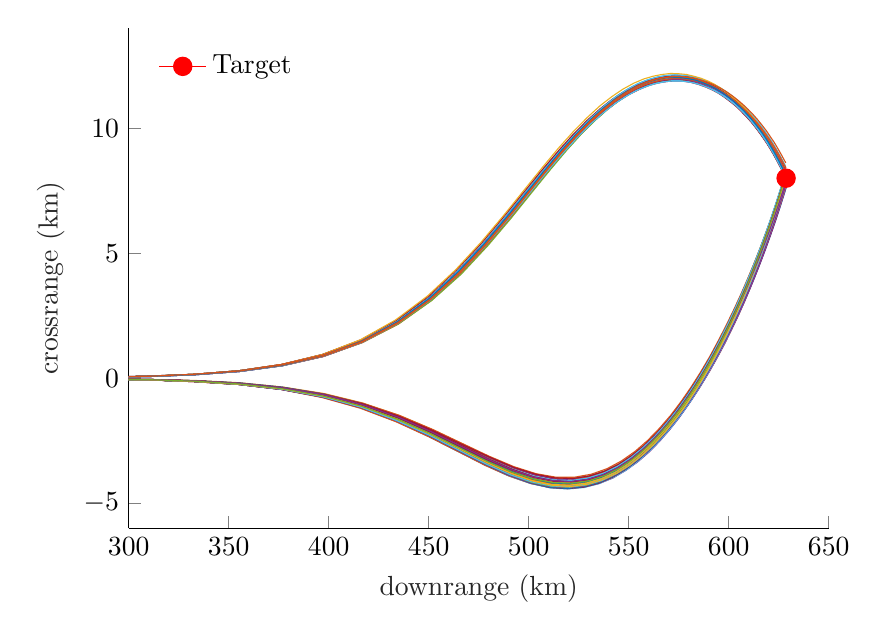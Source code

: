 % This file was created by matlab2tikz.
%
%The latest updates can be retrieved from
%  http://www.mathworks.com/matlabcentral/fileexchange/22022-matlab2tikz-matlab2tikz
%where you can also make suggestions and rate matlab2tikz.
%
\definecolor{mycolor1}{rgb}{0.0,0.447,0.741}%
\definecolor{mycolor2}{rgb}{0.85,0.325,0.098}%
\definecolor{mycolor3}{rgb}{0.929,0.694,0.125}%
\definecolor{mycolor4}{rgb}{0.494,0.184,0.556}%
\definecolor{mycolor5}{rgb}{0.466,0.674,0.188}%
\definecolor{mycolor6}{rgb}{0.301,0.745,0.933}%
\definecolor{mycolor7}{rgb}{0.635,0.078,0.184}%
%
\begin{tikzpicture}

\begin{axis}[%
width=3.5in,
height=2.5in,
at={(1.011in,0.642in)},
scale only axis,
xmin=300,
xmax=650,
xlabel style={font=\color{white!15!black}},
xlabel={downrange (km)},
ymin=-6,
ymax=14,
ylabel style={font=\color{white!15!black}},
ylabel={crossrange (km)},
axis background/.style={fill=white},
axis x line*=bottom,
axis y line*=left,
legend style={at={(0.03,0.97)}, anchor=north west, legend cell align=left, align=left, fill=none, draw=none}
]
\addplot [color=mycolor1, forget plot]
  table[row sep=crcr]{%
0	-0\\
21.77	0\\
43.62	0\\
65.56	0\\
87.56	0\\
109.65	0\\
131.81	0\\
154.04	0\\
176.35	0\\
198.71	0\\
221.14	0\\
243.61	0.01\\
266.11	0.02\\
288.62	0.04\\
311.08	0.07\\
333.41	0.14\\
355.41	0.27\\
376.82	0.51\\
397.33	0.9\\
416.57	1.47\\
434.25	2.24\\
450.29	3.17\\
464.67	4.22\\
477.51	5.32\\
488.97	6.4\\
499.21	7.41\\
508.39	8.32\\
516.69	9.11\\
524.25	9.78\\
531.19	10.34\\
537.6	10.8\\
543.56	11.17\\
549.13	11.46\\
554.36	11.68\\
559.3	11.84\\
563.97	11.95\\
568.41	12.01\\
572.63	12.03\\
576.65	12.02\\
580.5	11.97\\
584.19	11.9\\
587.71	11.8\\
591.1	11.68\\
594.34	11.53\\
597.46	11.37\\
600.45	11.2\\
603.32	11\\
606.08	10.8\\
608.73	10.58\\
611.26	10.34\\
613.69	10.1\\
616.02	9.85\\
618.25	9.59\\
620.38	9.32\\
622.41	9.04\\
624.35	8.76\\
626.21	8.48\\
627.97	8.19\\
628.72	8.06\\
};
\addplot [color=mycolor2, forget plot]
  table[row sep=crcr]{%
0	-0\\
21.77	0\\
43.62	0\\
65.56	0\\
87.56	0\\
109.65	0\\
131.81	-0\\
154.04	-0\\
176.34	-0\\
198.71	-0\\
221.13	-0\\
243.6	-0.01\\
266.09	-0.02\\
288.58	-0.03\\
311.03	-0.06\\
333.35	-0.11\\
355.35	-0.21\\
376.77	-0.38\\
397.34	-0.65\\
416.75	-1.04\\
434.75	-1.55\\
451.18	-2.12\\
466.05	-2.7\\
479.45	-3.23\\
491.53	-3.65\\
502.44	-3.94\\
512.34	-4.1\\
521.36	-4.12\\
529.64	-4.04\\
537.29	-3.85\\
544.38	-3.58\\
551	-3.24\\
557.2	-2.84\\
563.02	-2.4\\
568.51	-1.92\\
573.69	-1.41\\
578.59	-0.87\\
583.24	-0.32\\
587.65	0.25\\
591.83	0.83\\
595.82	1.41\\
599.6	2.01\\
603.19	2.6\\
606.61	3.2\\
609.85	3.79\\
612.93	4.39\\
615.85	4.98\\
618.61	5.56\\
621.22	6.14\\
623.68	6.71\\
626	7.27\\
628.18	7.82\\
629	8.03\\
};
\addplot [color=mycolor3, forget plot]
  table[row sep=crcr]{%
0	0\\
21.77	0\\
43.62	0\\
65.56	-0\\
87.56	-0\\
109.65	0\\
131.81	0\\
154.04	0\\
176.34	0\\
198.71	0\\
221.13	0\\
243.59	0.01\\
266.08	0.02\\
288.57	0.04\\
311.01	0.08\\
333.28	0.15\\
355.22	0.29\\
376.58	0.53\\
397.09	0.91\\
416.44	1.46\\
434.32	2.21\\
450.55	3.14\\
465.1	4.19\\
478.05	5.29\\
489.55	6.36\\
499.79	7.36\\
508.96	8.26\\
517.24	9.04\\
524.75	9.69\\
531.63	10.24\\
537.98	10.7\\
543.88	11.06\\
549.39	11.35\\
554.55	11.56\\
559.42	11.73\\
564.03	11.84\\
568.41	11.9\\
572.57	11.93\\
576.54	11.92\\
580.33	11.88\\
583.96	11.81\\
587.44	11.72\\
590.77	11.61\\
593.97	11.48\\
597.05	11.32\\
600	11.16\\
602.85	10.97\\
605.58	10.78\\
608.21	10.57\\
610.73	10.35\\
613.16	10.12\\
615.48	9.88\\
617.71	9.63\\
619.85	9.37\\
621.89	9.1\\
623.85	8.83\\
625.71	8.55\\
627.49	8.27\\
628.74	8.06\\
};
\addplot [color=mycolor4, forget plot]
  table[row sep=crcr]{%
0	0\\
21.77	-0\\
43.62	-0\\
65.56	-0\\
87.56	-0\\
109.65	-0\\
131.81	-0\\
154.04	-0\\
176.34	-0\\
198.71	-0\\
221.13	-0\\
243.59	-0.01\\
266.09	-0.02\\
288.59	-0.03\\
311.02	-0.06\\
333.3	-0.12\\
355.22	-0.23\\
376.53	-0.43\\
396.93	-0.73\\
416.13	-1.14\\
433.88	-1.67\\
450.11	-2.26\\
464.83	-2.85\\
478.17	-3.38\\
490.23	-3.81\\
501.16	-4.1\\
511.12	-4.25\\
520.25	-4.26\\
528.65	-4.17\\
536.43	-3.96\\
543.68	-3.68\\
550.44	-3.32\\
556.79	-2.91\\
562.76	-2.44\\
568.39	-1.94\\
573.71	-1.4\\
578.74	-0.84\\
583.5	-0.26\\
588.01	0.34\\
592.29	0.95\\
596.34	1.57\\
600.18	2.2\\
603.82	2.82\\
607.27	3.45\\
610.53	4.08\\
613.61	4.7\\
616.51	5.31\\
619.24	5.92\\
621.81	6.52\\
624.22	7.11\\
626.48	7.69\\
628.41	8.21\\
};
\addplot [color=mycolor5, forget plot]
  table[row sep=crcr]{%
0	-0\\
21.77	-0\\
43.62	-0\\
65.56	-0\\
87.56	-0\\
109.65	-0\\
131.81	-0\\
154.04	-0\\
176.35	-0\\
198.71	-0\\
221.13	-0\\
243.6	-0.01\\
266.09	-0.02\\
288.59	-0.03\\
311.04	-0.06\\
333.33	-0.12\\
355.29	-0.23\\
376.69	-0.41\\
397.26	-0.7\\
416.7	-1.11\\
434.68	-1.62\\
451.04	-2.21\\
465.85	-2.81\\
479.18	-3.34\\
491.18	-3.77\\
502	-4.06\\
511.82	-4.22\\
520.77	-4.25\\
528.99	-4.16\\
536.58	-3.98\\
543.63	-3.71\\
550.21	-3.38\\
556.38	-2.99\\
562.18	-2.55\\
567.64	-2.07\\
572.81	-1.56\\
577.7	-1.03\\
582.35	-0.48\\
586.76	0.09\\
590.97	0.66\\
594.97	1.25\\
598.79	1.84\\
602.43	2.43\\
605.89	3.02\\
609.19	3.61\\
612.32	4.2\\
615.29	4.79\\
618.11	5.37\\
620.77	5.94\\
623.28	6.5\\
625.65	7.06\\
627.87	7.61\\
629.26	7.96\\
};
\addplot [color=mycolor6, forget plot]
  table[row sep=crcr]{%
0	-0\\
21.77	0\\
43.62	0\\
65.56	0\\
87.56	-0\\
109.65	-0\\
131.81	-0\\
154.04	-0\\
176.34	-0\\
198.71	-0\\
221.13	-0\\
243.6	-0.01\\
266.09	-0.02\\
288.59	-0.03\\
311.03	-0.06\\
333.33	-0.12\\
355.29	-0.23\\
376.65	-0.41\\
397.17	-0.71\\
416.49	-1.12\\
434.33	-1.64\\
450.52	-2.23\\
465.1	-2.83\\
478.15	-3.36\\
489.85	-3.8\\
500.38	-4.1\\
509.92	-4.28\\
518.64	-4.34\\
526.65	-4.28\\
534.06	-4.13\\
540.96	-3.89\\
547.4	-3.59\\
553.45	-3.23\\
559.14	-2.83\\
564.53	-2.38\\
569.62	-1.9\\
574.46	-1.4\\
579.05	-0.87\\
583.43	-0.32\\
587.59	0.23\\
591.55	0.8\\
595.33	1.37\\
598.94	1.95\\
602.37	2.52\\
605.65	3.1\\
608.77	3.67\\
611.73	4.24\\
614.54	4.81\\
617.21	5.37\\
619.74	5.92\\
622.12	6.46\\
624.37	6.99\\
626.49	7.51\\
628.48	8.02\\
628.8	8.1\\
};
\addplot [color=mycolor7, forget plot]
  table[row sep=crcr]{%
0	0\\
21.77	0\\
43.62	0\\
65.56	-0\\
87.56	-0\\
109.65	0\\
131.81	0\\
154.04	0\\
176.35	0\\
198.72	0\\
221.14	0\\
243.61	0.01\\
266.11	0.02\\
288.61	0.04\\
311.07	0.08\\
333.38	0.15\\
355.36	0.28\\
376.77	0.51\\
397.33	0.89\\
416.67	1.45\\
434.48	2.22\\
450.64	3.16\\
465.12	4.22\\
477.98	5.33\\
489.4	6.41\\
499.59	7.41\\
508.73	8.3\\
517	9.08\\
524.52	9.74\\
531.43	10.29\\
537.81	10.74\\
543.75	11.11\\
549.3	11.39\\
554.51	11.61\\
559.43	11.77\\
564.08	11.87\\
568.5	11.93\\
572.7	11.95\\
576.71	11.94\\
580.54	11.89\\
584.21	11.82\\
587.72	11.72\\
591.09	11.6\\
594.33	11.45\\
597.43	11.29\\
600.42	11.11\\
603.29	10.92\\
606.04	10.71\\
608.69	10.49\\
611.23	10.26\\
613.66	10.01\\
616	9.76\\
618.23	9.5\\
620.37	9.23\\
622.41	8.95\\
624.36	8.66\\
626.22	8.38\\
627.98	8.08\\
628.73	7.95\\
};
\addplot [color=mycolor1, forget plot]
  table[row sep=crcr]{%
0	-0\\
21.77	0\\
43.62	-0\\
65.56	-0\\
87.56	-0\\
109.65	0\\
131.81	0\\
154.04	0\\
176.34	0\\
198.71	0\\
221.13	0\\
243.59	0.01\\
266.07	0.02\\
288.56	0.04\\
311.01	0.08\\
333.3	0.15\\
355.26	0.29\\
376.62	0.53\\
397.06	0.92\\
416.28	1.49\\
434.01	2.26\\
450.11	3.21\\
464.52	4.27\\
477.31	5.37\\
488.67	6.45\\
498.77	7.44\\
507.81	8.34\\
515.98	9.11\\
523.41	9.77\\
530.24	10.32\\
536.55	10.77\\
542.41	11.14\\
547.89	11.43\\
553.04	11.66\\
557.9	11.82\\
562.5	11.94\\
566.86	12.01\\
571.01	12.05\\
574.97	12.05\\
578.75	12.02\\
582.38	11.97\\
585.85	11.89\\
589.18	11.8\\
592.38	11.68\\
595.46	11.54\\
598.42	11.39\\
601.26	11.22\\
604	11.04\\
606.64	10.85\\
609.17	10.65\\
611.6	10.44\\
613.94	10.21\\
616.17	9.98\\
618.32	9.74\\
620.38	9.5\\
622.35	9.25\\
624.23	8.99\\
626.03	8.73\\
627.74	8.46\\
628.56	8.33\\
};
\addplot [color=mycolor2, forget plot]
  table[row sep=crcr]{%
0	-0\\
21.77	0\\
43.62	0\\
65.56	0\\
87.56	-0\\
109.65	-0\\
131.81	-0\\
154.04	-0\\
176.34	-0\\
198.71	-0\\
221.12	-0\\
243.58	-0.01\\
266.07	-0.02\\
288.57	-0.04\\
311	-0.07\\
333.27	-0.13\\
355.18	-0.24\\
376.5	-0.43\\
396.91	-0.74\\
416.16	-1.16\\
434.03	-1.68\\
450.38	-2.28\\
465.12	-2.87\\
478.38	-3.41\\
490.3	-3.84\\
501.06	-4.14\\
510.83	-4.31\\
519.76	-4.35\\
527.97	-4.28\\
535.57	-4.1\\
542.63	-3.84\\
549.23	-3.52\\
555.42	-3.13\\
561.24	-2.7\\
566.74	-2.23\\
571.93	-1.72\\
576.85	-1.2\\
581.5	-0.65\\
585.92	-0.08\\
590.12	0.49\\
594.1	1.08\\
597.9	1.67\\
601.51	2.27\\
604.94	2.86\\
608.2	3.46\\
611.28	4.06\\
614.2	4.65\\
616.96	5.23\\
619.57	5.81\\
622.02	6.38\\
624.33	6.94\\
626.51	7.5\\
628.55	8.04\\
628.79	8.1\\
};
\addplot [color=mycolor3, forget plot]
  table[row sep=crcr]{%
0	0\\
21.77	0\\
43.62	0\\
65.56	0\\
87.56	0\\
109.65	0\\
131.81	0\\
154.04	-0\\
176.35	-0\\
198.71	-0\\
221.14	-0\\
243.61	-0.01\\
266.11	-0.01\\
288.62	-0.02\\
311.1	-0.05\\
333.45	-0.09\\
355.49	-0.18\\
376.96	-0.35\\
397.56	-0.61\\
416.99	-0.99\\
435.02	-1.48\\
451.46	-2.04\\
466.26	-2.6\\
479.52	-3.12\\
491.39	-3.53\\
502.07	-3.83\\
511.75	-3.99\\
520.57	-4.03\\
528.67	-3.96\\
536.17	-3.79\\
543.13	-3.54\\
549.64	-3.22\\
555.74	-2.84\\
561.49	-2.42\\
566.92	-1.96\\
572.05	-1.46\\
576.92	-0.95\\
581.55	-0.41\\
585.94	0.14\\
590.12	0.71\\
594.1	1.28\\
597.89	1.85\\
601.5	2.43\\
604.93	3.01\\
608.19	3.59\\
611.29	4.16\\
614.23	4.73\\
617.01	5.3\\
619.64	5.85\\
622.12	6.4\\
624.45	6.94\\
626.65	7.47\\
628.72	7.99\\
628.83	8.02\\
};
\addplot [color=mycolor4, forget plot]
  table[row sep=crcr]{%
0	-0\\
21.77	0\\
43.62	0\\
65.56	0\\
87.56	0\\
109.65	-0\\
131.81	-0\\
154.04	-0\\
176.34	-0\\
198.71	-0\\
221.13	-0\\
243.59	-0.01\\
266.08	-0.02\\
288.59	-0.03\\
311.05	-0.06\\
333.37	-0.12\\
355.39	-0.22\\
376.87	-0.4\\
397.47	-0.69\\
416.88	-1.09\\
434.84	-1.6\\
451.2	-2.19\\
465.95	-2.78\\
479.19	-3.3\\
491.07	-3.73\\
501.75	-4.02\\
511.41	-4.19\\
520.21	-4.23\\
528.28	-4.16\\
535.74	-4\\
542.66	-3.75\\
549.13	-3.43\\
555.19	-3.06\\
560.89	-2.65\\
566.27	-2.19\\
571.36	-1.71\\
576.19	-1.2\\
580.76	-0.67\\
585.11	-0.13\\
589.25	0.43\\
593.18	0.99\\
596.93	1.56\\
600.51	2.13\\
603.91	2.7\\
607.16	3.28\\
610.25	3.85\\
613.18	4.41\\
615.96	4.97\\
618.59	5.52\\
621.08	6.07\\
623.43	6.61\\
625.64	7.13\\
627.72	7.65\\
628.96	7.97\\
};
\addplot [color=mycolor5, forget plot]
  table[row sep=crcr]{%
0	-0\\
21.77	0\\
43.62	0\\
65.56	0\\
87.56	0\\
109.65	-0\\
131.81	-0\\
154.04	-0\\
176.34	-0\\
198.7	-0\\
221.12	-0\\
243.57	-0.01\\
266.05	-0.02\\
288.53	-0.04\\
310.97	-0.06\\
333.28	-0.12\\
355.25	-0.22\\
376.62	-0.41\\
397.07	-0.7\\
416.33	-1.11\\
434.16	-1.63\\
450.48	-2.22\\
465.22	-2.81\\
478.46	-3.34\\
490.34	-3.77\\
501.05	-4.07\\
510.78	-4.25\\
519.66	-4.3\\
527.83	-4.23\\
535.38	-4.07\\
542.41	-3.83\\
548.97	-3.51\\
555.13	-3.14\\
560.92	-2.73\\
566.39	-2.27\\
571.56	-1.79\\
576.46	-1.28\\
581.1	-0.75\\
585.51	-0.21\\
589.7	0.35\\
593.67	0.91\\
597.45	1.48\\
601.05	2.06\\
604.46	2.63\\
607.71	3.21\\
610.79	3.79\\
613.72	4.37\\
616.5	4.94\\
619.13	5.51\\
621.6	6.07\\
623.94	6.63\\
626.13	7.18\\
628.19	7.72\\
629.02	7.95\\
};
\addplot [color=mycolor6, forget plot]
  table[row sep=crcr]{%
0	-0\\
21.77	0\\
43.62	0\\
65.56	0\\
87.56	0\\
109.65	-0\\
131.81	-0\\
154.04	-0\\
176.34	-0\\
198.71	-0\\
221.12	-0\\
243.57	-0.01\\
266.06	-0.02\\
288.54	-0.04\\
310.97	-0.07\\
333.23	-0.13\\
355.18	-0.23\\
376.58	-0.42\\
397.13	-0.71\\
416.49	-1.12\\
434.4	-1.64\\
450.71	-2.22\\
465.4	-2.82\\
478.59	-3.35\\
490.48	-3.79\\
501.23	-4.09\\
510.99	-4.26\\
519.92	-4.3\\
528.12	-4.22\\
535.71	-4.05\\
542.76	-3.79\\
549.35	-3.46\\
555.53	-3.08\\
561.34	-2.64\\
566.83	-2.17\\
572.02	-1.67\\
576.94	-1.14\\
581.6	-0.59\\
586.04	-0.02\\
590.25	0.56\\
594.26	1.15\\
598.07	1.74\\
601.68	2.34\\
605.12	2.94\\
608.38	3.54\\
611.47	4.14\\
614.4	4.74\\
617.18	5.33\\
619.8	5.92\\
622.28	6.5\\
624.61	7.07\\
626.8	7.63\\
628.72	8.14\\
};
\addplot [color=mycolor7, forget plot]
  table[row sep=crcr]{%
0	0\\
21.77	0\\
43.62	0\\
65.56	0\\
87.56	-0\\
109.65	-0\\
131.81	-0\\
154.04	-0\\
176.34	-0\\
198.71	-0\\
221.13	-0\\
243.58	-0.01\\
266.07	-0.02\\
288.56	-0.04\\
311	-0.07\\
333.27	-0.13\\
355.18	-0.25\\
376.5	-0.44\\
396.96	-0.74\\
416.23	-1.16\\
434.09	-1.69\\
450.38	-2.29\\
465.07	-2.89\\
478.26	-3.43\\
490.12	-3.87\\
500.81	-4.17\\
510.51	-4.34\\
519.36	-4.39\\
527.49	-4.32\\
535.02	-4.16\\
542.01	-3.92\\
548.55	-3.61\\
554.68	-3.24\\
560.45	-2.82\\
565.9	-2.36\\
571.05	-1.88\\
575.94	-1.37\\
580.58	-0.83\\
585	-0.29\\
589.19	0.27\\
593.19	0.84\\
596.99	1.42\\
600.6	2\\
604.04	2.58\\
607.3	3.16\\
610.41	3.74\\
613.36	4.32\\
616.15	4.9\\
618.79	5.47\\
621.28	6.04\\
623.62	6.59\\
625.83	7.14\\
627.9	7.68\\
628.91	7.96\\
};
\addplot [color=mycolor1, forget plot]
  table[row sep=crcr]{%
0	0\\
21.77	-0\\
43.62	-0\\
65.56	-0\\
87.56	-0\\
109.65	-0\\
131.81	-0\\
154.04	-0\\
176.35	-0\\
198.71	-0\\
221.13	-0\\
243.58	-0.01\\
266.07	-0.02\\
288.56	-0.03\\
310.99	-0.06\\
333.25	-0.12\\
355.16	-0.22\\
376.49	-0.41\\
396.95	-0.7\\
416.23	-1.11\\
434.09	-1.63\\
450.37	-2.22\\
465.07	-2.83\\
478.28	-3.37\\
490.15	-3.81\\
500.87	-4.12\\
510.61	-4.3\\
519.51	-4.36\\
527.69	-4.3\\
535.26	-4.14\\
542.29	-3.9\\
548.86	-3.59\\
555.01	-3.22\\
560.8	-2.81\\
566.26	-2.36\\
571.42	-1.88\\
576.3	-1.37\\
580.93	-0.84\\
585.32	-0.29\\
589.5	0.27\\
593.46	0.83\\
597.23	1.41\\
600.8	1.99\\
604.2	2.58\\
607.42	3.16\\
610.48	3.75\\
613.38	4.33\\
616.12	4.91\\
618.71	5.49\\
621.16	6.06\\
623.47	6.63\\
625.65	7.18\\
627.7	7.74\\
628.65	8\\
};
\addplot [color=mycolor2, forget plot]
  table[row sep=crcr]{%
0	-0\\
21.77	-0\\
43.62	-0\\
65.56	-0\\
87.56	-0\\
109.65	-0\\
131.81	-0\\
154.04	-0\\
176.34	-0\\
198.71	-0\\
221.13	-0\\
243.6	-0.01\\
266.11	-0.02\\
288.62	-0.03\\
311.07	-0.06\\
333.35	-0.12\\
355.27	-0.23\\
376.57	-0.42\\
396.97	-0.72\\
416.19	-1.14\\
434.05	-1.66\\
450.48	-2.25\\
465.4	-2.84\\
478.83	-3.37\\
490.91	-3.78\\
501.82	-4.07\\
511.72	-4.22\\
520.77	-4.24\\
529.09	-4.14\\
536.79	-3.95\\
543.94	-3.66\\
550.62	-3.31\\
556.87	-2.9\\
562.76	-2.43\\
568.32	-1.93\\
573.57	-1.4\\
578.55	-0.84\\
583.28	-0.26\\
587.77	0.33\\
592.05	0.93\\
596.12	1.54\\
599.98	2.16\\
603.65	2.78\\
607.12	3.4\\
610.42	4.01\\
613.53	4.63\\
616.48	5.24\\
619.25	5.84\\
621.87	6.43\\
624.32	7.02\\
626.61	7.59\\
628.68	8.13\\
628.68	8.13\\
};
\addplot [color=mycolor3, forget plot]
  table[row sep=crcr]{%
0	-0\\
21.77	-0\\
43.62	-0\\
65.56	-0\\
87.56	-0\\
109.65	-0\\
131.81	-0\\
154.04	-0\\
176.35	-0\\
198.71	-0\\
221.14	-0\\
243.6	-0.01\\
266.1	-0.02\\
288.6	-0.03\\
311.07	-0.06\\
333.4	-0.11\\
355.41	-0.22\\
376.86	-0.4\\
397.44	-0.68\\
416.88	-1.08\\
434.91	-1.59\\
451.37	-2.16\\
466.22	-2.75\\
479.56	-3.27\\
491.56	-3.69\\
502.4	-3.98\\
512.23	-4.13\\
521.19	-4.15\\
529.42	-4.06\\
537.02	-3.87\\
544.08	-3.6\\
550.66	-3.25\\
556.83	-2.85\\
562.63	-2.41\\
568.1	-1.92\\
573.27	-1.4\\
578.16	-0.86\\
582.8	-0.3\\
587.2	0.27\\
591.39	0.86\\
595.36	1.45\\
599.14	2.04\\
602.74	2.64\\
606.15	3.24\\
609.39	3.83\\
612.46	4.43\\
615.36	5.01\\
618.11	5.59\\
620.7	6.17\\
623.14	6.73\\
625.43	7.29\\
627.59	7.83\\
628.71	8.12\\
};
\addplot [color=mycolor4, forget plot]
  table[row sep=crcr]{%
0	-0\\
21.77	0\\
43.62	0\\
65.56	0\\
87.56	0\\
109.65	-0\\
131.81	-0\\
154.04	-0\\
176.34	-0\\
198.71	-0\\
221.13	-0\\
243.59	-0.01\\
266.08	-0.02\\
288.59	-0.03\\
311.05	-0.06\\
333.36	-0.11\\
355.36	-0.21\\
376.8	-0.39\\
397.43	-0.67\\
416.87	-1.06\\
434.85	-1.57\\
451.21	-2.14\\
465.94	-2.73\\
479.17	-3.27\\
491.07	-3.7\\
501.8	-4.01\\
511.54	-4.18\\
520.45	-4.22\\
528.65	-4.15\\
536.24	-3.98\\
543.3	-3.73\\
549.91	-3.4\\
556.11	-3.02\\
561.95	-2.6\\
567.47	-2.14\\
572.69	-1.65\\
577.64	-1.13\\
582.34	-0.6\\
586.8	-0.05\\
591.04	0.51\\
595.06	1.09\\
598.89	1.66\\
602.52	2.25\\
605.97	2.83\\
609.25	3.42\\
612.36	4.01\\
615.3	4.59\\
618.08	5.18\\
620.71	5.76\\
623.18	6.34\\
625.51	6.91\\
627.69	7.47\\
629.1	7.85\\
};
\addplot [color=mycolor5, forget plot]
  table[row sep=crcr]{%
0	-0\\
21.77	0\\
43.62	0\\
65.56	-0\\
87.56	-0\\
109.65	0\\
131.81	0\\
154.04	0\\
176.34	0\\
198.71	0\\
221.13	0\\
243.58	0.01\\
266.07	0.02\\
288.55	0.04\\
310.97	0.08\\
333.23	0.16\\
355.16	0.3\\
376.54	0.54\\
397.07	0.92\\
416.37	1.48\\
434.16	2.24\\
450.27	3.18\\
464.7	4.24\\
477.55	5.33\\
488.96	6.41\\
499.13	7.41\\
508.23	8.3\\
516.45	9.08\\
523.92	9.74\\
530.77	10.29\\
537.1	10.74\\
542.97	11.1\\
548.46	11.39\\
553.61	11.61\\
558.47	11.77\\
563.06	11.89\\
567.42	11.96\\
571.57	11.99\\
575.53	11.99\\
579.3	11.95\\
582.92	11.89\\
586.38	11.81\\
589.7	11.71\\
592.89	11.58\\
595.95	11.44\\
598.89	11.28\\
601.71	11.11\\
604.43	10.93\\
607.04	10.73\\
609.54	10.53\\
611.96	10.31\\
614.27	10.09\\
616.5	9.85\\
618.64	9.61\\
620.69	9.36\\
622.66	9.11\\
624.55	8.85\\
626.35	8.59\\
628.07	8.32\\
628.66	8.22\\
};
\addplot [color=mycolor6, forget plot]
  table[row sep=crcr]{%
0	-0\\
21.77	0\\
43.62	0\\
65.56	0\\
87.56	0\\
109.65	0\\
131.81	0\\
154.04	0\\
176.34	0\\
198.71	0\\
221.14	0\\
243.61	0.01\\
266.11	0.02\\
288.62	0.04\\
311.08	0.07\\
333.39	0.15\\
355.36	0.28\\
376.74	0.52\\
397.24	0.9\\
416.54	1.47\\
434.35	2.23\\
450.53	3.17\\
465.03	4.23\\
477.93	5.33\\
489.34	6.41\\
499.47	7.4\\
508.53	8.29\\
516.7	9.05\\
524.14	9.71\\
530.96	10.25\\
537.27	10.7\\
543.13	11.06\\
548.6	11.35\\
553.75	11.58\\
558.6	11.74\\
563.19	11.86\\
567.55	11.93\\
571.7	11.96\\
575.67	11.96\\
579.45	11.93\\
583.08	11.87\\
586.56	11.79\\
589.89	11.68\\
593.1	11.56\\
596.19	11.42\\
599.15	11.26\\
602.01	11.08\\
604.75	10.89\\
607.39	10.69\\
609.93	10.48\\
612.36	10.26\\
614.69	10.03\\
616.93	9.78\\
619.07	9.53\\
621.12	9.28\\
623.07	9.02\\
624.94	8.75\\
626.72	8.48\\
628.41	8.2\\
628.75	8.14\\
};
\addplot [color=mycolor7, forget plot]
  table[row sep=crcr]{%
0	0\\
21.77	-0\\
43.62	-0\\
65.56	-0\\
87.56	-0\\
109.65	-0\\
131.81	-0\\
154.04	-0\\
176.34	-0\\
198.71	-0\\
221.12	-0\\
243.58	-0.01\\
266.07	-0.02\\
288.57	-0.03\\
311.02	-0.06\\
333.32	-0.12\\
355.3	-0.22\\
376.72	-0.4\\
397.29	-0.68\\
416.68	-1.08\\
434.67	-1.59\\
451.13	-2.17\\
466.02	-2.76\\
479.42	-3.29\\
491.46	-3.72\\
502.3	-4.02\\
512.13	-4.18\\
521.1	-4.22\\
529.33	-4.14\\
536.94	-3.96\\
544	-3.7\\
550.59	-3.37\\
556.76	-2.98\\
562.57	-2.55\\
568.04	-2.08\\
573.21	-1.58\\
578.1	-1.05\\
582.74	-0.5\\
587.15	0.06\\
591.33	0.63\\
595.3	1.2\\
599.07	1.79\\
602.65	2.37\\
606.05	2.96\\
609.28	3.55\\
612.34	4.14\\
615.23	4.72\\
617.97	5.3\\
620.55	5.87\\
622.99	6.44\\
625.28	7\\
627.43	7.55\\
628.84	7.93\\
};
\addplot [color=mycolor1, forget plot]
  table[row sep=crcr]{%
0	-0\\
21.77	0\\
43.62	0\\
65.56	-0\\
87.56	-0\\
109.65	0\\
131.81	0\\
154.04	0\\
176.34	0\\
198.71	0\\
221.13	0\\
243.6	0.01\\
266.09	0.02\\
288.59	0.04\\
311.06	0.08\\
333.37	0.15\\
355.33	0.28\\
376.67	0.53\\
397.08	0.92\\
416.24	1.49\\
433.88	2.26\\
449.86	3.19\\
464.17	4.24\\
476.88	5.34\\
488.18	6.4\\
498.25	7.39\\
507.27	8.27\\
515.42	9.03\\
522.84	9.69\\
529.65	10.23\\
535.94	10.68\\
541.78	11.05\\
547.25	11.34\\
552.38	11.57\\
557.22	11.74\\
561.8	11.86\\
566.14	11.93\\
570.28	11.97\\
574.23	11.98\\
578.01	11.95\\
581.62	11.9\\
585.09	11.82\\
588.41	11.72\\
591.6	11.6\\
594.67	11.47\\
597.62	11.31\\
600.46	11.15\\
603.19	10.96\\
605.82	10.77\\
608.34	10.57\\
610.76	10.35\\
613.09	10.12\\
615.31	9.89\\
617.45	9.65\\
619.5	9.4\\
621.47	9.14\\
623.34	8.88\\
625.13	8.61\\
626.84	8.34\\
628.47	8.06\\
628.61	8.04\\
};
\addplot [color=mycolor2, forget plot]
  table[row sep=crcr]{%
0	-0\\
21.77	0\\
43.62	0\\
65.56	0\\
87.56	0\\
109.65	-0\\
131.81	-0\\
154.04	-0\\
176.34	-0\\
198.71	-0\\
221.13	-0\\
243.59	-0.01\\
266.08	-0.02\\
288.58	-0.03\\
311.05	-0.06\\
333.38	-0.11\\
355.41	-0.21\\
376.89	-0.39\\
397.45	-0.67\\
416.8	-1.07\\
434.7	-1.58\\
451.02	-2.16\\
465.77	-2.75\\
479.01	-3.28\\
490.87	-3.7\\
501.55	-4\\
511.24	-4.17\\
520.07	-4.21\\
528.2	-4.15\\
535.71	-3.98\\
542.69	-3.73\\
549.21	-3.41\\
555.33	-3.04\\
561.09	-2.62\\
566.53	-2.16\\
571.67	-1.67\\
576.54	-1.15\\
581.17	-0.61\\
585.56	-0.06\\
589.73	0.5\\
593.7	1.07\\
597.48	1.65\\
601.07	2.23\\
604.49	2.82\\
607.74	3.4\\
610.83	3.98\\
613.75	4.56\\
616.53	5.13\\
619.16	5.7\\
621.65	6.27\\
624	6.82\\
626.21	7.37\\
628.29	7.9\\
628.94	8.07\\
};
\addplot [color=mycolor3, forget plot]
  table[row sep=crcr]{%
0	-0\\
21.77	0\\
43.62	0\\
65.56	-0\\
87.56	-0\\
109.65	0\\
131.81	0\\
154.04	0\\
176.34	0\\
198.71	0\\
221.13	0\\
243.58	0.01\\
266.06	0.02\\
288.55	0.04\\
310.99	0.08\\
333.26	0.16\\
355.19	0.29\\
376.51	0.54\\
396.97	0.92\\
416.31	1.47\\
434.23	2.22\\
450.57	3.15\\
465.22	4.21\\
478.21	5.32\\
489.71	6.41\\
499.94	7.42\\
509.1	8.33\\
517.37	9.11\\
524.89	9.77\\
531.78	10.33\\
538.14	10.78\\
544.06	11.15\\
549.58	11.43\\
554.77	11.65\\
559.66	11.81\\
564.29	11.92\\
568.69	11.99\\
572.87	12.01\\
576.86	12\\
580.67	11.96\\
584.31	11.89\\
587.81	11.8\\
591.16	11.69\\
594.37	11.56\\
597.46	11.41\\
600.43	11.24\\
603.28	11.06\\
606.02	10.87\\
608.64	10.66\\
611.17	10.44\\
613.59	10.21\\
615.91	9.98\\
618.13	9.73\\
620.26	9.48\\
622.3	9.22\\
624.24	8.95\\
626.09	8.68\\
627.85	8.4\\
628.6	8.28\\
};
\addplot [color=mycolor4, forget plot]
  table[row sep=crcr]{%
0	-0\\
21.77	0\\
43.62	0\\
65.56	0\\
87.56	0\\
109.65	-0\\
131.81	-0\\
154.04	-0\\
176.34	-0\\
198.71	-0\\
221.13	-0\\
243.59	-0.01\\
266.07	-0.02\\
288.55	-0.03\\
310.98	-0.06\\
333.25	-0.12\\
355.17	-0.23\\
376.5	-0.42\\
396.95	-0.72\\
416.22	-1.14\\
434.03	-1.67\\
450.24	-2.27\\
464.89	-2.87\\
478.04	-3.41\\
489.82	-3.84\\
500.43	-4.15\\
510.07	-4.32\\
518.87	-4.37\\
526.96	-4.31\\
534.45	-4.15\\
541.42	-3.91\\
547.94	-3.59\\
554.06	-3.22\\
559.82	-2.8\\
565.26	-2.35\\
570.42	-1.86\\
575.31	-1.34\\
579.96	-0.81\\
584.38	-0.26\\
588.58	0.31\\
592.59	0.88\\
596.41	1.46\\
600.05	2.05\\
603.51	2.63\\
606.81	3.22\\
609.94	3.8\\
612.93	4.39\\
615.76	4.96\\
618.44	5.53\\
620.98	6.1\\
623.37	6.66\\
625.63	7.2\\
627.76	7.74\\
628.98	8.06\\
};
\addplot [color=mycolor5, forget plot]
  table[row sep=crcr]{%
0	0\\
21.77	-0\\
43.62	-0\\
65.56	-0\\
87.56	-0\\
109.65	-0\\
131.81	-0\\
154.04	-0\\
176.34	-0\\
198.71	-0\\
221.13	-0\\
243.6	-0.01\\
266.09	-0.02\\
288.6	-0.03\\
311.06	-0.06\\
333.38	-0.12\\
355.38	-0.22\\
376.79	-0.41\\
397.29	-0.7\\
416.58	-1.11\\
434.43	-1.63\\
450.75	-2.21\\
465.5	-2.81\\
478.81	-3.34\\
490.84	-3.78\\
501.76	-4.08\\
511.72	-4.24\\
520.84	-4.27\\
529.24	-4.17\\
537.02	-3.98\\
544.24	-3.7\\
550.99	-3.35\\
557.3	-2.94\\
563.23	-2.48\\
568.82	-1.98\\
574.09	-1.45\\
579.07	-0.9\\
583.78	-0.33\\
588.24	0.26\\
592.48	0.86\\
596.49	1.47\\
600.3	2.08\\
603.92	2.7\\
607.34	3.31\\
610.57	3.93\\
613.63	4.54\\
616.52	5.14\\
619.24	5.74\\
621.81	6.33\\
624.22	6.92\\
626.48	7.49\\
628.6	8.05\\
628.63	8.06\\
};
\addplot [color=mycolor6, forget plot]
  table[row sep=crcr]{%
0	-0\\
21.77	-0\\
43.62	-0\\
65.56	-0\\
87.56	-0\\
109.65	-0\\
131.81	-0\\
154.04	-0\\
176.34	-0\\
198.71	-0\\
221.13	-0\\
243.59	-0.01\\
266.09	-0.02\\
288.6	-0.03\\
311.06	-0.06\\
333.39	-0.12\\
355.43	-0.22\\
376.91	-0.4\\
397.52	-0.68\\
416.92	-1.09\\
434.87	-1.6\\
451.25	-2.18\\
466.07	-2.77\\
479.44	-3.3\\
491.5	-3.72\\
502.43	-4.01\\
512.36	-4.16\\
521.44	-4.17\\
529.79	-4.07\\
537.51	-3.88\\
544.68	-3.6\\
551.38	-3.24\\
557.66	-2.84\\
563.56	-2.38\\
569.13	-1.9\\
574.4	-1.38\\
579.38	-0.84\\
584.11	-0.28\\
588.61	0.29\\
592.88	0.87\\
596.93	1.46\\
600.79	2.05\\
604.45	2.64\\
607.93	3.24\\
611.22	3.83\\
614.33	4.42\\
617.28	5.01\\
620.06	5.59\\
622.67	6.16\\
625.14	6.73\\
627.45	7.3\\
629.14	7.73\\
};
\addplot [color=mycolor7, forget plot]
  table[row sep=crcr]{%
0	-0\\
21.77	0\\
43.62	0\\
65.56	0\\
87.56	0\\
109.65	-0\\
131.81	-0\\
154.04	-0\\
176.34	-0\\
198.71	-0\\
221.13	-0\\
243.59	-0.01\\
266.08	-0.02\\
288.58	-0.03\\
311.03	-0.06\\
333.34	-0.12\\
355.33	-0.22\\
376.74	-0.41\\
397.3	-0.69\\
416.7	-1.1\\
434.68	-1.62\\
451.14	-2.2\\
466.06	-2.78\\
479.52	-3.31\\
491.64	-3.73\\
502.6	-4.01\\
512.54	-4.16\\
521.62	-4.18\\
529.96	-4.08\\
537.67	-3.88\\
544.84	-3.6\\
551.52	-3.24\\
557.79	-2.83\\
563.68	-2.37\\
569.23	-1.88\\
574.48	-1.35\\
579.45	-0.8\\
584.16	-0.23\\
588.63	0.36\\
592.86	0.95\\
596.88	1.56\\
600.68	2.17\\
604.29	2.79\\
607.71	3.4\\
610.94	4.01\\
613.99	4.63\\
616.87	5.24\\
619.59	5.84\\
622.15	6.44\\
624.56	7.03\\
626.83	7.61\\
628.68	8.11\\
};
\addplot [color=mycolor1, forget plot]
  table[row sep=crcr]{%
0	-0\\
21.77	-0\\
43.62	-0\\
65.56	-0\\
87.56	-0\\
109.65	-0\\
131.81	-0\\
154.04	-0\\
176.34	-0\\
198.71	-0\\
221.13	-0\\
243.59	-0.01\\
266.08	-0.02\\
288.58	-0.03\\
311.02	-0.06\\
333.32	-0.11\\
355.32	-0.21\\
376.79	-0.38\\
397.44	-0.64\\
416.95	-1.02\\
435.02	-1.51\\
451.51	-2.07\\
466.43	-2.64\\
479.88	-3.16\\
492.01	-3.57\\
502.98	-3.86\\
512.93	-4\\
522.01	-4.01\\
530.34	-3.91\\
538.04	-3.71\\
545.18	-3.43\\
551.84	-3.07\\
558.08	-2.66\\
563.94	-2.2\\
569.46	-1.7\\
574.67	-1.18\\
579.61	-0.63\\
584.28	-0.06\\
588.72	0.52\\
592.93	1.11\\
596.94	1.7\\
600.74	2.3\\
604.35	2.9\\
607.77	3.5\\
611.01	4.1\\
614.09	4.69\\
617	5.28\\
619.75	5.86\\
622.35	6.43\\
624.8	6.99\\
627.11	7.55\\
628.97	8.01\\
};
\addplot [color=mycolor2, forget plot]
  table[row sep=crcr]{%
0	-0\\
21.77	-0\\
43.62	-0\\
65.56	-0\\
87.56	-0\\
109.65	-0\\
131.81	-0\\
154.04	-0\\
176.34	-0\\
198.71	-0\\
221.13	-0\\
243.6	-0.01\\
266.09	-0.02\\
288.6	-0.03\\
311.06	-0.06\\
333.39	-0.11\\
355.39	-0.21\\
376.8	-0.39\\
397.32	-0.68\\
416.68	-1.08\\
434.66	-1.59\\
451.13	-2.17\\
466.04	-2.75\\
479.46	-3.28\\
491.54	-3.69\\
502.44	-3.98\\
512.33	-4.13\\
521.35	-4.14\\
529.63	-4.05\\
537.28	-3.85\\
544.38	-3.56\\
551	-3.21\\
557.21	-2.8\\
563.04	-2.34\\
568.54	-1.84\\
573.74	-1.31\\
578.66	-0.75\\
583.33	-0.18\\
587.77	0.41\\
591.98	1\\
595.99	1.61\\
599.81	2.21\\
603.44	2.82\\
606.89	3.43\\
610.17	4.03\\
613.27	4.62\\
616.22	5.21\\
619	5.78\\
621.62	6.35\\
624.09	6.91\\
626.41	7.46\\
628.59	7.99\\
628.98	8.09\\
};
\addplot [color=mycolor3, forget plot]
  table[row sep=crcr]{%
0	-0\\
21.77	-0\\
43.62	-0\\
65.56	-0\\
87.56	-0\\
109.65	-0\\
131.81	-0\\
154.04	-0\\
176.34	-0\\
198.71	-0\\
221.13	-0\\
243.59	-0.01\\
266.07	-0.02\\
288.57	-0.04\\
311	-0.07\\
333.25	-0.13\\
355.15	-0.24\\
376.48	-0.43\\
396.9	-0.74\\
416.12	-1.17\\
433.94	-1.7\\
450.23	-2.3\\
464.95	-2.9\\
478.2	-3.44\\
490.13	-3.87\\
500.9	-4.17\\
510.67	-4.34\\
519.59	-4.37\\
527.79	-4.3\\
535.37	-4.12\\
542.42	-3.86\\
549.01	-3.54\\
555.19	-3.15\\
561.01	-2.72\\
566.5	-2.24\\
571.69	-1.74\\
576.62	-1.21\\
581.29	-0.66\\
585.73	-0.1\\
589.94	0.48\\
593.94	1.06\\
597.74	1.66\\
601.34	2.25\\
604.75	2.85\\
607.99	3.45\\
611.05	4.04\\
613.94	4.63\\
616.67	5.21\\
619.25	5.79\\
621.69	6.36\\
623.98	6.93\\
626.15	7.48\\
628.18	8.02\\
628.54	8.12\\
};
\addplot [color=mycolor4, forget plot]
  table[row sep=crcr]{%
0	-0\\
21.77	0\\
43.62	0\\
65.56	0\\
87.56	0\\
109.65	-0\\
131.81	-0\\
154.04	-0\\
176.34	-0\\
198.7	-0\\
221.12	-0\\
243.58	-0.01\\
266.07	-0.02\\
288.56	-0.03\\
311.01	-0.06\\
333.3	-0.12\\
355.26	-0.22\\
376.64	-0.4\\
397.16	-0.68\\
416.51	-1.09\\
434.46	-1.59\\
450.96	-2.17\\
465.95	-2.74\\
479.48	-3.26\\
491.68	-3.67\\
502.73	-3.96\\
512.78	-4.1\\
521.96	-4.12\\
530.41	-4.02\\
538.22	-3.81\\
545.48	-3.52\\
552.25	-3.16\\
558.6	-2.75\\
564.55	-2.29\\
570.16	-1.79\\
575.45	-1.26\\
580.44	-0.71\\
585.16	-0.13\\
589.62	0.45\\
593.85	1.05\\
597.84	1.65\\
601.63	2.26\\
605.2	2.87\\
608.59	3.47\\
611.78	4.08\\
614.8	4.68\\
617.65	5.28\\
620.34	5.87\\
622.87	6.46\\
625.24	7.03\\
627.46	7.6\\
628.76	7.94\\
};
\addplot [color=mycolor5, forget plot]
  table[row sep=crcr]{%
0	0\\
21.77	0\\
43.62	0\\
65.56	0\\
87.56	0\\
109.65	0\\
131.81	-0\\
154.04	-0\\
176.34	-0\\
198.71	-0\\
221.13	-0\\
243.58	-0.01\\
266.06	-0.02\\
288.54	-0.03\\
310.98	-0.06\\
333.27	-0.12\\
355.24	-0.22\\
376.66	-0.4\\
397.24	-0.68\\
416.67	-1.07\\
434.73	-1.58\\
451.26	-2.15\\
466.21	-2.74\\
479.64	-3.26\\
491.67	-3.68\\
502.49	-3.98\\
512.29	-4.14\\
521.21	-4.17\\
529.39	-4.09\\
536.94	-3.92\\
543.95	-3.65\\
550.49	-3.32\\
556.62	-2.94\\
562.38	-2.5\\
567.82	-2.03\\
572.95	-1.53\\
577.81	-1.01\\
582.43	-0.46\\
586.81	0.09\\
590.97	0.66\\
594.92	1.24\\
598.68	1.82\\
602.25	2.41\\
605.64	2.99\\
608.85	3.58\\
611.9	4.16\\
614.78	4.74\\
617.51	5.32\\
620.09	5.89\\
622.52	6.46\\
624.82	7.02\\
626.98	7.57\\
628.83	8.07\\
};
\addplot [color=mycolor6, forget plot]
  table[row sep=crcr]{%
0	-0\\
21.77	0\\
43.62	0\\
65.56	0\\
87.56	0\\
109.65	0\\
131.81	0\\
154.04	-0\\
176.35	-0\\
198.71	-0\\
221.13	-0\\
243.59	-0.01\\
266.09	-0.01\\
288.6	-0.03\\
311.05	-0.05\\
333.33	-0.11\\
355.26	-0.21\\
376.6	-0.39\\
397.09	-0.66\\
416.43	-1.05\\
434.35	-1.55\\
450.71	-2.12\\
465.53	-2.7\\
478.92	-3.23\\
491.01	-3.65\\
501.96	-3.94\\
511.91	-4.09\\
521.03	-4.11\\
529.42	-4.02\\
537.19	-3.82\\
544.42	-3.53\\
551.17	-3.18\\
557.51	-2.77\\
563.46	-2.31\\
569.07	-1.81\\
574.36	-1.29\\
579.37	-0.74\\
584.11	-0.16\\
588.59	0.42\\
592.83	1.02\\
596.85	1.63\\
600.66	2.25\\
604.28	2.87\\
607.7	3.49\\
610.94	4.1\\
614.01	4.72\\
616.9	5.33\\
619.63	5.94\\
622.2	6.54\\
624.62	7.13\\
626.9	7.71\\
628.62	8.17\\
};
\addplot [color=mycolor7, forget plot]
  table[row sep=crcr]{%
0	-0\\
21.77	0\\
43.62	0\\
65.56	0\\
87.56	-0\\
109.65	-0\\
131.81	-0\\
154.04	-0\\
176.34	-0\\
198.71	-0\\
221.13	-0\\
243.6	-0.01\\
266.09	-0.02\\
288.59	-0.03\\
311.04	-0.06\\
333.31	-0.12\\
355.24	-0.23\\
376.59	-0.42\\
397.1	-0.71\\
416.46	-1.12\\
434.45	-1.64\\
450.93	-2.23\\
465.88	-2.82\\
479.35	-3.35\\
491.49	-3.77\\
502.46	-4.06\\
512.41	-4.21\\
521.49	-4.22\\
529.84	-4.12\\
537.56	-3.92\\
544.73	-3.64\\
551.42	-3.28\\
557.69	-2.87\\
563.57	-2.41\\
569.12	-1.91\\
574.36	-1.38\\
579.31	-0.82\\
583.99	-0.24\\
588.43	0.35\\
592.64	0.95\\
596.62	1.56\\
600.4	2.18\\
603.98	2.81\\
607.38	3.43\\
610.61	4.05\\
613.66	4.67\\
616.55	5.28\\
619.27	5.89\\
621.85	6.49\\
624.27	7.08\\
626.54	7.66\\
628.56	8.2\\
};
\addplot [color=mycolor1, forget plot]
  table[row sep=crcr]{%
0	-0\\
21.77	0\\
43.62	0\\
65.56	-0\\
87.56	-0\\
109.65	-0\\
131.81	-0\\
154.04	-0\\
176.35	-0\\
198.71	-0\\
221.14	-0\\
243.61	-0.01\\
266.11	-0.02\\
288.62	-0.04\\
311.08	-0.07\\
333.37	-0.13\\
355.32	-0.24\\
376.69	-0.44\\
397.2	-0.74\\
416.58	-1.16\\
434.58	-1.69\\
451.07	-2.29\\
465.95	-2.89\\
479.33	-3.42\\
491.34	-3.85\\
502.15	-4.14\\
511.94	-4.3\\
520.85	-4.34\\
529.04	-4.26\\
536.59	-4.08\\
543.61	-3.82\\
550.16	-3.5\\
556.29	-3.11\\
562.06	-2.68\\
567.51	-2.22\\
572.66	-1.72\\
577.54	-1.2\\
582.17	-0.66\\
586.57	-0.11\\
590.75	0.46\\
594.73	1.03\\
598.52	1.61\\
602.11	2.2\\
605.53	2.79\\
608.78	3.38\\
611.86	3.97\\
614.77	4.56\\
617.53	5.14\\
620.13	5.72\\
622.58	6.3\\
624.89	6.87\\
627.07	7.43\\
628.97	7.94\\
};
\addplot [color=mycolor2, forget plot]
  table[row sep=crcr]{%
0	-0\\
21.77	0\\
43.62	0\\
65.56	0\\
87.56	0\\
109.65	-0\\
131.81	-0\\
154.04	-0\\
176.34	-0\\
198.71	-0\\
221.12	-0\\
243.58	-0.01\\
266.08	-0.02\\
288.58	-0.03\\
311.05	-0.06\\
333.38	-0.11\\
355.42	-0.21\\
376.92	-0.38\\
397.59	-0.65\\
417.1	-1.03\\
435.26	-1.53\\
451.88	-2.09\\
466.87	-2.66\\
480.3	-3.17\\
492.32	-3.58\\
503.12	-3.86\\
512.87	-4.01\\
521.76	-4.03\\
529.9	-3.95\\
537.42	-3.76\\
544.4	-3.5\\
550.91	-3.16\\
557.01	-2.77\\
562.75	-2.33\\
568.17	-1.86\\
573.29	-1.35\\
578.14	-0.82\\
582.75	-0.28\\
587.13	0.28\\
591.29	0.86\\
595.24	1.44\\
599	2.02\\
602.58	2.61\\
605.97	3.2\\
609.2	3.78\\
612.26	4.36\\
615.16	4.94\\
617.9	5.52\\
620.5	6.08\\
622.94	6.64\\
625.24	7.19\\
627.39	7.73\\
628.83	8.1\\
};
\addplot [color=mycolor3, forget plot]
  table[row sep=crcr]{%
0	-0\\
21.77	0\\
43.62	0\\
65.56	-0\\
87.56	-0\\
109.65	-0\\
131.81	-0\\
154.04	-0\\
176.35	-0\\
198.71	-0\\
221.14	-0\\
243.6	-0.01\\
266.09	-0.02\\
288.59	-0.04\\
311.03	-0.07\\
333.31	-0.13\\
355.28	-0.24\\
376.64	-0.43\\
397.13	-0.73\\
416.41	-1.14\\
434.25	-1.67\\
450.55	-2.26\\
465.27	-2.85\\
478.52	-3.38\\
490.42	-3.81\\
501.15	-4.11\\
510.89	-4.28\\
519.79	-4.31\\
527.98	-4.24\\
535.57	-4.06\\
542.62	-3.81\\
549.22	-3.48\\
555.42	-3.09\\
561.25	-2.66\\
566.75	-2.19\\
571.96	-1.68\\
576.89	-1.15\\
581.56	-0.61\\
586	-0.04\\
590.22	0.53\\
594.23	1.11\\
598.05	1.7\\
601.69	2.29\\
605.14	2.88\\
608.42	3.47\\
611.54	4.06\\
614.49	4.64\\
617.29	5.22\\
619.93	5.79\\
622.43	6.36\\
624.78	6.92\\
626.99	7.46\\
629.06	8\\
629.14	8.02\\
};
\addplot [color=mycolor4, forget plot]
  table[row sep=crcr]{%
0	0\\
21.77	0\\
43.62	0\\
65.56	0\\
87.56	0\\
109.65	-0\\
131.81	-0\\
154.04	-0\\
176.34	-0\\
198.71	-0\\
221.13	-0\\
243.6	-0.01\\
266.09	-0.02\\
288.6	-0.03\\
311.06	-0.06\\
333.37	-0.11\\
355.38	-0.21\\
376.82	-0.39\\
397.39	-0.67\\
416.75	-1.07\\
434.63	-1.57\\
450.87	-2.15\\
465.47	-2.73\\
478.55	-3.25\\
490.29	-3.68\\
500.9	-3.98\\
510.53	-4.15\\
519.35	-4.2\\
527.46	-4.14\\
534.97	-3.98\\
541.96	-3.74\\
548.49	-3.44\\
554.62	-3.07\\
560.4	-2.66\\
565.85	-2.2\\
571.01	-1.72\\
575.9	-1.21\\
580.54	-0.68\\
584.96	-0.14\\
589.15	0.42\\
593.15	0.99\\
596.95	1.56\\
600.57	2.14\\
604.01	2.72\\
607.29	3.3\\
610.4	3.88\\
613.35	4.46\\
616.15	5.03\\
618.8	5.6\\
621.31	6.17\\
623.68	6.72\\
625.91	7.27\\
628.01	7.81\\
628.88	8.04\\
};
\addplot [color=mycolor5, forget plot]
  table[row sep=crcr]{%
0	0\\
21.77	0\\
43.62	0\\
65.56	0\\
87.56	-0\\
109.65	-0\\
131.81	-0\\
154.04	-0\\
176.34	-0\\
198.71	-0\\
221.14	-0\\
243.61	-0.01\\
266.11	-0.02\\
288.61	-0.03\\
311.06	-0.06\\
333.34	-0.13\\
355.26	-0.24\\
376.58	-0.44\\
397.03	-0.74\\
416.32	-1.17\\
434.25	-1.7\\
450.68	-2.31\\
465.55	-2.91\\
478.93	-3.44\\
490.97	-3.87\\
501.84	-4.17\\
511.71	-4.33\\
520.73	-4.36\\
529.02	-4.27\\
536.67	-4.09\\
543.79	-3.81\\
550.42	-3.47\\
556.63	-3.07\\
562.47	-2.62\\
567.97	-2.13\\
573.16	-1.62\\
578.07	-1.07\\
582.72	-0.51\\
587.13	0.07\\
591.31	0.66\\
595.28	1.26\\
599.04	1.87\\
602.62	2.48\\
606.02	3.08\\
609.24	3.69\\
612.3	4.29\\
615.19	4.89\\
617.93	5.49\\
620.52	6.07\\
622.97	6.65\\
625.27	7.22\\
627.43	7.78\\
628.72	8.13\\
};
\addplot [color=mycolor6, forget plot]
  table[row sep=crcr]{%
0	0\\
21.77	0\\
43.62	0\\
65.56	-0\\
87.56	-0\\
109.65	-0\\
131.81	0\\
154.04	0\\
176.34	0\\
198.71	0\\
221.13	0\\
243.58	0.01\\
266.07	0.02\\
288.55	0.04\\
310.99	0.08\\
333.24	0.15\\
355.14	0.29\\
376.45	0.54\\
396.86	0.93\\
416.06	1.5\\
433.74	2.27\\
449.78	3.21\\
464.12	4.27\\
476.88	5.37\\
488.23	6.45\\
498.37	7.45\\
507.49	8.35\\
515.73	9.13\\
523.23	9.8\\
530.12	10.36\\
536.49	10.82\\
542.42	11.19\\
547.95	11.48\\
553.16	11.7\\
558.06	11.87\\
562.7	11.99\\
567.11	12.06\\
571.3	12.09\\
575.3	12.08\\
579.12	12.05\\
582.77	11.98\\
586.28	11.9\\
589.63	11.79\\
592.86	11.66\\
595.95	11.51\\
598.92	11.35\\
601.78	11.17\\
604.52	10.98\\
607.15	10.77\\
609.68	10.55\\
612.1	10.33\\
614.43	10.09\\
616.65	9.85\\
618.79	9.6\\
620.83	9.34\\
622.77	9.07\\
624.63	8.8\\
626.4	8.52\\
628.08	8.24\\
628.54	8.16\\
};
\addplot [color=mycolor7, forget plot]
  table[row sep=crcr]{%
0	-0\\
21.77	-0\\
43.62	-0\\
65.56	-0\\
87.56	-0\\
109.65	-0\\
131.81	-0\\
154.04	-0\\
176.35	-0\\
198.71	-0\\
221.13	-0\\
243.6	-0.01\\
266.09	-0.02\\
288.59	-0.03\\
311.04	-0.06\\
333.33	-0.12\\
355.3	-0.23\\
376.68	-0.42\\
397.18	-0.72\\
416.5	-1.13\\
434.37	-1.66\\
450.67	-2.26\\
465.39	-2.86\\
478.61	-3.4\\
490.49	-3.84\\
501.21	-4.16\\
510.93	-4.33\\
519.79	-4.39\\
527.93	-4.33\\
535.45	-4.17\\
542.44	-3.93\\
548.96	-3.62\\
555.08	-3.26\\
560.83	-2.85\\
566.26	-2.4\\
571.39	-1.93\\
576.25	-1.42\\
580.87	-0.9\\
585.26	-0.37\\
589.43	0.18\\
593.4	0.74\\
597.19	1.31\\
600.79	1.88\\
604.21	2.46\\
607.47	3.03\\
610.56	3.61\\
613.5	4.19\\
616.28	4.76\\
618.91	5.33\\
621.4	5.89\\
623.76	6.45\\
625.98	7.01\\
628.07	7.56\\
629.09	7.83\\
};
\addplot [color=mycolor1, forget plot]
  table[row sep=crcr]{%
0	-0\\
21.77	0\\
43.62	0\\
65.56	-0\\
87.56	-0\\
109.65	0\\
131.81	0\\
154.04	0\\
176.34	0\\
198.71	0\\
221.13	0\\
243.58	0.01\\
266.07	0.02\\
288.56	0.04\\
311	0.08\\
333.28	0.15\\
355.25	0.28\\
376.67	0.51\\
397.24	0.88\\
416.6	1.44\\
434.43	2.2\\
450.57	3.13\\
465	4.19\\
477.84	5.28\\
489.25	6.36\\
499.43	7.36\\
508.57	8.26\\
516.84	9.05\\
524.37	9.72\\
531.29	10.27\\
537.68	10.73\\
543.63	11.1\\
549.18	11.39\\
554.4	11.62\\
559.33	11.78\\
563.98	11.89\\
568.41	11.95\\
572.62	11.98\\
576.63	11.97\\
580.47	11.92\\
584.13	11.85\\
587.65	11.76\\
591.02	11.64\\
594.25	11.5\\
597.35	11.34\\
600.33	11.17\\
603.19	10.98\\
605.94	10.78\\
608.58	10.56\\
611.12	10.34\\
613.54	10.1\\
615.87	9.85\\
618.1	9.6\\
620.23	9.33\\
622.26	9.06\\
624.21	8.79\\
626.05	8.51\\
627.81	8.22\\
628.61	8.09\\
};
\addplot [color=mycolor2, forget plot]
  table[row sep=crcr]{%
0	-0\\
21.77	-0\\
43.62	-0\\
65.56	-0\\
87.56	-0\\
109.65	-0\\
131.81	-0\\
154.04	-0\\
176.35	-0\\
198.71	-0\\
221.13	-0\\
243.59	-0.01\\
266.08	-0.02\\
288.57	-0.04\\
311.01	-0.07\\
333.3	-0.12\\
355.31	-0.22\\
376.84	-0.4\\
397.55	-0.67\\
417.1	-1.06\\
435.27	-1.56\\
451.93	-2.12\\
466.99	-2.69\\
480.56	-3.2\\
492.75	-3.6\\
503.75	-3.88\\
513.73	-4.01\\
522.84	-4.01\\
531.19	-3.9\\
538.91	-3.69\\
546.07	-3.39\\
552.75	-3.02\\
559	-2.59\\
564.88	-2.12\\
570.41	-1.61\\
575.63	-1.07\\
580.56	-0.5\\
585.23	0.08\\
589.66	0.68\\
593.85	1.28\\
597.83	1.89\\
601.61	2.5\\
605.19	3.12\\
608.58	3.73\\
611.78	4.33\\
614.81	4.93\\
617.67	5.53\\
620.37	6.11\\
622.92	6.68\\
625.31	7.25\\
627.56	7.8\\
628.72	8.1\\
};
\addplot [color=mycolor3, forget plot]
  table[row sep=crcr]{%
0	0\\
21.77	0\\
43.62	0\\
65.56	0\\
87.56	0\\
109.65	0\\
131.81	0\\
154.04	0\\
176.34	0\\
198.71	0\\
221.13	0\\
243.59	0.01\\
266.07	0.02\\
288.57	0.04\\
311.01	0.08\\
333.31	0.15\\
355.3	0.28\\
376.73	0.52\\
397.29	0.9\\
416.59	1.46\\
434.33	2.23\\
450.38	3.18\\
464.73	4.24\\
477.48	5.35\\
488.79	6.43\\
498.88	7.43\\
507.93	8.33\\
516.1	9.11\\
523.53	9.77\\
530.36	10.33\\
536.66	10.78\\
542.52	11.15\\
547.99	11.44\\
553.14	11.67\\
557.99	11.84\\
562.58	11.95\\
566.94	12.03\\
571.08	12.07\\
575.04	12.07\\
578.82	12.05\\
582.44	11.99\\
585.9	11.92\\
589.23	11.82\\
592.42	11.71\\
595.49	11.58\\
598.45	11.43\\
601.28	11.27\\
604.01	11.1\\
606.64	10.91\\
609.16	10.71\\
611.58	10.5\\
613.91	10.28\\
616.14	10.06\\
618.29	9.82\\
620.34	9.58\\
622.3	9.33\\
624.18	9.08\\
625.97	8.82\\
627.67	8.56\\
628.45	8.44\\
};
\addplot [color=mycolor4, forget plot]
  table[row sep=crcr]{%
0	-0\\
21.77	0\\
43.62	0\\
65.56	-0\\
87.56	-0\\
109.65	-0\\
131.81	-0\\
154.04	-0\\
176.35	-0\\
198.72	-0\\
221.14	-0\\
243.62	-0.01\\
266.12	-0.02\\
288.65	-0.03\\
311.12	-0.06\\
333.43	-0.12\\
355.39	-0.23\\
376.77	-0.42\\
397.28	-0.71\\
416.56	-1.13\\
434.36	-1.66\\
450.57	-2.25\\
465.22	-2.85\\
478.42	-3.39\\
490.31	-3.83\\
501.05	-4.13\\
510.8	-4.31\\
519.72	-4.35\\
527.92	-4.28\\
535.51	-4.12\\
542.56	-3.87\\
549.15	-3.55\\
555.33	-3.18\\
561.15	-2.76\\
566.63	-2.3\\
571.82	-1.82\\
576.74	-1.3\\
581.4	-0.77\\
585.83	-0.22\\
590.04	0.34\\
594.05	0.9\\
597.86	1.48\\
601.48	2.06\\
604.93	2.64\\
608.21	3.22\\
611.32	3.8\\
614.27	4.37\\
617.07	4.95\\
619.72	5.52\\
622.22	6.08\\
624.58	6.64\\
626.79	7.19\\
628.88	7.73\\
629.06	7.78\\
};
\addplot [color=mycolor5, forget plot]
  table[row sep=crcr]{%
0	-0\\
21.77	0\\
43.62	0\\
65.56	-0\\
87.56	-0\\
109.65	-0\\
131.81	-0\\
154.04	-0\\
176.34	-0\\
198.71	-0\\
221.13	-0\\
243.59	-0.01\\
266.07	-0.02\\
288.57	-0.04\\
311.02	-0.07\\
333.34	-0.13\\
355.32	-0.24\\
376.72	-0.43\\
397.26	-0.73\\
416.6	-1.15\\
434.47	-1.68\\
450.76	-2.28\\
465.46	-2.88\\
478.67	-3.42\\
490.53	-3.85\\
501.24	-4.15\\
510.98	-4.31\\
519.9	-4.35\\
528.12	-4.27\\
535.73	-4.09\\
542.81	-3.82\\
549.44	-3.48\\
555.66	-3.09\\
561.52	-2.64\\
567.05	-2.16\\
572.29	-1.64\\
577.25	-1.1\\
581.95	-0.54\\
586.41	0.05\\
590.66	0.64\\
594.69	1.25\\
598.53	1.87\\
602.17	2.49\\
605.63	3.11\\
608.91	3.73\\
612.01	4.35\\
614.94	4.96\\
617.71	5.57\\
620.32	6.17\\
622.77	6.76\\
625.08	7.35\\
627.24	7.92\\
628.4	8.23\\
};
\addplot [color=mycolor6, forget plot]
  table[row sep=crcr]{%
0	-0\\
21.77	0\\
43.62	0\\
65.56	-0\\
87.56	-0\\
109.65	-0\\
131.81	-0\\
154.04	-0\\
176.34	-0\\
198.71	-0\\
221.12	-0.01\\
243.58	-0.01\\
266.06	-0.02\\
288.55	-0.04\\
311	-0.07\\
333.3	-0.13\\
355.29	-0.24\\
376.72	-0.43\\
397.27	-0.72\\
416.69	-1.13\\
434.68	-1.65\\
451.11	-2.24\\
465.96	-2.83\\
479.31	-3.37\\
491.3	-3.79\\
502.08	-4.09\\
511.85	-4.25\\
520.75	-4.28\\
528.92	-4.21\\
536.46	-4.03\\
543.46	-3.77\\
550	-3.45\\
556.12	-3.07\\
561.88	-2.64\\
567.31	-2.17\\
572.44	-1.67\\
577.3	-1.15\\
581.92	-0.61\\
586.29	-0.05\\
590.45	0.51\\
594.41	1.09\\
598.17	1.67\\
601.75	2.26\\
605.15	2.84\\
608.38	3.43\\
611.45	4.02\\
614.36	4.6\\
617.11	5.18\\
619.71	5.75\\
622.16	6.32\\
624.48	6.87\\
626.66	7.42\\
628.71	7.96\\
628.88	8.01\\
};
\addplot [color=mycolor7, forget plot]
  table[row sep=crcr]{%
0	0\\
21.77	0\\
43.62	0\\
65.56	0\\
87.56	-0\\
109.65	0\\
131.81	0\\
154.04	0\\
176.35	0\\
198.71	0\\
221.13	0\\
243.59	0.01\\
266.08	0.02\\
288.57	0.04\\
311	0.08\\
333.28	0.15\\
355.24	0.28\\
376.66	0.51\\
397.23	0.89\\
416.65	1.44\\
434.63	2.2\\
450.98	3.13\\
465.6	4.19\\
478.54	5.3\\
490	6.38\\
500.2	7.37\\
509.36	8.27\\
517.63	9.04\\
525.17	9.7\\
532.09	10.25\\
538.48	10.7\\
544.43	11.06\\
549.98	11.34\\
555.2	11.55\\
560.13	11.71\\
564.78	11.81\\
569.21	11.87\\
573.42	11.89\\
577.43	11.88\\
581.27	11.83\\
584.94	11.75\\
588.45	11.65\\
591.83	11.53\\
595.06	11.39\\
598.17	11.22\\
601.16	11.04\\
604.02	10.85\\
606.77	10.63\\
609.41	10.41\\
611.95	10.18\\
614.38	9.93\\
616.71	9.67\\
618.94	9.41\\
621.08	9.14\\
623.11	8.86\\
625.06	8.57\\
626.91	8.28\\
628.67	7.99\\
628.74	7.97\\
};
\addplot [color=mycolor1, forget plot]
  table[row sep=crcr]{%
0	-0\\
21.77	0\\
43.62	0\\
65.56	-0\\
87.56	-0\\
109.65	0\\
131.81	0\\
154.04	0\\
176.35	0\\
198.71	0\\
221.14	0\\
243.61	0.01\\
266.11	0.02\\
288.61	0.04\\
311.07	0.07\\
333.37	0.15\\
355.35	0.28\\
376.74	0.52\\
397.25	0.9\\
416.53	1.47\\
434.27	2.23\\
450.33	3.17\\
464.73	4.22\\
477.52	5.31\\
488.88	6.37\\
499.01	7.36\\
508.11	8.25\\
516.34	9.03\\
523.84	9.69\\
530.72	10.24\\
537.07	10.7\\
542.98	11.07\\
548.5	11.37\\
553.69	11.6\\
558.59	11.77\\
563.24	11.89\\
567.64	11.96\\
571.84	11.99\\
575.85	11.99\\
579.68	11.95\\
583.35	11.89\\
586.86	11.81\\
590.23	11.7\\
593.46	11.57\\
596.56	11.42\\
599.53	11.25\\
602.39	11.07\\
605.12	10.87\\
607.75	10.66\\
610.27	10.43\\
612.68	10.2\\
615	9.96\\
617.21	9.7\\
619.33	9.44\\
621.36	9.17\\
623.3	8.9\\
625.14	8.62\\
626.91	8.33\\
628.59	8.04\\
628.68	8.02\\
};
\addplot [color=mycolor2, forget plot]
  table[row sep=crcr]{%
0	-0\\
21.77	0\\
43.62	0\\
65.56	0\\
87.56	0\\
109.65	0\\
131.81	-0\\
154.04	-0\\
176.34	-0\\
198.71	-0\\
221.12	-0\\
243.58	-0.01\\
266.08	-0.02\\
288.58	-0.03\\
311.04	-0.05\\
333.34	-0.11\\
355.29	-0.21\\
376.66	-0.39\\
397.19	-0.67\\
416.58	-1.08\\
434.53	-1.58\\
450.94	-2.16\\
465.76	-2.75\\
479.02	-3.27\\
490.89	-3.69\\
501.56	-3.99\\
511.2	-4.15\\
519.97	-4.2\\
528.03	-4.13\\
535.46	-3.96\\
542.37	-3.72\\
548.82	-3.41\\
554.87	-3.04\\
560.56	-2.62\\
565.93	-2.16\\
571.02	-1.68\\
575.84	-1.17\\
580.42	-0.64\\
584.77	-0.09\\
588.91	0.47\\
592.86	1.03\\
596.61	1.6\\
600.19	2.18\\
603.59	2.75\\
606.83	3.32\\
609.91	3.9\\
612.83	4.46\\
615.6	5.02\\
618.22	5.57\\
620.7	6.12\\
623.04	6.66\\
625.25	7.18\\
627.34	7.7\\
628.88	8.1\\
};
\addplot [color=mycolor3, forget plot]
  table[row sep=crcr]{%
0	0\\
21.77	0\\
43.62	0\\
65.56	0\\
87.56	0\\
109.65	-0\\
131.81	-0\\
154.04	-0\\
176.34	-0\\
198.71	-0\\
221.13	-0\\
243.58	-0.01\\
266.07	-0.02\\
288.56	-0.03\\
311	-0.06\\
333.27	-0.12\\
355.2	-0.23\\
376.54	-0.42\\
397	-0.71\\
416.26	-1.13\\
434.03	-1.65\\
450.16	-2.23\\
464.74	-2.82\\
477.92	-3.36\\
489.82	-3.78\\
500.63	-4.08\\
510.47	-4.23\\
519.5	-4.26\\
527.82	-4.17\\
535.53	-3.98\\
542.72	-3.7\\
549.43	-3.35\\
555.74	-2.95\\
561.67	-2.49\\
567.27	-1.99\\
572.56	-1.47\\
577.56	-0.91\\
582.31	-0.34\\
586.81	0.25\\
591.08	0.86\\
595.13	1.47\\
598.97	2.09\\
602.62	2.71\\
606.09	3.32\\
609.38	3.94\\
612.5	4.55\\
615.46	5.15\\
618.25	5.75\\
620.89	6.33\\
623.38	6.91\\
625.72	7.47\\
627.91	8.02\\
628.62	8.2\\
};
\addplot [color=mycolor4, forget plot]
  table[row sep=crcr]{%
0	-0\\
21.77	-0\\
43.62	-0\\
65.56	-0\\
87.56	-0\\
109.65	-0\\
131.81	-0\\
154.04	-0\\
176.35	-0\\
198.71	-0\\
221.13	-0\\
243.58	-0.01\\
266.07	-0.02\\
288.56	-0.03\\
311	-0.06\\
333.29	-0.12\\
355.23	-0.23\\
376.61	-0.42\\
397.14	-0.71\\
416.48	-1.12\\
434.36	-1.64\\
450.64	-2.24\\
465.35	-2.83\\
478.61	-3.37\\
490.57	-3.8\\
501.39	-4.1\\
511.21	-4.27\\
520.2	-4.31\\
528.46	-4.23\\
536.1	-4.06\\
543.21	-3.8\\
549.86	-3.47\\
556.09	-3.09\\
561.94	-2.65\\
567.47	-2.18\\
572.7	-1.68\\
577.64	-1.16\\
582.33	-0.61\\
586.78	-0.05\\
590.99	0.52\\
594.99	1.11\\
598.78	1.7\\
602.36	2.29\\
605.76	2.89\\
608.98	3.49\\
612.02	4.09\\
614.9	4.69\\
617.62	5.29\\
620.19	5.88\\
622.61	6.47\\
624.89	7.05\\
627.03	7.62\\
628.61	8.07\\
};
\addplot [color=mycolor5, forget plot]
  table[row sep=crcr]{%
0	0\\
21.77	0\\
43.62	0\\
65.56	0\\
87.56	-0\\
109.65	-0\\
131.81	-0\\
154.04	-0\\
176.35	-0\\
198.71	-0\\
221.13	-0\\
243.59	-0.01\\
266.08	-0.02\\
288.58	-0.03\\
311.04	-0.06\\
333.35	-0.12\\
355.36	-0.22\\
376.83	-0.39\\
397.43	-0.67\\
416.85	-1.06\\
434.84	-1.56\\
451.27	-2.13\\
466.11	-2.71\\
479.44	-3.23\\
491.41	-3.64\\
502.21	-3.93\\
512	-4.09\\
520.93	-4.11\\
529.12	-4.03\\
536.69	-3.84\\
543.72	-3.57\\
550.28	-3.24\\
556.43	-2.84\\
562.21	-2.4\\
567.67	-1.92\\
572.82	-1.4\\
577.71	-0.87\\
582.35	-0.31\\
586.76	0.26\\
590.95	0.84\\
594.94	1.42\\
598.73	2.02\\
602.34	2.61\\
605.77	3.2\\
609.02	3.79\\
612.1	4.38\\
615.02	4.96\\
617.78	5.54\\
620.38	6.11\\
622.84	6.67\\
625.16	7.22\\
627.33	7.76\\
628.74	8.12\\
};
\addplot [color=mycolor6, forget plot]
  table[row sep=crcr]{%
0	-0\\
21.77	-0\\
43.62	-0\\
65.56	-0\\
87.56	-0\\
109.65	-0\\
131.81	-0\\
154.04	-0\\
176.35	-0\\
198.72	-0\\
221.14	-0\\
243.6	-0.01\\
266.1	-0.02\\
288.6	-0.03\\
311.05	-0.07\\
333.34	-0.12\\
355.32	-0.23\\
376.72	-0.42\\
397.24	-0.72\\
416.59	-1.14\\
434.53	-1.67\\
450.92	-2.27\\
465.78	-2.87\\
479.17	-3.4\\
491.24	-3.83\\
502.13	-4.12\\
512.01	-4.27\\
521.04	-4.3\\
529.32	-4.21\\
536.98	-4.02\\
544.09	-3.74\\
550.72	-3.4\\
556.92	-3\\
562.76	-2.55\\
568.25	-2.07\\
573.44	-1.55\\
578.35	-1.01\\
583	-0.45\\
587.41	0.12\\
591.59	0.71\\
595.55	1.31\\
599.32	1.91\\
602.88	2.51\\
606.27	3.12\\
609.48	3.72\\
612.52	4.33\\
615.39	4.93\\
618.11	5.52\\
620.68	6.11\\
623.1	6.7\\
625.37	7.27\\
627.51	7.84\\
628.56	8.13\\
};
\addplot [color=mycolor7, forget plot]
  table[row sep=crcr]{%
0	0\\
21.77	0\\
43.62	0\\
65.56	0\\
87.56	0\\
109.65	0\\
131.81	-0\\
154.04	-0\\
176.35	-0\\
198.71	-0\\
221.13	-0\\
243.59	-0.01\\
266.07	-0.02\\
288.55	-0.03\\
310.97	-0.06\\
333.23	-0.12\\
355.18	-0.22\\
376.6	-0.4\\
397.21	-0.68\\
416.71	-1.08\\
434.82	-1.59\\
451.3	-2.18\\
466.12	-2.77\\
479.38	-3.31\\
491.26	-3.76\\
501.95	-4.07\\
511.64	-4.26\\
520.48	-4.32\\
528.61	-4.26\\
536.12	-4.1\\
543.11	-3.86\\
549.64	-3.56\\
555.75	-3.19\\
561.51	-2.79\\
566.95	-2.34\\
572.08	-1.87\\
576.95	-1.37\\
581.58	-0.85\\
585.96	-0.31\\
590.13	0.24\\
594.09	0.8\\
597.86	1.36\\
601.43	1.94\\
604.82	2.51\\
608.05	3.09\\
611.11	3.68\\
614.02	4.26\\
616.78	4.84\\
619.38	5.42\\
621.85	5.99\\
624.18	6.56\\
626.37	7.12\\
628.44	7.67\\
628.92	7.8\\
};
\addplot [color=mycolor1, forget plot]
  table[row sep=crcr]{%
0	0\\
21.77	0\\
43.62	0\\
65.56	-0\\
87.56	-0\\
109.65	-0\\
131.81	-0\\
154.04	-0\\
176.34	-0\\
198.71	-0\\
221.13	-0.01\\
243.58	-0.01\\
266.06	-0.02\\
288.55	-0.04\\
310.99	-0.07\\
333.28	-0.13\\
355.21	-0.25\\
376.56	-0.45\\
397.03	-0.75\\
416.33	-1.17\\
434.19	-1.7\\
450.49	-2.29\\
465.23	-2.89\\
478.5	-3.42\\
490.44	-3.84\\
501.2	-4.14\\
510.95	-4.3\\
519.86	-4.33\\
528.04	-4.25\\
535.61	-4.07\\
542.64	-3.81\\
549.21	-3.48\\
555.37	-3.09\\
561.17	-2.65\\
566.65	-2.18\\
571.83	-1.67\\
576.74	-1.14\\
581.41	-0.59\\
585.85	-0.02\\
590.07	0.56\\
594.09	1.15\\
597.91	1.74\\
601.55	2.33\\
605.01	2.93\\
608.29	3.52\\
611.42	4.12\\
614.38	4.71\\
617.18	5.29\\
619.83	5.86\\
622.33	6.43\\
624.68	6.99\\
626.89	7.54\\
628.93	8.08\\
628.93	8.08\\
};
\addplot [color=mycolor2, forget plot]
  table[row sep=crcr]{%
0	0\\
21.77	0\\
43.62	0\\
65.56	0\\
87.56	-0\\
109.65	-0\\
131.81	-0\\
154.04	-0\\
176.34	-0\\
198.71	-0\\
221.13	-0\\
243.59	-0.01\\
266.08	-0.02\\
288.58	-0.04\\
311.03	-0.07\\
333.33	-0.12\\
355.3	-0.23\\
376.71	-0.42\\
397.28	-0.71\\
416.71	-1.12\\
434.75	-1.64\\
451.27	-2.23\\
466.24	-2.82\\
479.69	-3.35\\
491.77	-3.77\\
502.64	-4.05\\
512.48	-4.2\\
521.45	-4.23\\
529.66	-4.13\\
537.25	-3.94\\
544.28	-3.66\\
550.84	-3.32\\
556.98	-2.91\\
562.75	-2.46\\
568.19	-1.97\\
573.33	-1.45\\
578.19	-0.9\\
582.8	-0.33\\
587.17	0.25\\
591.32	0.85\\
595.27	1.45\\
599.02	2.05\\
602.58	2.66\\
605.96	3.26\\
609.17	3.86\\
612.21	4.46\\
615.09	5.05\\
617.81	5.63\\
620.37	6.2\\
622.79	6.76\\
625.06	7.31\\
627.2	7.85\\
628.54	8.2\\
};
\addplot [color=mycolor3, forget plot]
  table[row sep=crcr]{%
0	-0\\
21.77	0\\
43.62	0\\
65.56	0\\
87.56	0\\
109.65	0\\
131.81	0\\
154.04	-0\\
176.34	-0\\
198.71	-0\\
221.13	-0\\
243.59	-0.01\\
266.08	-0.02\\
288.57	-0.03\\
311.02	-0.06\\
333.32	-0.11\\
355.26	-0.21\\
376.62	-0.4\\
397.07	-0.68\\
416.29	-1.09\\
434.07	-1.61\\
450.27	-2.21\\
464.91	-2.81\\
478.07	-3.35\\
489.92	-3.79\\
500.63	-4.1\\
510.37	-4.27\\
519.28	-4.32\\
527.49	-4.25\\
535.09	-4.09\\
542.16	-3.84\\
548.77	-3.52\\
554.97	-3.15\\
560.81	-2.73\\
566.32	-2.27\\
571.52	-1.78\\
576.46	-1.26\\
581.13	-0.72\\
585.57	-0.17\\
589.78	0.4\\
593.79	0.97\\
597.59	1.55\\
601.21	2.14\\
604.65	2.73\\
607.91	3.32\\
611.01	3.91\\
613.95	4.49\\
616.74	5.08\\
619.38	5.65\\
621.87	6.22\\
624.23	6.79\\
626.45	7.34\\
628.53	7.89\\
628.89	7.98\\
};
\addplot [color=mycolor4, forget plot]
  table[row sep=crcr]{%
0	0\\
21.77	0\\
43.62	0\\
65.56	-0\\
87.56	-0\\
109.65	-0\\
131.81	-0\\
154.04	-0\\
176.34	-0\\
198.71	-0\\
221.12	-0.01\\
243.58	-0.01\\
266.06	-0.02\\
288.54	-0.04\\
310.98	-0.07\\
333.27	-0.13\\
355.25	-0.24\\
376.7	-0.43\\
397.33	-0.72\\
416.82	-1.14\\
434.87	-1.66\\
451.3	-2.26\\
466.09	-2.86\\
479.3	-3.41\\
491.11	-3.84\\
501.7	-4.16\\
511.27	-4.34\\
519.97	-4.4\\
527.94	-4.35\\
535.3	-4.21\\
542.13	-3.99\\
548.49	-3.69\\
554.46	-3.35\\
560.08	-2.96\\
565.37	-2.53\\
570.38	-2.07\\
575.13	-1.59\\
579.63	-1.08\\
583.91	-0.56\\
587.98	-0.03\\
591.86	0.51\\
595.55	1.06\\
599.08	1.61\\
602.44	2.17\\
605.65	2.73\\
608.7	3.29\\
611.6	3.85\\
614.36	4.41\\
616.98	4.96\\
619.47	5.51\\
621.82	6.06\\
624.03	6.6\\
626.12	7.13\\
628.08	7.66\\
628.97	7.9\\
};
\addplot [color=mycolor5, forget plot]
  table[row sep=crcr]{%
0	-0\\
21.77	0\\
43.62	0\\
65.56	-0\\
87.56	-0\\
109.65	-0\\
131.81	-0\\
154.04	-0\\
176.34	-0\\
198.71	-0\\
221.13	-0\\
243.6	-0.01\\
266.11	-0.02\\
288.63	-0.03\\
311.11	-0.06\\
333.44	-0.11\\
355.46	-0.22\\
376.87	-0.4\\
397.36	-0.7\\
416.64	-1.11\\
434.5	-1.64\\
450.84	-2.23\\
465.66	-2.82\\
479.04	-3.35\\
491.1	-3.78\\
502	-4.07\\
511.9	-4.22\\
520.96	-4.25\\
529.3	-4.16\\
537.01	-3.97\\
544.18	-3.69\\
550.88	-3.35\\
557.16	-2.95\\
563.06	-2.5\\
568.63	-2.01\\
573.88	-1.5\\
578.86	-0.96\\
583.58	-0.41\\
588.05	0.17\\
592.29	0.75\\
596.32	1.34\\
600.14	1.94\\
603.77	2.54\\
607.21	3.14\\
610.47	3.74\\
613.54	4.34\\
616.45	4.94\\
619.2	5.53\\
621.78	6.11\\
624.21	6.69\\
626.5	7.26\\
628.64	7.82\\
628.92	7.89\\
};
\addplot [color=mycolor6, forget plot]
  table[row sep=crcr]{%
0	-0\\
21.77	0\\
43.62	0\\
65.56	0\\
87.56	-0\\
109.65	-0\\
131.81	-0\\
154.04	-0\\
176.34	-0\\
198.71	-0\\
221.13	-0\\
243.6	-0.01\\
266.09	-0.02\\
288.59	-0.03\\
311.02	-0.06\\
333.27	-0.13\\
355.17	-0.24\\
376.51	-0.43\\
397.03	-0.72\\
416.39	-1.14\\
434.28	-1.66\\
450.63	-2.25\\
465.42	-2.84\\
478.73	-3.37\\
490.72	-3.79\\
501.54	-4.08\\
511.36	-4.23\\
520.33	-4.26\\
528.57	-4.17\\
536.19	-3.98\\
543.27	-3.71\\
549.89	-3.36\\
556.09	-2.96\\
561.92	-2.51\\
567.43	-2.02\\
572.63	-1.5\\
577.56	-0.96\\
582.24	-0.4\\
586.68	0.18\\
590.91	0.77\\
594.92	1.37\\
598.74	1.97\\
602.38	2.57\\
605.84	3.18\\
609.12	3.78\\
612.24	4.37\\
615.2	4.96\\
618	5.55\\
620.65	6.12\\
623.15	6.69\\
625.5	7.24\\
627.7	7.78\\
628.96	8.1\\
};
\addplot [color=mycolor7, forget plot]
  table[row sep=crcr]{%
0	0\\
21.77	0\\
43.62	0\\
65.56	-0\\
87.56	-0\\
109.65	-0\\
131.81	-0\\
154.04	-0\\
176.34	-0\\
198.71	-0\\
221.13	-0\\
243.6	-0.01\\
266.09	-0.02\\
288.58	-0.04\\
311.03	-0.07\\
333.33	-0.13\\
355.29	-0.24\\
376.68	-0.43\\
397.18	-0.73\\
416.52	-1.14\\
434.45	-1.67\\
450.84	-2.26\\
465.69	-2.86\\
479.07	-3.39\\
491.07	-3.81\\
501.9	-4.1\\
511.71	-4.26\\
520.67	-4.29\\
528.91	-4.21\\
536.51	-4.02\\
543.58	-3.76\\
550.18	-3.42\\
556.36	-3.02\\
562.17	-2.58\\
567.65	-2.1\\
572.83	-1.59\\
577.73	-1.05\\
582.38	-0.5\\
586.79	0.07\\
590.98	0.65\\
594.96	1.24\\
598.74	1.83\\
602.34	2.43\\
605.75	3.02\\
608.98	3.62\\
612.05	4.21\\
614.95	4.8\\
617.69	5.38\\
620.29	5.95\\
622.73	6.52\\
625.03	7.08\\
627.2	7.63\\
628.88	8.07\\
};
\addplot [color=mycolor1, forget plot]
  table[row sep=crcr]{%
0	-0\\
21.77	-0\\
43.62	-0\\
65.56	-0\\
87.56	-0\\
109.65	-0\\
131.81	-0\\
154.04	-0\\
176.34	-0\\
198.71	-0\\
221.13	-0\\
243.59	-0.01\\
266.08	-0.02\\
288.59	-0.03\\
311.06	-0.06\\
333.39	-0.11\\
355.42	-0.22\\
376.9	-0.39\\
397.57	-0.66\\
417.12	-1.05\\
435.26	-1.55\\
451.75	-2.12\\
466.56	-2.7\\
479.76	-3.22\\
491.55	-3.64\\
502.13	-3.94\\
511.69	-4.12\\
520.4	-4.17\\
528.39	-4.11\\
535.77	-3.95\\
542.64	-3.71\\
549.04	-3.41\\
555.05	-3.04\\
560.71	-2.63\\
566.06	-2.19\\
571.12	-1.71\\
575.92	-1.21\\
580.48	-0.69\\
584.83	-0.15\\
588.97	0.4\\
592.92	0.95\\
596.68	1.52\\
600.27	2.08\\
603.69	2.65\\
606.95	3.22\\
610.05	3.79\\
612.99	4.36\\
615.78	4.92\\
618.42	5.47\\
620.92	6.02\\
623.28	6.56\\
625.5	7.1\\
627.6	7.62\\
629.01	7.99\\
};
\addplot [color=mycolor2, forget plot]
  table[row sep=crcr]{%
0	-0\\
21.77	0\\
43.62	0\\
65.56	0\\
87.56	-0\\
109.65	0\\
131.81	0\\
154.04	0\\
176.34	0\\
198.71	0\\
221.12	0\\
243.58	0.01\\
266.05	0.02\\
288.54	0.04\\
310.95	0.08\\
333.2	0.16\\
355.09	0.3\\
376.37	0.55\\
396.78	0.93\\
416.05	1.5\\
433.92	2.25\\
450.18	3.18\\
464.79	4.24\\
477.84	5.35\\
489.48	6.45\\
499.88	7.48\\
509.22	8.41\\
517.67	9.21\\
525.37	9.9\\
532.43	10.46\\
538.96	10.92\\
545.03	11.28\\
550.7	11.57\\
556.02	11.78\\
561.03	11.92\\
565.77	12.02\\
570.27	12.06\\
574.54	12.07\\
578.61	12.04\\
582.5	11.97\\
586.21	11.88\\
589.77	11.76\\
593.17	11.62\\
596.42	11.46\\
599.55	11.28\\
602.54	11.08\\
605.41	10.87\\
608.16	10.64\\
610.8	10.4\\
613.32	10.15\\
615.74	9.89\\
618.05	9.62\\
620.26	9.35\\
622.36	9.06\\
624.36	8.77\\
626.26	8.48\\
628.07	8.17\\
628.6	8.08\\
};
\addplot [color=mycolor3, forget plot]
  table[row sep=crcr]{%
0	-0\\
21.77	0\\
43.62	0\\
65.56	-0\\
87.56	-0\\
109.65	-0\\
131.81	-0\\
154.04	-0\\
176.34	-0\\
198.71	-0\\
221.13	-0\\
243.6	-0.01\\
266.1	-0.02\\
288.6	-0.04\\
311.04	-0.07\\
333.32	-0.13\\
355.26	-0.24\\
376.66	-0.43\\
397.23	-0.73\\
416.62	-1.14\\
434.61	-1.66\\
451.03	-2.25\\
465.83	-2.85\\
479.12	-3.39\\
491.03	-3.82\\
501.75	-4.12\\
511.45	-4.29\\
520.29	-4.33\\
528.41	-4.26\\
535.9	-4.1\\
542.86	-3.85\\
549.36	-3.54\\
555.45	-3.16\\
561.18	-2.75\\
566.58	-2.29\\
571.68	-1.8\\
576.52	-1.29\\
581.11	-0.76\\
585.46	-0.21\\
589.6	0.34\\
593.55	0.91\\
597.3	1.49\\
600.87	2.07\\
604.26	2.65\\
607.48	3.24\\
610.54	3.82\\
613.45	4.4\\
616.2	4.97\\
618.8	5.54\\
621.25	6.11\\
623.56	6.67\\
625.74	7.22\\
627.78	7.76\\
628.71	8.01\\
};
\addplot [color=mycolor4, forget plot]
  table[row sep=crcr]{%
0	-0\\
21.77	0\\
43.62	0\\
65.56	-0\\
87.56	-0\\
109.65	0\\
131.81	0\\
154.04	0\\
176.34	0\\
198.71	0\\
221.13	0\\
243.59	0.01\\
266.08	0.02\\
288.59	0.04\\
311.04	0.08\\
333.34	0.15\\
355.29	0.29\\
376.64	0.53\\
397.11	0.92\\
416.39	1.48\\
434.16	2.25\\
450.2	3.19\\
464.49	4.24\\
477.16	5.34\\
488.41	6.4\\
498.42	7.38\\
507.39	8.26\\
515.47	9.03\\
522.82	9.68\\
529.56	10.22\\
535.78	10.67\\
541.56	11.04\\
546.96	11.33\\
552.04	11.57\\
556.83	11.74\\
561.37	11.87\\
565.69	11.95\\
569.79	12\\
573.72	12.01\\
577.47	12\\
581.06	11.96\\
584.51	11.89\\
587.82	11.81\\
590.99	11.71\\
594.04	11.59\\
596.98	11.45\\
599.8	11.3\\
602.51	11.14\\
605.13	10.97\\
607.64	10.79\\
610.06	10.6\\
612.39	10.39\\
614.62	10.18\\
616.77	9.97\\
618.83	9.74\\
620.8	9.51\\
622.7	9.27\\
624.51	9.03\\
626.23	8.78\\
627.89	8.53\\
628.5	8.43\\
};
\addplot [color=mycolor5, forget plot]
  table[row sep=crcr]{%
0	-0\\
21.77	-0\\
43.62	-0\\
65.56	-0\\
87.56	-0\\
109.65	-0\\
131.81	-0\\
154.04	-0\\
176.34	-0\\
198.71	-0\\
221.13	-0\\
243.6	-0.01\\
266.09	-0.02\\
288.59	-0.04\\
311.04	-0.06\\
333.33	-0.12\\
355.29	-0.23\\
376.7	-0.41\\
397.25	-0.7\\
416.63	-1.11\\
434.6	-1.63\\
450.99	-2.22\\
465.76	-2.81\\
478.98	-3.35\\
490.82	-3.77\\
501.48	-4.07\\
511.15	-4.24\\
519.97	-4.28\\
528.08	-4.21\\
535.58	-4.04\\
542.55	-3.79\\
549.07	-3.46\\
555.18	-3.08\\
560.93	-2.66\\
566.37	-2.19\\
571.51	-1.69\\
576.38	-1.17\\
581.01	-0.63\\
585.41	-0.07\\
589.59	0.5\\
593.58	1.08\\
597.37	1.67\\
600.99	2.26\\
604.43	2.85\\
607.71	3.44\\
610.84	4.03\\
613.81	4.62\\
616.63	5.2\\
619.3	5.77\\
621.83	6.34\\
624.21	6.9\\
626.45	7.45\\
628.55	7.99\\
629	8.11\\
};
\addplot [color=mycolor6, forget plot]
  table[row sep=crcr]{%
0	-0\\
21.77	0\\
43.62	0\\
65.56	0\\
87.56	-0\\
109.65	-0\\
131.81	-0\\
154.04	-0\\
176.34	-0\\
198.7	-0\\
221.12	-0\\
243.58	-0.01\\
266.08	-0.02\\
288.58	-0.03\\
311.04	-0.06\\
333.34	-0.12\\
355.3	-0.23\\
376.67	-0.42\\
397.2	-0.71\\
416.55	-1.13\\
434.5	-1.64\\
450.89	-2.23\\
465.75	-2.82\\
479.16	-3.35\\
491.21	-3.76\\
502.06	-4.05\\
511.89	-4.2\\
520.84	-4.22\\
529.05	-4.14\\
536.63	-3.95\\
543.67	-3.68\\
550.23	-3.35\\
556.38	-2.95\\
562.16	-2.51\\
567.61	-2.04\\
572.77	-1.53\\
577.65	-1\\
582.29	-0.45\\
586.7	0.12\\
590.9	0.69\\
594.9	1.27\\
598.7	1.85\\
602.32	2.44\\
605.76	3.02\\
609.02	3.61\\
612.12	4.19\\
615.05	4.77\\
617.83	5.34\\
620.46	5.91\\
622.95	6.46\\
625.29	7.01\\
627.5	7.55\\
629.14	7.97\\
};
\addplot [color=mycolor7, forget plot]
  table[row sep=crcr]{%
0	-0\\
21.77	-0\\
43.62	-0\\
65.56	-0\\
87.56	-0\\
109.65	-0\\
131.81	-0\\
154.04	-0\\
176.34	-0\\
198.71	-0\\
221.12	-0\\
243.58	-0.01\\
266.06	-0.02\\
288.55	-0.04\\
310.99	-0.07\\
333.28	-0.12\\
355.22	-0.23\\
376.59	-0.42\\
397.11	-0.71\\
416.49	-1.12\\
434.49	-1.64\\
450.96	-2.22\\
465.86	-2.82\\
479.28	-3.35\\
491.34	-3.78\\
502.23	-4.08\\
512.11	-4.24\\
521.12	-4.27\\
529.4	-4.19\\
537.05	-4\\
544.15	-3.74\\
550.78	-3.4\\
556.98	-3\\
562.81	-2.56\\
568.31	-2.08\\
573.49	-1.57\\
578.4	-1.03\\
583.04	-0.48\\
587.43	0.1\\
591.6	0.68\\
595.55	1.28\\
599.29	1.88\\
602.84	2.48\\
606.21	3.09\\
609.4	3.7\\
612.41	4.3\\
615.26	4.9\\
617.95	5.5\\
620.49	6.09\\
622.87	6.67\\
625.11	7.24\\
627.21	7.81\\
628.49	8.16\\
};
\addplot [color=mycolor1, forget plot]
  table[row sep=crcr]{%
0	-0\\
21.77	0\\
43.62	0\\
65.56	0\\
87.56	0\\
109.65	0\\
131.81	0\\
154.04	0\\
176.34	0\\
198.71	0\\
221.13	0\\
243.6	0.01\\
266.09	0.02\\
288.59	0.04\\
311.03	0.08\\
333.31	0.16\\
355.27	0.29\\
376.67	0.53\\
397.21	0.91\\
416.5	1.47\\
434.26	2.23\\
450.34	3.17\\
464.7	4.21\\
477.49	5.3\\
488.86	6.37\\
499	7.37\\
508.1	8.26\\
516.34	9.04\\
523.85	9.71\\
530.77	10.27\\
537.16	10.73\\
543.12	11.1\\
548.69	11.4\\
553.93	11.62\\
558.87	11.79\\
563.55	11.9\\
568	11.97\\
572.23	11.99\\
576.27	11.98\\
580.13	11.94\\
583.82	11.87\\
587.36	11.78\\
590.76	11.66\\
594.02	11.52\\
597.15	11.37\\
600.16	11.19\\
603.04	11\\
605.81	10.8\\
608.46	10.58\\
611.01	10.36\\
613.46	10.12\\
615.8	9.87\\
618.04	9.61\\
620.18	9.34\\
622.23	9.07\\
624.18	8.79\\
626.05	8.5\\
627.82	8.21\\
628.7	8.06\\
};
\addplot [color=mycolor2, forget plot]
  table[row sep=crcr]{%
0	-0\\
21.77	0\\
43.62	0\\
65.56	-0\\
87.56	-0\\
109.65	-0\\
131.81	0\\
154.04	0\\
176.34	0\\
198.71	0\\
221.12	0\\
243.57	0.01\\
266.04	0.02\\
288.52	0.04\\
310.95	0.08\\
333.24	0.15\\
355.23	0.28\\
376.67	0.5\\
397.28	0.87\\
416.73	1.42\\
434.74	2.16\\
451.03	3.09\\
465.57	4.15\\
478.46	5.25\\
489.92	6.32\\
500.14	7.33\\
509.32	8.23\\
517.6	9.02\\
525.14	9.68\\
532.06	10.24\\
538.45	10.69\\
544.38	11.06\\
549.93	11.35\\
555.14	11.56\\
560.05	11.73\\
564.7	11.83\\
569.12	11.9\\
573.32	11.92\\
577.33	11.91\\
581.16	11.86\\
584.82	11.79\\
588.33	11.69\\
591.69	11.57\\
594.92	11.43\\
598.01	11.27\\
600.98	11.09\\
603.82	10.9\\
606.55	10.69\\
609.17	10.47\\
611.68	10.24\\
614.09	9.99\\
616.4	9.74\\
618.6	9.48\\
620.72	9.21\\
622.74	8.93\\
624.66	8.65\\
626.5	8.37\\
628.25	8.07\\
628.71	7.99\\
};
\addplot [color=mycolor3, forget plot]
  table[row sep=crcr]{%
0	0\\
21.77	-0\\
43.62	-0\\
65.56	-0\\
87.56	-0\\
109.65	-0\\
131.81	-0\\
154.04	-0\\
176.34	-0\\
198.71	-0\\
221.14	-0\\
243.6	-0.01\\
266.1	-0.02\\
288.61	-0.03\\
311.08	-0.06\\
333.42	-0.12\\
355.46	-0.22\\
376.96	-0.39\\
397.61	-0.67\\
417.09	-1.06\\
435.12	-1.56\\
451.59	-2.13\\
466.47	-2.71\\
479.86	-3.24\\
491.91	-3.66\\
502.77	-3.95\\
512.61	-4.11\\
521.58	-4.14\\
529.82	-4.06\\
537.42	-3.88\\
544.49	-3.61\\
551.08	-3.28\\
557.25	-2.89\\
563.05	-2.45\\
568.52	-1.98\\
573.69	-1.48\\
578.58	-0.95\\
583.21	-0.41\\
587.6	0.15\\
591.77	0.72\\
595.73	1.31\\
599.49	1.89\\
603.06	2.48\\
606.44	3.08\\
609.65	3.67\\
612.69	4.27\\
615.56	4.86\\
618.28	5.44\\
620.85	6.02\\
623.28	6.6\\
625.56	7.16\\
627.71	7.72\\
628.82	8.02\\
};
\addplot [color=mycolor4, forget plot]
  table[row sep=crcr]{%
0	0\\
21.77	0\\
43.62	-0\\
65.56	-0\\
87.56	-0\\
109.65	0\\
131.81	0\\
154.04	0\\
176.34	0\\
198.71	0\\
221.13	0\\
243.59	0.01\\
266.08	0.02\\
288.58	0.04\\
311.03	0.08\\
333.36	0.15\\
355.4	0.27\\
376.9	0.5\\
397.49	0.87\\
416.81	1.44\\
434.58	2.21\\
450.67	3.15\\
465.07	4.21\\
477.86	5.31\\
489.22	6.38\\
499.34	7.38\\
508.43	8.28\\
516.65	9.06\\
524.14	9.72\\
531.01	10.27\\
537.36	10.73\\
543.27	11.1\\
548.79	11.39\\
553.99	11.61\\
558.89	11.78\\
563.53	11.89\\
567.93	11.96\\
572.13	11.99\\
576.14	11.98\\
579.96	11.94\\
583.63	11.88\\
587.14	11.79\\
590.5	11.67\\
593.73	11.54\\
596.83	11.39\\
599.81	11.22\\
602.66	11.04\\
605.41	10.84\\
608.05	10.63\\
610.58	10.41\\
613	10.19\\
615.32	9.95\\
617.55	9.7\\
619.67	9.45\\
621.7	9.19\\
623.65	8.92\\
625.5	8.65\\
627.26	8.38\\
628.66	8.14\\
};
\addplot [color=mycolor5, forget plot]
  table[row sep=crcr]{%
0	0\\
21.77	0\\
43.62	0\\
65.56	0\\
87.56	0\\
109.65	0\\
131.81	0\\
154.04	0\\
176.34	0\\
198.71	0\\
221.13	0\\
243.59	0.01\\
266.08	0.02\\
288.59	0.04\\
311.05	0.08\\
333.35	0.15\\
355.3	0.29\\
376.65	0.53\\
397.12	0.92\\
416.4	1.49\\
434.23	2.25\\
450.39	3.19\\
464.89	4.25\\
477.78	5.36\\
489.24	6.44\\
499.47	7.45\\
508.66	8.35\\
516.98	9.14\\
524.56	9.81\\
531.53	10.36\\
537.97	10.82\\
543.97	11.18\\
549.57	11.47\\
554.84	11.68\\
559.81	11.84\\
564.52	11.94\\
568.99	12\\
573.24	12.01\\
577.3	11.99\\
581.18	11.94\\
584.89	11.86\\
588.44	11.76\\
591.85	11.63\\
595.11	11.48\\
598.25	11.31\\
601.25	11.13\\
604.13	10.93\\
606.89	10.72\\
609.54	10.49\\
612.07	10.26\\
614.49	10.01\\
616.82	9.75\\
619.03	9.49\\
621.15	9.22\\
623.18	8.95\\
625.11	8.67\\
626.94	8.38\\
628.69	8.09\\
628.72	8.09\\
};
\addplot [color=mycolor6, forget plot]
  table[row sep=crcr]{%
0	-0\\
21.77	0\\
43.62	0\\
65.56	-0\\
87.56	-0\\
109.65	-0\\
131.81	-0\\
154.04	-0\\
176.34	-0\\
198.71	-0\\
221.13	-0.01\\
243.59	-0.01\\
266.08	-0.02\\
288.58	-0.04\\
311.03	-0.07\\
333.34	-0.13\\
355.32	-0.24\\
376.73	-0.42\\
397.24	-0.72\\
416.53	-1.14\\
434.37	-1.67\\
450.61	-2.26\\
465.24	-2.86\\
478.38	-3.4\\
490.16	-3.83\\
500.77	-4.14\\
510.37	-4.31\\
519.13	-4.37\\
527.18	-4.31\\
534.62	-4.16\\
541.53	-3.93\\
547.99	-3.63\\
554.05	-3.27\\
559.75	-2.87\\
565.14	-2.43\\
570.24	-1.96\\
575.08	-1.47\\
579.68	-0.95\\
584.06	-0.42\\
588.24	0.12\\
592.23	0.67\\
596.03	1.22\\
599.66	1.78\\
603.12	2.34\\
606.42	2.91\\
609.55	3.47\\
612.53	4.04\\
615.36	4.6\\
618.04	5.15\\
620.57	5.71\\
622.97	6.25\\
625.22	6.79\\
627.34	7.32\\
629.22	7.81\\
};
\addplot [color=mycolor7, forget plot]
  table[row sep=crcr]{%
0	0\\
21.77	-0\\
43.62	-0\\
65.56	-0\\
87.56	-0\\
109.65	-0\\
131.81	-0\\
154.04	-0\\
176.34	-0\\
198.71	-0\\
221.13	-0\\
243.59	-0.01\\
266.08	-0.02\\
288.58	-0.03\\
311.03	-0.06\\
333.31	-0.12\\
355.27	-0.23\\
376.67	-0.41\\
397.18	-0.7\\
416.55	-1.11\\
434.59	-1.62\\
451.16	-2.19\\
466.12	-2.77\\
479.52	-3.28\\
491.49	-3.69\\
502.26	-3.98\\
511.99	-4.14\\
520.86	-4.17\\
529	-4.09\\
536.52	-3.91\\
543.5	-3.65\\
550.01	-3.32\\
556.12	-2.93\\
561.87	-2.5\\
567.29	-2.02\\
572.41	-1.52\\
577.27	-0.99\\
581.88	-0.44\\
586.26	0.12\\
590.42	0.69\\
594.38	1.27\\
598.15	1.86\\
601.73	2.45\\
605.13	3.03\\
608.37	3.62\\
611.44	4.2\\
614.35	4.78\\
617.1	5.36\\
619.71	5.93\\
622.16	6.48\\
624.48	7.03\\
626.66	7.57\\
628.7	8.1\\
628.72	8.1\\
};
\addplot [color=mycolor1, forget plot]
  table[row sep=crcr]{%
0	-0\\
21.77	0\\
43.62	0\\
65.56	0\\
87.56	-0\\
109.65	-0\\
131.81	0\\
154.04	0\\
176.34	0\\
198.71	0\\
221.13	0\\
243.59	0.01\\
266.08	0.02\\
288.57	0.04\\
311.01	0.08\\
333.28	0.15\\
355.17	0.29\\
376.46	0.53\\
396.85	0.92\\
416.05	1.49\\
433.81	2.25\\
450.02	3.17\\
464.64	4.23\\
477.75	5.35\\
489.47	6.45\\
499.95	7.5\\
509.34	8.43\\
517.81	9.24\\
525.49	9.92\\
532.52	10.49\\
539	10.95\\
545.01	11.32\\
550.61	11.6\\
555.87	11.81\\
560.81	11.96\\
565.48	12.06\\
569.91	12.11\\
574.12	12.12\\
578.12	12.09\\
581.94	12.03\\
585.59	11.94\\
589.09	11.83\\
592.43	11.7\\
595.63	11.54\\
598.71	11.37\\
601.66	11.19\\
604.49	10.98\\
607.21	10.77\\
609.82	10.54\\
612.32	10.3\\
614.72	10.06\\
617.02	9.8\\
619.22	9.54\\
621.32	9.26\\
623.33	8.99\\
625.24	8.71\\
627.06	8.42\\
628.61	8.16\\
};
\addplot [color=mycolor2, forget plot]
  table[row sep=crcr]{%
0	-0\\
21.77	0\\
43.62	0\\
65.56	0\\
87.56	-0\\
109.65	-0\\
131.81	-0\\
154.04	-0\\
176.35	-0\\
198.71	-0\\
221.14	-0\\
243.6	-0.01\\
266.09	-0.02\\
288.58	-0.04\\
311.01	-0.07\\
333.26	-0.13\\
355.17	-0.24\\
376.51	-0.44\\
397.01	-0.74\\
416.38	-1.16\\
434.39	-1.69\\
450.85	-2.29\\
465.71	-2.89\\
479.04	-3.44\\
491.02	-3.87\\
501.83	-4.18\\
511.64	-4.35\\
520.59	-4.38\\
528.8	-4.31\\
536.39	-4.13\\
543.44	-3.87\\
550.01	-3.54\\
556.17	-3.16\\
561.96	-2.72\\
567.42	-2.25\\
572.57	-1.75\\
577.45	-1.23\\
582.08	-0.68\\
586.47	-0.12\\
590.64	0.46\\
594.61	1.04\\
598.39	1.63\\
601.98	2.23\\
605.4	2.83\\
608.64	3.42\\
611.72	4.02\\
614.64	4.62\\
617.41	5.21\\
620.03	5.79\\
622.51	6.37\\
624.86	6.95\\
627.07	7.51\\
629	8.02\\
};
\addplot [color=mycolor3, forget plot]
  table[row sep=crcr]{%
0	-0\\
21.77	-0\\
43.62	-0\\
65.56	-0\\
87.56	-0\\
109.65	-0\\
131.81	-0\\
154.04	-0\\
176.34	-0\\
198.71	-0\\
221.13	-0\\
243.58	-0.01\\
266.06	-0.02\\
288.55	-0.04\\
310.98	-0.07\\
333.24	-0.13\\
355.19	-0.23\\
376.61	-0.42\\
397.21	-0.7\\
416.73	-1.1\\
434.87	-1.62\\
451.43	-2.2\\
466.36	-2.79\\
479.76	-3.32\\
491.8	-3.75\\
502.66	-4.05\\
512.5	-4.22\\
521.48	-4.26\\
529.73	-4.18\\
537.34	-4\\
544.41	-3.73\\
551	-3.4\\
557.17	-3.01\\
562.97	-2.58\\
568.42	-2.11\\
573.57	-1.6\\
578.44	-1.08\\
583.05	-0.53\\
587.42	0.03\\
591.56	0.6\\
595.49	1.18\\
599.22	1.77\\
602.76	2.36\\
606.13	2.95\\
609.31	3.55\\
612.34	4.14\\
615.2	4.73\\
617.9	5.32\\
620.45	5.9\\
622.86	6.47\\
625.13	7.04\\
627.26	7.6\\
628.75	8\\
};
\addplot [color=mycolor4, forget plot]
  table[row sep=crcr]{%
0	-0\\
21.77	-0\\
43.62	-0\\
65.56	-0\\
87.56	-0\\
109.65	-0\\
131.81	-0\\
154.04	-0\\
176.35	-0\\
198.71	-0\\
221.14	-0\\
243.61	-0.01\\
266.11	-0.02\\
288.63	-0.03\\
311.1	-0.06\\
333.42	-0.11\\
355.42	-0.21\\
376.86	-0.39\\
397.44	-0.67\\
416.83	-1.08\\
434.77	-1.59\\
451.15	-2.16\\
465.93	-2.75\\
479.23	-3.27\\
491.23	-3.7\\
502.08	-3.99\\
511.95	-4.15\\
520.98	-4.18\\
529.29	-4.09\\
536.98	-3.9\\
544.12	-3.63\\
550.8	-3.29\\
557.05	-2.89\\
562.93	-2.44\\
568.48	-1.96\\
573.72	-1.44\\
578.68	-0.9\\
583.38	-0.34\\
587.84	0.23\\
592.08	0.81\\
596.1	1.41\\
599.93	2\\
603.56	2.6\\
607.01	3.2\\
610.28	3.8\\
613.37	4.4\\
616.29	4.99\\
619.05	5.58\\
621.65	6.16\\
624.11	6.73\\
626.42	7.29\\
628.58	7.84\\
629	7.95\\
};
\addplot [color=mycolor5, forget plot]
  table[row sep=crcr]{%
0	-0\\
21.77	0\\
43.62	-0\\
65.56	-0\\
87.56	-0\\
109.65	0\\
131.81	0\\
154.04	0\\
176.34	0\\
198.71	0\\
221.13	0\\
243.59	0.01\\
266.08	0.02\\
288.59	0.04\\
311.04	0.08\\
333.34	0.15\\
355.33	0.28\\
376.78	0.51\\
397.4	0.88\\
416.9	1.43\\
435	2.18\\
451.52	3.11\\
466.36	4.17\\
479.53	5.3\\
491.19	6.4\\
501.54	7.43\\
510.79	8.34\\
519.12	9.13\\
526.68	9.8\\
533.59	10.34\\
539.95	10.79\\
545.85	11.14\\
551.36	11.42\\
556.52	11.62\\
561.37	11.77\\
565.96	11.87\\
570.31	11.92\\
574.44	11.94\\
578.38	11.92\\
582.13	11.88\\
585.72	11.81\\
589.16	11.71\\
592.44	11.6\\
595.6	11.46\\
598.62	11.31\\
601.52	11.15\\
604.3	10.97\\
606.97	10.78\\
609.53	10.58\\
611.99	10.37\\
614.35	10.15\\
616.61	9.93\\
618.78	9.69\\
620.86	9.45\\
622.84	9.21\\
624.74	8.96\\
626.55	8.7\\
628.28	8.44\\
628.37	8.43\\
};
\addplot [color=mycolor6, forget plot]
  table[row sep=crcr]{%
0	-0\\
21.77	0\\
43.62	0\\
65.56	-0\\
87.56	-0\\
109.65	-0\\
131.81	-0\\
154.04	-0\\
176.34	-0\\
198.71	-0\\
221.13	-0.01\\
243.59	-0.01\\
266.07	-0.02\\
288.57	-0.04\\
311.02	-0.07\\
333.31	-0.13\\
355.28	-0.24\\
376.67	-0.44\\
397.22	-0.73\\
416.61	-1.15\\
434.63	-1.68\\
451.14	-2.27\\
466.08	-2.86\\
479.49	-3.39\\
491.52	-3.82\\
502.37	-4.12\\
512.2	-4.28\\
521.16	-4.32\\
529.39	-4.25\\
536.99	-4.07\\
544.06	-3.81\\
550.65	-3.49\\
556.82	-3.1\\
562.63	-2.67\\
568.1	-2.21\\
573.27	-1.71\\
578.17	-1.19\\
582.81	-0.66\\
587.22	-0.1\\
591.41	0.46\\
595.39	1.03\\
599.18	1.61\\
602.78	2.2\\
606.19	2.78\\
609.43	3.37\\
612.51	3.95\\
615.42	4.54\\
618.17	5.12\\
620.78	5.69\\
623.24	6.26\\
625.56	6.82\\
627.74	7.38\\
629.08	7.73\\
};
\addplot [color=mycolor7, forget plot]
  table[row sep=crcr]{%
0	0\\
21.77	0\\
43.62	-0\\
65.56	-0\\
87.56	-0\\
109.65	-0\\
131.81	-0\\
154.04	-0\\
176.34	-0\\
198.71	-0\\
221.13	-0\\
243.6	-0.01\\
266.09	-0.02\\
288.58	-0.04\\
311.03	-0.07\\
333.34	-0.13\\
355.32	-0.24\\
376.74	-0.42\\
397.3	-0.71\\
416.65	-1.13\\
434.48	-1.65\\
450.66	-2.24\\
465.24	-2.84\\
478.32	-3.38\\
490.09	-3.82\\
500.72	-4.13\\
510.38	-4.31\\
519.23	-4.36\\
527.38	-4.3\\
534.92	-4.14\\
541.94	-3.9\\
548.5	-3.58\\
554.66	-3.21\\
560.46	-2.79\\
565.93	-2.33\\
571.11	-1.84\\
576.01	-1.32\\
580.67	-0.79\\
585.09	-0.23\\
589.3	0.34\\
593.3	0.92\\
597.11	1.51\\
600.73	2.1\\
604.18	2.69\\
607.46	3.29\\
610.58	3.88\\
613.55	4.47\\
616.36	5.05\\
619.02	5.63\\
621.54	6.2\\
623.92	6.77\\
626.16	7.33\\
628.27	7.87\\
628.9	8.04\\
};
\addplot [color=mycolor1, forget plot]
  table[row sep=crcr]{%
0	0\\
21.77	0\\
43.62	0\\
65.56	0\\
87.56	0\\
109.65	0\\
131.81	-0\\
154.04	-0\\
176.35	-0\\
198.71	-0\\
221.13	-0\\
243.6	-0.01\\
266.08	-0.02\\
288.58	-0.03\\
311.02	-0.06\\
333.3	-0.12\\
355.28	-0.22\\
376.69	-0.4\\
397.24	-0.69\\
416.57	-1.1\\
434.38	-1.62\\
450.62	-2.21\\
465.28	-2.81\\
478.44	-3.35\\
490.26	-3.79\\
500.91	-4.1\\
510.58	-4.28\\
519.43	-4.33\\
527.56	-4.27\\
535.09	-4.12\\
542.1	-3.88\\
548.65	-3.57\\
554.8	-3.21\\
560.59	-2.79\\
566.06	-2.35\\
571.23	-1.86\\
576.13	-1.36\\
580.77	-0.83\\
585.18	-0.29\\
589.37	0.27\\
593.36	0.83\\
597.15	1.41\\
600.75	1.98\\
604.17	2.56\\
607.42	3.14\\
610.5	3.72\\
613.42	4.3\\
616.18	4.88\\
618.79	5.45\\
621.24	6.01\\
623.56	6.57\\
625.74	7.12\\
627.78	7.67\\
628.71	7.93\\
};
\addplot [color=mycolor2, forget plot]
  table[row sep=crcr]{%
0	-0\\
21.77	0\\
43.62	0\\
65.56	-0\\
87.56	-0\\
109.65	0\\
131.81	0\\
154.04	0\\
176.35	0\\
198.71	0\\
221.14	0\\
243.61	0.01\\
266.11	0.02\\
288.62	0.04\\
311.07	0.07\\
333.37	0.15\\
355.35	0.28\\
376.78	0.51\\
397.33	0.88\\
416.63	1.44\\
434.37	2.21\\
450.39	3.15\\
464.68	4.2\\
477.35	5.3\\
488.6	6.36\\
498.65	7.35\\
507.68	8.24\\
515.87	9.01\\
523.34	9.68\\
530.22	10.24\\
536.58	10.7\\
542.51	11.08\\
548.06	11.38\\
553.28	11.61\\
558.21	11.79\\
562.87	11.91\\
567.31	11.98\\
571.53	12.02\\
575.56	12.02\\
579.41	11.99\\
583.1	11.94\\
586.63	11.86\\
590.02	11.76\\
593.27	11.63\\
596.4	11.49\\
599.4	11.34\\
602.28	11.17\\
605.05	10.98\\
607.7	10.79\\
610.25	10.58\\
612.7	10.37\\
615.04	10.14\\
617.28	9.91\\
619.43	9.67\\
621.48	9.42\\
623.44	9.17\\
625.31	8.91\\
627.09	8.65\\
628.5	8.44\\
};
\addplot [color=mycolor3, forget plot]
  table[row sep=crcr]{%
0	-0\\
21.77	0\\
43.62	0\\
65.56	0\\
87.56	-0\\
109.65	-0\\
131.81	-0\\
154.04	-0\\
176.34	-0\\
198.71	-0\\
221.13	-0\\
243.59	-0.01\\
266.09	-0.02\\
288.6	-0.03\\
311.07	-0.06\\
333.39	-0.11\\
355.38	-0.22\\
376.75	-0.4\\
397.21	-0.69\\
416.43	-1.1\\
434.2	-1.62\\
450.41	-2.21\\
465.07	-2.8\\
478.29	-3.33\\
490.22	-3.76\\
501.03	-4.06\\
510.86	-4.22\\
519.86	-4.26\\
528.15	-4.17\\
535.81	-3.99\\
542.93	-3.72\\
549.59	-3.39\\
555.83	-2.99\\
561.69	-2.55\\
567.22	-2.08\\
572.45	-1.57\\
577.4	-1.03\\
582.1	-0.48\\
586.56	0.09\\
590.8	0.67\\
594.83	1.26\\
598.67	1.85\\
602.33	2.44\\
605.8	3.04\\
609.11	3.63\\
612.24	4.22\\
615.21	4.81\\
618.01	5.39\\
620.66	5.97\\
623.15	6.53\\
625.5	7.09\\
627.69	7.64\\
629.11	8.01\\
};
\addplot [color=mycolor4, forget plot]
  table[row sep=crcr]{%
0	-0\\
21.77	-0\\
43.62	-0\\
65.56	-0\\
87.56	-0\\
109.65	-0\\
131.81	-0\\
154.04	-0\\
176.35	-0\\
198.72	-0\\
221.14	-0\\
243.61	-0.01\\
266.11	-0.02\\
288.62	-0.03\\
311.08	-0.06\\
333.36	-0.12\\
355.33	-0.22\\
376.77	-0.4\\
397.4	-0.68\\
416.88	-1.08\\
434.92	-1.59\\
451.35	-2.17\\
466.2	-2.75\\
479.56	-3.28\\
491.56	-3.7\\
502.37	-4\\
512.16	-4.16\\
521.08	-4.2\\
529.27	-4.12\\
536.83	-3.95\\
543.86	-3.69\\
550.42	-3.37\\
556.56	-2.99\\
562.34	-2.56\\
567.78	-2.1\\
572.93	-1.6\\
577.8	-1.08\\
582.42	-0.54\\
586.8	0.01\\
590.97	0.58\\
594.92	1.15\\
598.69	1.73\\
602.26	2.32\\
605.66	2.9\\
608.89	3.49\\
611.94	4.08\\
614.84	4.66\\
617.58	5.24\\
620.16	5.81\\
622.6	6.38\\
624.9	6.95\\
627.06	7.5\\
628.81	7.97\\
};
\addplot [color=mycolor5, forget plot]
  table[row sep=crcr]{%
0	-0\\
21.77	-0\\
43.62	-0\\
65.56	-0\\
87.56	-0\\
109.65	-0\\
131.81	-0\\
154.04	-0\\
176.34	-0\\
198.71	-0\\
221.12	-0\\
243.57	-0.01\\
266.05	-0.02\\
288.54	-0.04\\
310.98	-0.07\\
333.29	-0.12\\
355.3	-0.22\\
376.74	-0.41\\
397.3	-0.69\\
416.7	-1.09\\
434.69	-1.6\\
451.17	-2.17\\
466.1	-2.75\\
479.53	-3.27\\
491.6	-3.68\\
502.48	-3.96\\
512.32	-4.11\\
521.29	-4.13\\
529.52	-4.03\\
537.11	-3.84\\
544.16	-3.57\\
550.73	-3.22\\
556.89	-2.82\\
562.69	-2.37\\
568.15	-1.88\\
573.31	-1.36\\
578.2	-0.82\\
582.83	-0.26\\
587.22	0.32\\
591.38	0.9\\
595.34	1.5\\
599.09	2.09\\
602.64	2.69\\
606.02	3.29\\
609.22	3.88\\
612.26	4.47\\
615.14	5.06\\
617.86	5.63\\
620.43	6.2\\
622.86	6.75\\
625.14	7.3\\
627.28	7.83\\
628.58	8.16\\
};
\addplot [color=mycolor6, forget plot]
  table[row sep=crcr]{%
0	-0\\
21.77	0\\
43.62	0\\
65.56	0\\
87.56	0\\
109.65	0\\
131.81	0\\
154.04	0\\
176.34	0\\
198.71	0\\
221.13	0\\
243.59	0.01\\
266.08	0.02\\
288.58	0.04\\
311.04	0.08\\
333.36	0.15\\
355.37	0.27\\
376.83	0.5\\
397.41	0.88\\
416.79	1.44\\
434.62	2.2\\
450.75	3.13\\
465.16	4.18\\
477.95	5.27\\
489.3	6.33\\
499.42	7.32\\
508.49	8.21\\
516.66	8.97\\
524.1	9.63\\
530.92	10.18\\
537.22	10.63\\
543.07	10.99\\
548.53	11.28\\
553.66	11.51\\
558.5	11.67\\
563.09	11.79\\
567.44	11.86\\
571.58	11.9\\
575.53	11.9\\
579.31	11.87\\
582.93	11.81\\
586.4	11.73\\
589.72	11.63\\
592.92	11.5\\
595.99	11.36\\
598.94	11.2\\
601.78	11.03\\
604.51	10.84\\
607.13	10.64\\
609.65	10.43\\
612.07	10.2\\
614.38	9.97\\
616.61	9.73\\
618.73	9.48\\
620.77	9.22\\
622.71	8.96\\
624.57	8.69\\
626.34	8.42\\
628.02	8.14\\
628.68	8.03\\
};
\addplot [color=mycolor7, forget plot]
  table[row sep=crcr]{%
0	-0\\
21.77	0\\
43.62	0\\
65.56	-0\\
87.56	-0\\
109.65	0\\
131.81	0\\
154.04	0\\
176.34	0\\
198.71	0\\
221.13	0\\
243.6	0.01\\
266.1	0.02\\
288.6	0.04\\
311.07	0.07\\
333.4	0.14\\
355.43	0.27\\
376.88	0.5\\
397.4	0.88\\
416.66	1.44\\
434.4	2.2\\
450.5	3.13\\
464.96	4.18\\
477.85	5.28\\
489.3	6.36\\
499.51	7.36\\
508.66	8.26\\
516.91	9.04\\
524.42	9.7\\
531.29	10.25\\
537.64	10.7\\
543.54	11.07\\
549.05	11.36\\
554.22	11.58\\
559.1	11.74\\
563.71	11.86\\
568.1	11.92\\
572.27	11.95\\
576.25	11.95\\
580.06	11.91\\
583.7	11.84\\
587.19	11.75\\
590.54	11.64\\
593.75	11.5\\
596.83	11.35\\
599.8	11.18\\
602.64	11\\
605.38	10.8\\
608	10.58\\
610.52	10.36\\
612.93	10.12\\
615.24	9.88\\
617.46	9.62\\
619.57	9.36\\
621.6	9.1\\
623.53	8.82\\
625.37	8.54\\
627.12	8.26\\
628.73	7.99\\
628.73	7.99\\
};
\addplot [color=mycolor1, forget plot]
  table[row sep=crcr]{%
0	0\\
21.77	0\\
43.62	0\\
65.56	0\\
87.56	-0\\
109.65	-0\\
131.81	-0\\
154.04	-0\\
176.34	-0\\
198.71	-0\\
221.13	-0\\
243.59	-0.01\\
266.09	-0.02\\
288.59	-0.04\\
311.04	-0.07\\
333.35	-0.12\\
355.4	-0.22\\
376.91	-0.4\\
397.57	-0.67\\
417.05	-1.07\\
435.05	-1.58\\
451.42	-2.15\\
466.15	-2.73\\
479.34	-3.26\\
491.2	-3.68\\
501.88	-3.97\\
511.58	-4.14\\
520.45	-4.17\\
528.6	-4.1\\
536.14	-3.92\\
543.16	-3.66\\
549.72	-3.33\\
555.87	-2.94\\
561.66	-2.5\\
567.13	-2.03\\
572.31	-1.52\\
577.22	-0.99\\
581.87	-0.44\\
586.29	0.13\\
590.49	0.7\\
594.49	1.29\\
598.28	1.89\\
601.88	2.48\\
605.31	3.08\\
608.55	3.68\\
611.63	4.28\\
614.55	4.87\\
617.31	5.46\\
619.92	6.04\\
622.38	6.61\\
624.7	7.17\\
626.88	7.72\\
628.59	8.17\\
};
\addplot [color=mycolor2, forget plot]
  table[row sep=crcr]{%
0	-0\\
21.77	0\\
43.62	0\\
65.56	0\\
87.56	-0\\
109.65	-0\\
131.81	-0\\
154.04	-0\\
176.35	-0\\
198.72	-0\\
221.14	-0\\
243.6	-0.01\\
266.1	-0.02\\
288.6	-0.03\\
311.06	-0.06\\
333.36	-0.12\\
355.37	-0.23\\
376.86	-0.41\\
397.52	-0.69\\
417.02	-1.09\\
435.09	-1.6\\
451.6	-2.18\\
466.47	-2.77\\
479.8	-3.3\\
491.77	-3.73\\
502.56	-4.03\\
512.33	-4.19\\
521.25	-4.23\\
529.43	-4.15\\
536.99	-3.98\\
544.02	-3.72\\
550.57	-3.4\\
556.72	-3.01\\
562.5	-2.58\\
567.95	-2.12\\
573.11	-1.62\\
578	-1.1\\
582.63	-0.56\\
587.04	-0\\
591.22	0.56\\
595.2	1.14\\
598.97	1.72\\
602.57	2.31\\
605.98	2.9\\
609.22	3.5\\
612.29	4.09\\
615.2	4.68\\
617.95	5.26\\
620.55	5.84\\
623.01	6.42\\
625.31	6.99\\
627.48	7.55\\
628.88	7.92\\
};
\addplot [color=mycolor3, forget plot]
  table[row sep=crcr]{%
0	0\\
21.77	0\\
43.62	0\\
65.56	0\\
87.56	-0\\
109.65	-0\\
131.81	-0\\
154.04	-0\\
176.34	-0\\
198.71	-0\\
221.12	-0\\
243.57	-0.01\\
266.05	-0.02\\
288.52	-0.04\\
310.95	-0.07\\
333.24	-0.13\\
355.19	-0.24\\
376.57	-0.43\\
397.08	-0.72\\
416.43	-1.14\\
434.36	-1.65\\
450.71	-2.24\\
465.45	-2.83\\
478.68	-3.37\\
490.56	-3.8\\
501.26	-4.1\\
510.96	-4.27\\
519.81	-4.32\\
527.93	-4.26\\
535.44	-4.1\\
542.41	-3.86\\
548.93	-3.54\\
555.04	-3.17\\
560.78	-2.76\\
566.2	-2.3\\
571.33	-1.82\\
576.2	-1.31\\
580.82	-0.78\\
585.21	-0.23\\
589.38	0.33\\
593.36	0.89\\
597.14	1.47\\
600.74	2.05\\
604.16	2.63\\
607.4	3.22\\
610.48	3.8\\
613.4	4.38\\
616.16	4.96\\
618.77	5.53\\
621.24	6.09\\
623.57	6.65\\
625.76	7.2\\
627.82	7.74\\
628.69	7.97\\
};
\addplot [color=mycolor4, forget plot]
  table[row sep=crcr]{%
0	-0\\
21.77	0\\
43.62	0\\
65.56	-0\\
87.56	-0\\
109.65	-0\\
131.81	-0\\
154.04	-0\\
176.35	-0\\
198.71	-0\\
221.14	-0\\
243.61	-0.01\\
266.12	-0.02\\
288.64	-0.03\\
311.12	-0.06\\
333.45	-0.12\\
355.43	-0.22\\
376.8	-0.41\\
397.23	-0.71\\
416.42	-1.12\\
434.18	-1.64\\
450.36	-2.24\\
464.94	-2.83\\
478.02	-3.37\\
489.77	-3.8\\
500.39	-4.12\\
510.03	-4.3\\
518.84	-4.36\\
526.96	-4.3\\
534.47	-4.16\\
541.46	-3.92\\
548	-3.63\\
554.14	-3.27\\
559.92	-2.87\\
565.38	-2.43\\
570.55	-1.96\\
575.45	-1.47\\
580.1	-0.96\\
584.52	-0.44\\
588.72	0.1\\
592.72	0.65\\
596.52	1.21\\
600.14	1.77\\
603.58	2.33\\
606.86	2.9\\
609.98	3.46\\
612.94	4.03\\
615.74	4.6\\
618.4	5.16\\
620.91	5.72\\
623.29	6.27\\
625.53	6.82\\
627.64	7.35\\
629.15	7.76\\
};
\addplot [color=mycolor5, forget plot]
  table[row sep=crcr]{%
0	-0\\
21.77	-0\\
43.62	-0\\
65.56	-0\\
87.56	-0\\
109.65	-0\\
131.81	-0\\
154.04	-0\\
176.34	-0\\
198.71	-0\\
221.14	-0\\
243.61	-0.01\\
266.11	-0.02\\
288.62	-0.03\\
311.08	-0.06\\
333.34	-0.12\\
355.24	-0.23\\
376.56	-0.42\\
397.03	-0.72\\
416.33	-1.13\\
434.22	-1.66\\
450.55	-2.26\\
465.31	-2.86\\
478.61	-3.4\\
490.61	-3.83\\
501.46	-4.13\\
511.34	-4.3\\
520.37	-4.33\\
528.67	-4.24\\
536.35	-4.05\\
543.49	-3.78\\
550.15	-3.44\\
556.38	-3.04\\
562.24	-2.59\\
567.76	-2.11\\
572.97	-1.59\\
577.89	-1.04\\
582.55	-0.48\\
586.97	0.1\\
591.16	0.69\\
595.14	1.29\\
598.91	1.9\\
602.49	2.51\\
605.89	3.12\\
609.11	3.73\\
612.15	4.33\\
615.04	4.93\\
617.76	5.52\\
620.33	6.11\\
622.75	6.69\\
625.02	7.26\\
627.16	7.82\\
628.54	8.19\\
};
\addplot [color=mycolor6, forget plot]
  table[row sep=crcr]{%
0	-0\\
21.77	0\\
43.62	0\\
65.56	0\\
87.56	0\\
109.65	0\\
131.81	0\\
154.04	0\\
176.35	0\\
198.72	0\\
221.14	0\\
243.62	0.01\\
266.12	0.02\\
288.63	0.04\\
311.09	0.08\\
333.37	0.15\\
355.26	0.3\\
376.55	0.55\\
396.96	0.95\\
416.23	1.52\\
434.06	2.28\\
450.3	3.22\\
464.89	4.28\\
477.9	5.4\\
489.46	6.5\\
499.74	7.53\\
508.95	8.45\\
517.27	9.24\\
524.85	9.92\\
531.8	10.48\\
538.22	10.93\\
544.19	11.3\\
549.76	11.58\\
555	11.8\\
559.93	11.95\\
564.6	12.05\\
569.02	12.11\\
573.23	12.13\\
577.24	12.12\\
581.07	12.07\\
584.73	12\\
588.24	11.9\\
591.6	11.78\\
594.82	11.65\\
597.91	11.49\\
600.87	11.32\\
603.71	11.14\\
606.44	10.94\\
609.05	10.73\\
611.55	10.51\\
613.94	10.28\\
616.23	10.04\\
618.42	9.79\\
620.51	9.53\\
622.51	9.27\\
624.41	9.01\\
626.22	8.74\\
627.95	8.46\\
628.41	8.39\\
};
\addplot [color=mycolor7, forget plot]
  table[row sep=crcr]{%
0	0\\
21.77	0\\
43.62	0\\
65.56	-0\\
87.56	-0\\
109.65	-0\\
131.81	-0\\
154.04	-0\\
176.35	-0\\
198.71	-0\\
221.13	-0\\
243.6	-0.01\\
266.09	-0.02\\
288.59	-0.04\\
311.03	-0.07\\
333.3	-0.13\\
355.24	-0.24\\
376.6	-0.44\\
397.1	-0.74\\
416.41	-1.16\\
434.26	-1.69\\
450.55	-2.29\\
465.24	-2.89\\
478.47	-3.43\\
490.38	-3.87\\
501.14	-4.17\\
510.92	-4.34\\
519.85	-4.38\\
528.06	-4.31\\
535.65	-4.14\\
542.71	-3.89\\
549.3	-3.57\\
555.48	-3.19\\
561.29	-2.76\\
566.76	-2.3\\
571.94	-1.81\\
576.83	-1.29\\
581.47	-0.75\\
585.88	-0.19\\
590.05	0.38\\
594.02	0.95\\
597.79	1.54\\
601.38	2.13\\
604.78	2.73\\
608.01	3.32\\
611.08	3.92\\
613.98	4.51\\
616.72	5.1\\
619.32	5.69\\
621.76	6.27\\
624.07	6.84\\
626.24	7.41\\
628.27	7.97\\
628.69	8.08\\
};
\addplot [color=mycolor1, forget plot]
  table[row sep=crcr]{%
0	-0\\
21.77	0\\
43.62	0\\
65.56	0\\
87.56	-0\\
109.65	-0\\
131.81	-0\\
154.04	-0\\
176.34	-0\\
198.71	-0\\
221.13	-0\\
243.59	-0.01\\
266.09	-0.02\\
288.59	-0.03\\
311.05	-0.06\\
333.36	-0.12\\
355.34	-0.22\\
376.74	-0.4\\
397.26	-0.69\\
416.58	-1.1\\
434.45	-1.61\\
450.73	-2.2\\
465.42	-2.79\\
478.62	-3.32\\
490.5	-3.75\\
501.24	-4.05\\
511	-4.21\\
519.92	-4.25\\
528.13	-4.17\\
535.73	-4\\
542.8	-3.74\\
549.4	-3.41\\
555.6	-3.02\\
561.43	-2.59\\
566.93	-2.12\\
572.14	-1.62\\
577.07	-1.09\\
581.74	-0.54\\
586.19	0.03\\
590.41	0.6\\
594.42	1.19\\
598.25	1.78\\
601.88	2.37\\
605.33	2.97\\
608.62	3.56\\
611.74	4.15\\
614.7	4.74\\
617.51	5.33\\
620.16	5.9\\
622.67	6.47\\
625.04	7.03\\
627.26	7.59\\
629.06	8.05\\
};
\addplot [color=mycolor2, forget plot]
  table[row sep=crcr]{%
0	-0\\
21.77	0\\
43.62	0\\
65.56	0\\
87.56	0\\
109.65	-0\\
131.81	-0\\
154.04	-0\\
176.34	-0\\
198.71	-0\\
221.13	-0\\
243.59	-0.01\\
266.09	-0.02\\
288.59	-0.03\\
311.04	-0.06\\
333.32	-0.12\\
355.27	-0.22\\
376.64	-0.41\\
397.11	-0.7\\
416.37	-1.11\\
434.21	-1.63\\
450.48	-2.22\\
465.17	-2.81\\
478.32	-3.35\\
490.12	-3.79\\
500.75	-4.1\\
510.39	-4.28\\
519.18	-4.34\\
527.26	-4.28\\
534.74	-4.13\\
541.68	-3.9\\
548.17	-3.6\\
554.26	-3.24\\
559.99	-2.84\\
565.4	-2.4\\
570.52	-1.93\\
575.38	-1.43\\
579.98	-0.92\\
584.36	-0.39\\
588.52	0.16\\
592.49	0.71\\
596.26	1.27\\
599.84	1.84\\
603.26	2.41\\
606.5	2.98\\
609.59	3.55\\
612.52	4.11\\
615.3	4.68\\
617.94	5.24\\
620.44	5.8\\
622.81	6.35\\
625.04	6.89\\
627.14	7.42\\
629.1	7.94\\
629.1	7.94\\
};
\addplot [color=mycolor3, forget plot]
  table[row sep=crcr]{%
0	-0\\
21.77	0\\
43.62	0\\
65.56	0\\
87.56	0\\
109.65	-0\\
131.81	-0\\
154.04	-0\\
176.34	-0\\
198.71	-0\\
221.13	-0\\
243.58	-0.01\\
266.06	-0.02\\
288.55	-0.04\\
310.99	-0.06\\
333.28	-0.12\\
355.24	-0.23\\
376.62	-0.42\\
397.17	-0.71\\
416.57	-1.11\\
434.56	-1.63\\
451.01	-2.22\\
465.91	-2.81\\
479.32	-3.35\\
491.36	-3.77\\
502.2	-4.07\\
512.03	-4.23\\
520.99	-4.26\\
529.21	-4.18\\
536.81	-4\\
543.87	-3.74\\
550.46	-3.41\\
556.63	-3.02\\
562.44	-2.59\\
567.92	-2.11\\
573.09	-1.61\\
578	-1.09\\
582.65	-0.55\\
587.07	0.01\\
591.27	0.58\\
595.26	1.16\\
599.05	1.74\\
602.66	2.33\\
606.08	2.92\\
609.33	3.51\\
612.41	4.09\\
615.32	4.68\\
618.07	5.26\\
620.66	5.84\\
623.1	6.41\\
625.4	6.97\\
627.55	7.52\\
628.98	7.9\\
};
\addplot [color=mycolor4, forget plot]
  table[row sep=crcr]{%
0	-0\\
21.77	0\\
43.62	0\\
65.56	0\\
87.56	-0\\
109.65	-0\\
131.81	-0\\
154.04	-0\\
176.34	-0\\
198.71	-0\\
221.13	-0\\
243.58	-0.01\\
266.05	-0.02\\
288.53	-0.04\\
310.94	-0.07\\
333.19	-0.13\\
355.09	-0.25\\
376.42	-0.44\\
396.9	-0.74\\
416.22	-1.16\\
434.11	-1.68\\
450.42	-2.28\\
465.14	-2.87\\
478.32	-3.41\\
490.13	-3.85\\
500.78	-4.16\\
510.43	-4.34\\
519.25	-4.4\\
527.36	-4.34\\
534.86	-4.19\\
541.83	-3.95\\
548.35	-3.65\\
554.46	-3.29\\
560.22	-2.88\\
565.65	-2.43\\
570.79	-1.96\\
575.66	-1.46\\
580.29	-0.94\\
584.68	-0.41\\
588.86	0.14\\
592.84	0.7\\
596.62	1.26\\
600.22	1.83\\
603.65	2.41\\
606.91	2.98\\
610.01	3.55\\
612.95	4.12\\
615.74	4.69\\
618.38	5.26\\
620.87	5.82\\
623.23	6.37\\
625.46	6.92\\
627.56	7.46\\
629.02	7.85\\
};
\addplot [color=mycolor5, forget plot]
  table[row sep=crcr]{%
0	0\\
21.77	0\\
43.62	0\\
65.56	0\\
87.56	-0\\
109.65	-0\\
131.81	-0\\
154.04	-0\\
176.35	-0\\
198.71	-0\\
221.13	-0\\
243.59	-0.01\\
266.09	-0.02\\
288.59	-0.04\\
311.03	-0.07\\
333.33	-0.13\\
355.28	-0.24\\
376.64	-0.43\\
397.13	-0.73\\
416.47	-1.14\\
434.4	-1.66\\
450.76	-2.25\\
465.52	-2.84\\
478.73	-3.37\\
490.54	-3.8\\
501.15	-4.1\\
510.77	-4.28\\
519.55	-4.33\\
527.61	-4.26\\
535.07	-4.1\\
542	-3.86\\
548.47	-3.55\\
554.55	-3.19\\
560.27	-2.77\\
565.67	-2.32\\
570.78	-1.84\\
575.62	-1.33\\
580.22	-0.8\\
584.6	-0.25\\
588.76	0.31\\
592.72	0.87\\
596.49	1.45\\
600.09	2.02\\
603.52	2.6\\
606.78	3.18\\
609.89	3.76\\
612.84	4.34\\
615.65	4.91\\
618.31	5.47\\
620.83	6.03\\
623.21	6.58\\
625.46	7.13\\
627.57	7.66\\
629.04	8.04\\
};
\addplot [color=mycolor6, forget plot]
  table[row sep=crcr]{%
0	-0\\
21.77	-0\\
43.62	-0\\
65.56	-0\\
87.56	-0\\
109.65	-0\\
131.81	-0\\
154.04	-0\\
176.34	-0\\
198.71	-0\\
221.13	-0\\
243.58	-0.01\\
266.06	-0.02\\
288.56	-0.03\\
311	-0.06\\
333.3	-0.12\\
355.27	-0.22\\
376.64	-0.41\\
397.08	-0.7\\
416.24	-1.12\\
433.89	-1.64\\
449.93	-2.24\\
464.41	-2.84\\
477.42	-3.38\\
489.19	-3.82\\
499.87	-4.13\\
509.62	-4.31\\
518.57	-4.36\\
526.83	-4.29\\
534.49	-4.12\\
541.63	-3.87\\
548.31	-3.55\\
554.59	-3.17\\
560.5	-2.74\\
566.08	-2.27\\
571.36	-1.77\\
576.36	-1.24\\
581.1	-0.69\\
585.61	-0.13\\
589.89	0.45\\
593.96	1.04\\
597.84	1.63\\
601.53	2.24\\
605.04	2.84\\
608.37	3.44\\
611.52	4.04\\
614.51	4.64\\
617.34	5.24\\
620.01	5.83\\
622.53	6.41\\
624.9	6.99\\
627.13	7.55\\
628.91	8.02\\
};
\addplot [color=mycolor7, forget plot]
  table[row sep=crcr]{%
0	-0\\
21.77	0\\
43.62	0\\
65.56	-0\\
87.56	-0\\
109.65	0\\
131.81	0\\
154.04	0\\
176.34	0\\
198.71	0\\
221.13	0\\
243.59	0.01\\
266.08	0.02\\
288.57	0.04\\
311.02	0.08\\
333.3	0.16\\
355.21	0.3\\
376.49	0.55\\
396.87	0.95\\
416.07	1.52\\
433.82	2.29\\
450.04	3.23\\
464.68	4.28\\
477.79	5.4\\
489.5	6.5\\
500.01	7.54\\
509.48	8.47\\
518.07	9.29\\
525.91	9.97\\
533.1	10.54\\
539.75	11\\
545.94	11.36\\
551.71	11.63\\
557.13	11.84\\
562.24	11.98\\
567.06	12.06\\
571.64	12.1\\
575.98	12.09\\
580.12	12.05\\
584.06	11.97\\
587.83	11.87\\
591.43	11.74\\
594.88	11.58\\
598.17	11.41\\
601.33	11.22\\
604.35	11.02\\
607.25	10.8\\
610.02	10.56\\
612.67	10.32\\
615.2	10.06\\
617.63	9.8\\
619.94	9.52\\
622.15	9.24\\
624.24	8.96\\
626.24	8.66\\
628.14	8.37\\
628.57	8.3\\
};
\addplot [color=mycolor1, forget plot]
  table[row sep=crcr]{%
0	-0\\
21.77	0\\
43.62	0\\
65.56	-0\\
87.56	-0\\
109.65	-0\\
131.81	-0\\
154.04	-0\\
176.34	-0\\
198.71	-0\\
221.12	-0.01\\
243.58	-0.01\\
266.07	-0.02\\
288.57	-0.04\\
311.03	-0.07\\
333.32	-0.13\\
355.28	-0.24\\
376.66	-0.42\\
397.14	-0.72\\
416.42	-1.14\\
434.27	-1.67\\
450.6	-2.26\\
465.38	-2.86\\
478.67	-3.39\\
490.64	-3.82\\
501.46	-4.11\\
511.3	-4.27\\
520.29	-4.3\\
528.56	-4.22\\
536.2	-4.03\\
543.3	-3.76\\
549.93	-3.42\\
556.14	-3.02\\
561.98	-2.58\\
567.49	-2.09\\
572.7	-1.58\\
577.63	-1.04\\
582.31	-0.48\\
586.75	0.1\\
590.96	0.68\\
594.97	1.27\\
598.78	1.87\\
602.4	2.46\\
605.84	3.06\\
609.11	3.66\\
612.21	4.25\\
615.15	4.84\\
617.93	5.42\\
620.57	6\\
623.06	6.57\\
625.4	7.14\\
627.61	7.69\\
628.99	8.05\\
};
\addplot [color=mycolor2, forget plot]
  table[row sep=crcr]{%
0	-0\\
21.77	-0\\
43.62	-0\\
65.56	-0\\
87.56	-0\\
109.65	-0\\
131.81	-0\\
154.04	-0\\
176.35	-0\\
198.71	-0\\
221.14	-0\\
243.61	-0.01\\
266.12	-0.02\\
288.62	-0.03\\
311.09	-0.06\\
333.41	-0.11\\
355.42	-0.22\\
376.86	-0.4\\
397.45	-0.68\\
416.87	-1.08\\
434.86	-1.59\\
451.26	-2.17\\
466.08	-2.76\\
479.4	-3.29\\
491.39	-3.72\\
502.21	-4.01\\
512.02	-4.17\\
520.98	-4.21\\
529.2	-4.12\\
536.79	-3.94\\
543.85	-3.68\\
550.43	-3.35\\
556.59	-2.96\\
562.39	-2.52\\
567.85	-2.05\\
573.01	-1.54\\
577.9	-1.01\\
582.52	-0.46\\
586.91	0.1\\
591.08	0.68\\
595.04	1.26\\
598.81	1.85\\
602.39	2.44\\
605.79	3.03\\
609.02	3.63\\
612.08	4.22\\
614.97	4.8\\
617.71	5.38\\
620.3	5.95\\
622.74	6.52\\
625.03	7.07\\
627.18	7.62\\
628.85	8.06\\
};
\addplot [color=mycolor3, forget plot]
  table[row sep=crcr]{%
0	0\\
21.77	0\\
43.62	0\\
65.56	0\\
87.56	-0\\
109.65	-0\\
131.81	-0\\
154.04	-0\\
176.34	-0\\
198.71	-0\\
221.13	-0\\
243.6	-0.01\\
266.09	-0.02\\
288.59	-0.03\\
311.04	-0.06\\
333.35	-0.12\\
355.35	-0.22\\
376.79	-0.4\\
397.39	-0.69\\
416.84	-1.09\\
434.86	-1.6\\
451.29	-2.18\\
466.09	-2.76\\
479.39	-3.29\\
491.33	-3.71\\
502.11	-4\\
511.89	-4.17\\
520.83	-4.2\\
529.04	-4.12\\
536.63	-3.94\\
543.7	-3.68\\
550.29	-3.34\\
556.47	-2.96\\
562.29	-2.52\\
567.78	-2.05\\
572.97	-1.54\\
577.89	-1.01\\
582.56	-0.47\\
587	0.1\\
591.22	0.67\\
595.24	1.25\\
599.07	1.83\\
602.71	2.42\\
606.17	3.01\\
609.46	3.6\\
612.57	4.19\\
615.51	4.78\\
618.29	5.36\\
620.91	5.94\\
623.37	6.51\\
625.69	7.07\\
627.87	7.62\\
628.98	7.92\\
};
\addplot [color=mycolor4, forget plot]
  table[row sep=crcr]{%
0	-0\\
21.77	0\\
43.62	0\\
65.56	0\\
87.56	0\\
109.65	0\\
131.81	0\\
154.04	0\\
176.34	0\\
198.71	0\\
221.13	0\\
243.59	0.01\\
266.07	0.02\\
288.55	0.05\\
310.96	0.09\\
333.24	0.16\\
355.19	0.3\\
376.56	0.54\\
397.06	0.93\\
416.34	1.5\\
434.12	2.27\\
450.21	3.21\\
464.6	4.26\\
477.37	5.36\\
488.68	6.43\\
498.74	7.42\\
507.74	8.3\\
515.85	9.06\\
523.22	9.7\\
529.98	10.24\\
536.21	10.68\\
542.01	11.05\\
547.42	11.33\\
552.5	11.56\\
557.3	11.73\\
561.83	11.85\\
566.14	11.93\\
570.25	11.97\\
574.17	11.98\\
577.91	11.96\\
581.5	11.91\\
584.94	11.83\\
588.24	11.74\\
591.42	11.63\\
594.47	11.5\\
597.4	11.35\\
600.22	11.19\\
602.94	11.01\\
605.56	10.83\\
608.08	10.63\\
610.5	10.42\\
612.84	10.2\\
615.08	9.97\\
617.23	9.74\\
619.3	9.49\\
621.29	9.24\\
623.18	8.99\\
625	8.73\\
626.73	8.46\\
628.39	8.19\\
628.71	8.13\\
};
\addplot [color=mycolor5, forget plot]
  table[row sep=crcr]{%
0	-0\\
21.77	-0\\
43.62	-0\\
65.56	-0\\
87.56	-0\\
109.65	-0\\
131.81	-0\\
154.04	-0\\
176.34	-0\\
198.71	-0\\
221.12	-0\\
243.58	-0.01\\
266.07	-0.02\\
288.56	-0.04\\
311.02	-0.07\\
333.33	-0.12\\
355.32	-0.23\\
376.75	-0.42\\
397.32	-0.71\\
416.7	-1.12\\
434.68	-1.65\\
451.11	-2.24\\
465.96	-2.84\\
479.29	-3.38\\
491.25	-3.81\\
502.04	-4.11\\
511.83	-4.28\\
520.76	-4.32\\
528.98	-4.24\\
536.57	-4.06\\
543.62	-3.79\\
550.21	-3.46\\
556.38	-3.07\\
562.18	-2.63\\
567.65	-2.16\\
572.82	-1.65\\
577.71	-1.12\\
582.35	-0.57\\
586.75	-0.01\\
590.92	0.57\\
594.88	1.15\\
598.63	1.74\\
602.2	2.34\\
605.58	2.93\\
608.78	3.53\\
611.82	4.13\\
614.69	4.72\\
617.4	5.3\\
619.96	5.88\\
622.37	6.46\\
624.63	7.02\\
626.76	7.58\\
628.61	8.08\\
};
\addplot [color=mycolor6, forget plot]
  table[row sep=crcr]{%
0	0\\
21.77	0\\
43.62	0\\
65.56	0\\
87.56	-0\\
109.65	-0\\
131.81	-0\\
154.04	-0\\
176.34	-0\\
198.71	-0\\
221.13	-0\\
243.6	-0.01\\
266.11	-0.02\\
288.62	-0.03\\
311.1	-0.06\\
333.43	-0.11\\
355.43	-0.21\\
376.86	-0.39\\
397.41	-0.68\\
416.74	-1.09\\
434.61	-1.61\\
450.92	-2.21\\
465.67	-2.81\\
478.96	-3.36\\
490.91	-3.79\\
501.69	-4.09\\
511.49	-4.26\\
520.44	-4.29\\
528.68	-4.21\\
536.3	-4.02\\
543.38	-3.75\\
550	-3.42\\
556.21	-3.02\\
562.06	-2.58\\
567.57	-2.09\\
572.78	-1.58\\
577.72	-1.04\\
582.4	-0.49\\
586.84	0.08\\
591.05	0.67\\
595.05	1.26\\
598.85	1.85\\
602.45	2.45\\
605.87	3.06\\
609.11	3.66\\
612.18	4.25\\
615.09	4.85\\
617.84	5.44\\
620.44	6.02\\
622.88	6.6\\
625.19	7.16\\
627.35	7.72\\
628.81	8.12\\
};
\addplot [color=mycolor7, forget plot]
  table[row sep=crcr]{%
0	0\\
21.77	0\\
43.62	0\\
65.56	0\\
87.56	0\\
109.65	0\\
131.81	0\\
154.04	0\\
176.34	0\\
198.71	0\\
221.14	0\\
243.61	0.01\\
266.11	0.02\\
288.63	0.04\\
311.09	0.08\\
333.38	0.15\\
355.32	0.29\\
376.62	0.55\\
397	0.95\\
416.12	1.54\\
433.72	2.32\\
449.64	3.27\\
463.91	4.33\\
476.59	5.42\\
487.84	6.49\\
497.86	7.47\\
506.86	8.35\\
515.01	9.11\\
522.45	9.77\\
529.29	10.32\\
535.63	10.77\\
541.53	11.14\\
547.06	11.43\\
552.25	11.66\\
557.16	11.83\\
561.81	11.94\\
566.23	12.02\\
570.43	12.05\\
574.45	12.05\\
578.3	12.02\\
581.98	11.96\\
585.51	11.88\\
588.91	11.77\\
592.17	11.64\\
595.3	11.49\\
598.32	11.32\\
601.21	11.14\\
604	10.95\\
606.68	10.74\\
609.25	10.51\\
611.73	10.28\\
614.1	10.04\\
616.37	9.78\\
618.55	9.52\\
620.63	9.25\\
622.62	8.97\\
624.52	8.69\\
626.33	8.4\\
628.05	8.11\\
628.76	7.99\\
};
\addplot [color=mycolor1, forget plot]
  table[row sep=crcr]{%
0	0\\
21.77	0\\
43.62	0\\
65.56	0\\
87.56	0\\
109.65	-0\\
131.81	-0\\
154.04	-0\\
176.34	-0\\
198.71	-0\\
221.13	-0\\
243.58	-0.01\\
266.07	-0.02\\
288.58	-0.03\\
311.03	-0.06\\
333.33	-0.11\\
355.29	-0.21\\
376.65	-0.39\\
397.13	-0.67\\
416.46	-1.07\\
434.38	-1.57\\
450.74	-2.15\\
465.53	-2.73\\
478.88	-3.26\\
490.92	-3.68\\
501.81	-3.97\\
511.69	-4.13\\
520.73	-4.15\\
529.03	-4.06\\
536.72	-3.87\\
543.86	-3.6\\
550.52	-3.25\\
556.77	-2.85\\
562.65	-2.4\\
568.2	-1.91\\
573.44	-1.39\\
578.4	-0.85\\
583.1	-0.29\\
587.56	0.29\\
591.8	0.88\\
595.82	1.47\\
599.64	2.07\\
603.26	2.67\\
606.69	3.28\\
609.94	3.88\\
613.02	4.48\\
615.92	5.07\\
618.66	5.66\\
621.24	6.23\\
623.67	6.81\\
625.95	7.37\\
628.09	7.91\\
628.71	8.08\\
};
\addplot [color=mycolor2, forget plot]
  table[row sep=crcr]{%
0	-0\\
21.77	0\\
43.62	0\\
65.56	0\\
87.56	-0\\
109.65	-0\\
131.81	-0\\
154.04	-0\\
176.34	-0\\
198.71	-0\\
221.13	-0\\
243.59	-0.01\\
266.07	-0.02\\
288.56	-0.04\\
310.99	-0.07\\
333.26	-0.13\\
355.18	-0.24\\
376.58	-0.43\\
397.16	-0.72\\
416.64	-1.13\\
434.71	-1.64\\
451.22	-2.23\\
466.13	-2.82\\
479.53	-3.35\\
491.57	-3.77\\
502.44	-4.06\\
512.31	-4.22\\
521.33	-4.24\\
529.62	-4.15\\
537.28	-3.95\\
544.39	-3.67\\
551.03	-3.32\\
557.25	-2.92\\
563.09	-2.46\\
568.6	-1.97\\
573.8	-1.44\\
578.72	-0.89\\
583.38	-0.32\\
587.8	0.26\\
591.99	0.86\\
595.97	1.46\\
599.75	2.07\\
603.34	2.68\\
606.74	3.29\\
609.96	3.9\\
613.01	4.5\\
615.89	5.1\\
618.61	5.68\\
621.17	6.27\\
623.58	6.84\\
625.85	7.4\\
627.98	7.95\\
628.6	8.12\\
};
\addplot [color=mycolor3, forget plot]
  table[row sep=crcr]{%
0	-0\\
21.77	0\\
43.62	0\\
65.56	0\\
87.56	0\\
109.65	0\\
131.81	-0\\
154.04	-0\\
176.34	-0\\
198.71	-0\\
221.12	-0\\
243.59	-0.01\\
266.08	-0.02\\
288.57	-0.03\\
311.02	-0.06\\
333.31	-0.11\\
355.27	-0.22\\
376.65	-0.4\\
397.18	-0.69\\
416.58	-1.09\\
434.59	-1.61\\
451.09	-2.19\\
466.04	-2.77\\
479.54	-3.3\\
491.66	-3.71\\
502.56	-4\\
512.42	-4.15\\
521.38	-4.18\\
529.6	-4.09\\
537.18	-3.91\\
544.21	-3.65\\
550.76	-3.32\\
556.9	-2.93\\
562.67	-2.49\\
568.11	-2.02\\
573.25	-1.52\\
578.12	-0.99\\
582.74	-0.45\\
587.13	0.11\\
591.31	0.68\\
595.28	1.26\\
599.06	1.84\\
602.65	2.43\\
606.07	3.02\\
609.32	3.6\\
612.4	4.19\\
615.32	4.77\\
618.09	5.35\\
620.7	5.92\\
623.17	6.49\\
625.49	7.05\\
627.67	7.6\\
629.05	7.96\\
};
\addplot [color=mycolor4, forget plot]
  table[row sep=crcr]{%
0	-0\\
21.77	0\\
43.62	0\\
65.56	0\\
87.56	0\\
109.65	0\\
131.81	-0\\
154.04	-0\\
176.35	-0\\
198.72	-0\\
221.14	-0\\
243.61	-0.01\\
266.12	-0.01\\
288.63	-0.03\\
311.11	-0.05\\
333.45	-0.1\\
355.49	-0.19\\
376.96	-0.36\\
397.6	-0.63\\
417.07	-1.01\\
435.12	-1.5\\
451.61	-2.07\\
466.51	-2.64\\
479.87	-3.15\\
491.82	-3.57\\
502.56	-3.86\\
512.26	-4.03\\
521.08	-4.07\\
529.18	-4\\
536.64	-3.83\\
543.58	-3.59\\
550.05	-3.27\\
556.11	-2.9\\
561.82	-2.49\\
567.2	-2.04\\
572.29	-1.56\\
577.11	-1.05\\
581.7	-0.53\\
586.05	0.01\\
590.2	0.55\\
594.14	1.11\\
597.9	1.67\\
601.47	2.23\\
604.86	2.8\\
608.09	3.36\\
611.15	3.92\\
614.06	4.48\\
616.81	5.04\\
619.42	5.59\\
621.88	6.14\\
624.2	6.68\\
626.38	7.21\\
628.43	7.73\\
629.1	7.9\\
};
\addplot [color=mycolor5, forget plot]
  table[row sep=crcr]{%
0	-0\\
21.77	-0\\
43.62	-0\\
65.56	-0\\
87.56	-0\\
109.65	-0\\
131.81	-0\\
154.04	-0\\
176.35	-0\\
198.72	-0\\
221.14	-0\\
243.61	-0.01\\
266.11	-0.02\\
288.63	-0.03\\
311.1	-0.06\\
333.43	-0.11\\
355.45	-0.22\\
376.91	-0.4\\
397.48	-0.68\\
416.78	-1.09\\
434.6	-1.6\\
450.86	-2.19\\
465.57	-2.77\\
478.83	-3.3\\
490.81	-3.72\\
501.66	-4.02\\
511.54	-4.17\\
520.59	-4.2\\
528.92	-4.11\\
536.63	-3.92\\
543.8	-3.65\\
550.51	-3.3\\
556.79	-2.9\\
562.71	-2.45\\
568.28	-1.97\\
573.55	-1.45\\
578.54	-0.91\\
583.27	-0.35\\
587.75	0.23\\
592	0.82\\
596.03	1.41\\
599.86	2.01\\
603.49	2.61\\
606.93	3.22\\
610.18	3.82\\
613.25	4.42\\
616.15	5.02\\
618.89	5.61\\
621.46	6.19\\
623.88	6.77\\
626.15	7.34\\
628.28	7.9\\
628.67	8\\
};
\addplot [color=mycolor6, forget plot]
  table[row sep=crcr]{%
0	0\\
21.77	0\\
43.62	0\\
65.56	0\\
87.56	-0\\
109.65	0\\
131.81	0\\
154.04	0\\
176.34	0\\
198.71	0\\
221.13	0\\
243.58	0.01\\
266.07	0.02\\
288.56	0.04\\
311	0.08\\
333.27	0.16\\
355.22	0.29\\
376.57	0.53\\
397.02	0.92\\
416.23	1.49\\
433.93	2.26\\
449.98	3.19\\
464.39	4.25\\
477.28	5.35\\
488.76	6.43\\
498.99	7.45\\
508.17	8.36\\
516.47	9.16\\
524.03	9.83\\
530.96	10.4\\
537.36	10.86\\
543.32	11.24\\
548.88	11.53\\
554.1	11.76\\
559.02	11.92\\
563.68	12.03\\
568.09	12.1\\
572.29	12.13\\
576.29	12.12\\
580.11	12.09\\
583.76	12.03\\
587.26	11.94\\
590.61	11.83\\
593.83	11.7\\
596.91	11.56\\
599.87	11.4\\
602.71	11.23\\
605.44	11.04\\
608.06	10.84\\
610.56	10.63\\
612.96	10.41\\
615.27	10.19\\
617.47	9.95\\
619.57	9.71\\
621.58	9.47\\
623.5	9.21\\
625.34	8.95\\
627.08	8.69\\
628.33	8.49\\
};
\addplot [color=mycolor7, forget plot]
  table[row sep=crcr]{%
0	-0\\
21.77	0\\
43.62	0\\
65.56	-0\\
87.56	-0\\
109.65	-0\\
131.81	-0\\
154.04	-0\\
176.34	-0\\
198.71	-0\\
221.13	-0\\
243.59	-0.01\\
266.08	-0.02\\
288.59	-0.04\\
311.06	-0.07\\
333.37	-0.12\\
355.36	-0.23\\
376.81	-0.42\\
397.44	-0.71\\
416.88	-1.12\\
434.85	-1.64\\
451.14	-2.22\\
465.76	-2.81\\
478.84	-3.35\\
490.57	-3.78\\
501.14	-4.09\\
510.72	-4.26\\
519.46	-4.32\\
527.5	-4.26\\
534.92	-4.11\\
541.83	-3.88\\
548.29	-3.57\\
554.34	-3.22\\
560.04	-2.81\\
565.42	-2.37\\
570.51	-1.89\\
575.33	-1.39\\
579.92	-0.87\\
584.28	-0.33\\
588.43	0.22\\
592.38	0.78\\
596.16	1.34\\
599.75	1.92\\
603.17	2.49\\
606.43	3.07\\
609.53	3.65\\
612.46	4.22\\
615.25	4.79\\
617.88	5.36\\
620.38	5.92\\
622.73	6.47\\
624.95	7.02\\
627.04	7.55\\
628.74	8.01\\
};
\addplot [color=mycolor1, forget plot]
  table[row sep=crcr]{%
0	-0\\
21.77	0\\
43.62	0\\
65.56	0\\
87.56	0\\
109.65	0\\
131.81	-0\\
154.04	-0\\
176.34	-0\\
198.71	-0\\
221.13	-0\\
243.59	-0.01\\
266.07	-0.02\\
288.56	-0.03\\
310.99	-0.06\\
333.25	-0.12\\
355.19	-0.22\\
376.55	-0.41\\
397.08	-0.69\\
416.44	-1.09\\
434.41	-1.6\\
450.83	-2.18\\
465.64	-2.77\\
478.94	-3.3\\
490.89	-3.73\\
501.68	-4.03\\
511.46	-4.2\\
520.4	-4.25\\
528.6	-4.17\\
536.19	-4\\
543.24	-3.75\\
549.82	-3.43\\
555.99	-3.05\\
561.8	-2.62\\
567.27	-2.16\\
572.45	-1.66\\
577.35	-1.14\\
582	-0.61\\
586.41	-0.05\\
590.61	0.51\\
594.6	1.08\\
598.39	1.66\\
602	2.24\\
605.42	2.83\\
608.68	3.41\\
611.76	3.99\\
614.68	4.57\\
617.45	5.14\\
620.06	5.71\\
622.51	6.28\\
624.83	6.83\\
626.99	7.38\\
629.01	7.91\\
629.01	7.91\\
};
\addplot [color=mycolor2, forget plot]
  table[row sep=crcr]{%
0	0\\
21.77	0\\
43.62	0\\
65.56	0\\
87.56	0\\
109.65	-0\\
131.81	-0\\
154.04	-0\\
176.35	-0\\
198.71	-0\\
221.13	-0\\
243.59	-0.01\\
266.07	-0.02\\
288.56	-0.04\\
310.99	-0.06\\
333.28	-0.12\\
355.23	-0.23\\
376.58	-0.42\\
397.01	-0.72\\
416.23	-1.14\\
434.06	-1.67\\
450.4	-2.27\\
465.19	-2.87\\
478.52	-3.41\\
490.51	-3.83\\
501.32	-4.13\\
511.14	-4.29\\
520.12	-4.32\\
528.38	-4.24\\
536.02	-4.06\\
543.13	-3.79\\
549.78	-3.45\\
556.02	-3.06\\
561.89	-2.61\\
567.43	-2.13\\
572.67	-1.61\\
577.64	-1.08\\
582.35	-0.52\\
586.83	0.06\\
591.09	0.65\\
595.14	1.25\\
598.98	1.85\\
602.63	2.46\\
606.1	3.08\\
609.38	3.69\\
612.5	4.3\\
615.45	4.92\\
618.24	5.52\\
620.87	6.12\\
623.34	6.72\\
625.67	7.3\\
627.85	7.88\\
628.74	8.12\\
};
\addplot [color=mycolor3, forget plot]
  table[row sep=crcr]{%
0	-0\\
21.77	-0\\
43.62	-0\\
65.56	-0\\
87.56	-0\\
109.65	-0\\
131.81	-0\\
154.04	-0\\
176.35	-0\\
198.71	-0\\
221.13	-0\\
243.6	-0.01\\
266.09	-0.02\\
288.59	-0.03\\
311.04	-0.06\\
333.31	-0.12\\
355.26	-0.23\\
376.65	-0.42\\
397.2	-0.71\\
416.65	-1.11\\
434.76	-1.63\\
451.31	-2.21\\
466.26	-2.8\\
479.7	-3.34\\
491.78	-3.77\\
502.65	-4.06\\
512.5	-4.23\\
521.47	-4.26\\
529.69	-4.18\\
537.27	-4\\
544.31	-3.74\\
550.86	-3.4\\
556.99	-3.02\\
562.75	-2.58\\
568.18	-2.11\\
573.3	-1.61\\
578.14	-1.08\\
582.73	-0.54\\
587.07	0.02\\
591.2	0.59\\
595.12	1.17\\
598.85	1.76\\
602.4	2.35\\
605.78	2.93\\
608.99	3.52\\
612.04	4.11\\
614.94	4.69\\
617.69	5.27\\
620.3	5.84\\
622.76	6.41\\
625.07	6.97\\
627.26	7.52\\
629.02	7.98\\
};
\addplot [color=mycolor4, forget plot]
  table[row sep=crcr]{%
0	0\\
21.77	0\\
43.62	0\\
65.56	0\\
87.56	0\\
109.65	-0\\
131.81	-0\\
154.04	-0\\
176.34	-0\\
198.71	-0\\
221.12	-0\\
243.58	-0.01\\
266.07	-0.02\\
288.56	-0.03\\
311.01	-0.06\\
333.29	-0.12\\
355.23	-0.23\\
376.61	-0.42\\
397.18	-0.7\\
416.66	-1.11\\
434.78	-1.62\\
451.37	-2.2\\
466.38	-2.78\\
479.92	-3.31\\
492.11	-3.72\\
503.11	-4.01\\
513.09	-4.15\\
522.2	-4.17\\
530.57	-4.06\\
538.31	-3.86\\
545.51	-3.57\\
552.22	-3.21\\
558.5	-2.79\\
564.41	-2.32\\
569.97	-1.82\\
575.23	-1.28\\
580.2	-0.73\\
584.91	-0.15\\
589.37	0.44\\
593.6	1.04\\
597.62	1.65\\
601.42	2.26\\
605.03	2.87\\
608.44	3.49\\
611.67	4.1\\
614.71	4.72\\
617.59	5.32\\
620.3	5.93\\
622.85	6.52\\
625.25	7.11\\
627.5	7.69\\
628.73	8.02\\
};
\addplot [color=mycolor5, forget plot]
  table[row sep=crcr]{%
0	-0\\
21.77	-0\\
43.62	-0\\
65.56	-0\\
87.56	-0\\
109.65	-0\\
131.81	-0\\
154.04	-0\\
176.34	-0\\
198.71	-0\\
221.12	-0\\
243.58	-0.01\\
266.07	-0.02\\
288.57	-0.03\\
311.02	-0.06\\
333.3	-0.12\\
355.24	-0.23\\
376.59	-0.42\\
397.1	-0.71\\
416.44	-1.11\\
434.38	-1.63\\
450.77	-2.21\\
465.6	-2.79\\
478.95	-3.33\\
490.95	-3.76\\
501.8	-4.06\\
511.66	-4.23\\
520.68	-4.27\\
528.97	-4.19\\
536.65	-4\\
543.78	-3.74\\
550.44	-3.4\\
556.68	-3.01\\
562.55	-2.57\\
568.08	-2.09\\
573.3	-1.58\\
578.24	-1.05\\
582.91	-0.49\\
587.35	0.08\\
591.55	0.66\\
595.55	1.26\\
599.34	1.86\\
602.94	2.46\\
606.35	3.07\\
609.59	3.68\\
612.66	4.29\\
615.56	4.9\\
618.3	5.5\\
620.88	6.09\\
623.32	6.68\\
625.61	7.26\\
627.77	7.84\\
628.67	8.09\\
};
\addplot [color=mycolor6, forget plot]
  table[row sep=crcr]{%
0	-0\\
21.77	0\\
43.62	0\\
65.56	0\\
87.56	-0\\
109.65	-0\\
131.81	-0\\
154.04	-0\\
176.34	-0\\
198.71	-0\\
221.13	-0\\
243.59	-0.01\\
266.08	-0.02\\
288.57	-0.04\\
311.01	-0.06\\
333.32	-0.12\\
355.33	-0.22\\
376.8	-0.4\\
397.42	-0.69\\
416.87	-1.09\\
434.92	-1.6\\
451.41	-2.18\\
466.26	-2.77\\
479.56	-3.3\\
491.48	-3.72\\
502.19	-4.01\\
511.88	-4.17\\
520.7	-4.2\\
528.79	-4.12\\
536.26	-3.95\\
543.19	-3.69\\
549.66	-3.36\\
555.72	-2.98\\
561.43	-2.55\\
566.82	-2.08\\
571.91	-1.58\\
576.74	-1.06\\
581.32	-0.52\\
585.68	0.04\\
589.82	0.61\\
593.76	1.19\\
597.51	1.77\\
601.09	2.35\\
604.49	2.94\\
607.73	3.52\\
610.82	4.1\\
613.74	4.68\\
616.53	5.25\\
619.17	5.81\\
621.67	6.37\\
624.04	6.91\\
626.27	7.45\\
628.38	7.97\\
628.97	8.12\\
};
\addplot [color=mycolor7, forget plot]
  table[row sep=crcr]{%
0	-0\\
21.77	0\\
43.62	0\\
65.56	0\\
87.56	-0\\
109.65	-0\\
131.81	-0\\
154.04	-0\\
176.34	-0\\
198.71	-0\\
221.13	-0\\
243.58	-0.01\\
266.07	-0.02\\
288.56	-0.03\\
311.02	-0.06\\
333.34	-0.12\\
355.37	-0.22\\
376.85	-0.4\\
397.46	-0.68\\
416.85	-1.08\\
434.75	-1.6\\
451.03	-2.19\\
465.7	-2.78\\
478.87	-3.32\\
490.68	-3.75\\
501.34	-4.06\\
511.01	-4.24\\
519.84	-4.3\\
527.96	-4.24\\
535.47	-4.09\\
542.46	-3.85\\
548.98	-3.55\\
555.1	-3.19\\
560.87	-2.78\\
566.3	-2.33\\
571.45	-1.86\\
576.32	-1.36\\
580.95	-0.84\\
585.35	-0.3\\
589.54	0.25\\
593.52	0.81\\
597.32	1.37\\
600.94	1.94\\
604.38	2.51\\
607.65	3.09\\
610.76	3.66\\
613.71	4.24\\
616.51	4.81\\
619.17	5.38\\
621.67	5.94\\
624.03	6.5\\
626.26	7.06\\
628.35	7.6\\
629.08	7.8\\
};
\addplot [color=mycolor1, forget plot]
  table[row sep=crcr]{%
0	0\\
21.77	0\\
43.62	0\\
65.56	0\\
87.56	-0\\
109.65	-0\\
131.81	-0\\
154.04	-0\\
176.34	-0\\
198.71	-0\\
221.12	-0\\
243.58	-0.01\\
266.06	-0.02\\
288.54	-0.04\\
310.95	-0.07\\
333.19	-0.13\\
355.1	-0.25\\
376.39	-0.45\\
396.78	-0.76\\
415.99	-1.19\\
433.77	-1.73\\
449.99	-2.33\\
464.65	-2.93\\
477.81	-3.46\\
489.64	-3.89\\
500.31	-4.19\\
509.98	-4.36\\
518.82	-4.4\\
526.96	-4.33\\
534.49	-4.17\\
541.5	-3.92\\
548.05	-3.6\\
554.2	-3.22\\
559.99	-2.8\\
565.47	-2.34\\
570.65	-1.84\\
575.57	-1.32\\
580.23	-0.78\\
584.67	-0.23\\
588.89	0.34\\
592.9	0.92\\
596.72	1.5\\
600.36	2.09\\
603.83	2.68\\
607.12	3.27\\
610.26	3.86\\
613.24	4.45\\
616.07	5.03\\
618.75	5.6\\
621.28	6.17\\
623.67	6.73\\
625.92	7.28\\
628.03	7.83\\
628.92	8.06\\
};
\addplot [color=mycolor2, forget plot]
  table[row sep=crcr]{%
0	-0\\
21.77	-0\\
43.62	-0\\
65.56	-0\\
87.56	-0\\
109.65	-0\\
131.81	-0\\
154.04	-0\\
176.34	-0\\
198.71	-0\\
221.12	-0\\
243.58	-0.01\\
266.06	-0.02\\
288.56	-0.04\\
311.01	-0.07\\
333.31	-0.12\\
355.29	-0.23\\
376.71	-0.41\\
397.26	-0.7\\
416.63	-1.12\\
434.56	-1.64\\
450.89	-2.24\\
465.64	-2.84\\
478.89	-3.38\\
490.79	-3.81\\
501.49	-4.12\\
511.18	-4.29\\
520.02	-4.34\\
528.12	-4.27\\
535.61	-4.1\\
542.57	-3.85\\
549.06	-3.54\\
555.15	-3.16\\
560.88	-2.75\\
566.28	-2.29\\
571.39	-1.8\\
576.24	-1.29\\
580.83	-0.76\\
585.21	-0.21\\
589.37	0.35\\
593.33	0.92\\
597.1	1.49\\
600.68	2.07\\
604.09	2.65\\
607.33	3.22\\
610.41	3.8\\
613.33	4.37\\
616.1	4.94\\
618.71	5.51\\
621.18	6.06\\
623.5	6.61\\
625.69	7.15\\
627.76	7.69\\
628.91	7.99\\
};
\addplot [color=mycolor3, forget plot]
  table[row sep=crcr]{%
0	0\\
21.77	-0\\
43.62	-0\\
65.56	-0\\
87.56	-0\\
109.65	-0\\
131.81	-0\\
154.04	-0\\
176.34	-0\\
198.71	-0\\
221.12	-0.01\\
243.57	-0.01\\
266.06	-0.02\\
288.56	-0.04\\
311.02	-0.06\\
333.33	-0.12\\
355.32	-0.23\\
376.75	-0.41\\
397.31	-0.7\\
416.72	-1.1\\
434.66	-1.61\\
451.02	-2.2\\
465.77	-2.79\\
478.98	-3.32\\
490.76	-3.75\\
501.31	-4.05\\
510.84	-4.23\\
519.52	-4.29\\
527.47	-4.25\\
534.81	-4.1\\
541.63	-3.88\\
547.99	-3.59\\
553.96	-3.25\\
559.58	-2.86\\
564.88	-2.43\\
569.9	-1.97\\
574.66	-1.48\\
579.18	-0.98\\
583.49	-0.45\\
587.58	0.08\\
591.48	0.62\\
595.19	1.18\\
598.73	1.73\\
602.09	2.29\\
605.29	2.85\\
608.33	3.41\\
611.22	3.96\\
613.96	4.51\\
616.56	5.06\\
619.02	5.6\\
621.34	6.14\\
623.54	6.67\\
625.61	7.19\\
627.56	7.7\\
628.65	8\\
};
\addplot [color=mycolor4, forget plot]
  table[row sep=crcr]{%
0	-0\\
21.77	-0\\
43.62	-0\\
65.56	-0\\
87.56	-0\\
109.65	-0\\
131.81	-0\\
154.04	-0\\
176.35	-0\\
198.71	-0\\
221.13	-0\\
243.6	-0.01\\
266.09	-0.02\\
288.59	-0.03\\
311.05	-0.06\\
333.35	-0.12\\
355.35	-0.22\\
376.81	-0.4\\
397.43	-0.68\\
416.9	-1.08\\
434.92	-1.58\\
451.34	-2.15\\
466.13	-2.73\\
479.4	-3.25\\
491.32	-3.67\\
502.08	-3.96\\
511.86	-4.13\\
520.8	-4.16\\
529.02	-4.08\\
536.63	-3.9\\
543.71	-3.63\\
550.33	-3.3\\
556.54	-2.9\\
562.38	-2.46\\
567.89	-1.98\\
573.11	-1.47\\
578.05	-0.94\\
582.74	-0.38\\
587.19	0.19\\
591.41	0.77\\
595.42	1.37\\
599.23	1.97\\
602.84	2.58\\
606.26	3.18\\
609.51	3.79\\
612.58	4.4\\
615.49	5\\
618.23	5.6\\
620.83	6.2\\
623.27	6.78\\
625.58	7.36\\
627.74	7.93\\
628.53	8.14\\
};
\addplot [color=mycolor5, forget plot]
  table[row sep=crcr]{%
0	-0\\
21.77	0\\
43.62	0\\
65.56	0\\
87.56	0\\
109.65	-0\\
131.81	-0\\
154.04	-0\\
176.34	-0\\
198.71	-0\\
221.13	-0\\
243.6	-0.01\\
266.09	-0.02\\
288.59	-0.03\\
311.05	-0.06\\
333.35	-0.12\\
355.34	-0.22\\
376.72	-0.41\\
397.23	-0.7\\
416.55	-1.11\\
434.41	-1.63\\
450.68	-2.21\\
465.36	-2.81\\
478.56	-3.35\\
490.46	-3.79\\
501.22	-4.1\\
511	-4.28\\
519.93	-4.32\\
528.14	-4.26\\
535.74	-4.09\\
542.8	-3.85\\
549.38	-3.53\\
555.56	-3.16\\
561.36	-2.74\\
566.83	-2.29\\
572	-1.8\\
576.89	-1.29\\
581.53	-0.75\\
585.93	-0.21\\
590.11	0.36\\
594.08	0.93\\
597.86	1.5\\
601.44	2.09\\
604.85	2.67\\
608.08	3.26\\
611.14	3.85\\
614.04	4.43\\
616.79	5.01\\
619.38	5.59\\
621.82	6.17\\
624.13	6.73\\
626.29	7.29\\
628.32	7.84\\
628.72	7.95\\
};
\addplot [color=mycolor6, forget plot]
  table[row sep=crcr]{%
0	-0\\
21.77	0\\
43.62	0\\
65.56	-0\\
87.56	-0\\
109.65	0\\
131.81	0\\
154.04	0\\
176.35	0\\
198.71	0\\
221.14	0\\
243.61	0.01\\
266.11	0.02\\
288.63	0.04\\
311.1	0.07\\
333.42	0.14\\
355.4	0.28\\
376.83	0.51\\
397.39	0.89\\
416.72	1.45\\
434.52	2.22\\
450.67	3.15\\
465.16	4.21\\
478.07	5.31\\
489.56	6.4\\
499.8	7.41\\
508.97	8.32\\
517.24	9.11\\
524.75	9.78\\
531.63	10.33\\
537.97	10.78\\
543.86	11.15\\
549.36	11.44\\
554.52	11.66\\
559.38	11.82\\
563.98	11.93\\
568.34	11.99\\
572.49	12.02\\
576.44	12.02\\
580.22	11.98\\
583.83	11.92\\
587.29	11.83\\
590.6	11.72\\
593.78	11.59\\
596.84	11.45\\
599.77	11.29\\
602.58	11.11\\
605.29	10.92\\
607.89	10.72\\
610.4	10.51\\
612.8	10.29\\
615.1	10.06\\
617.32	9.83\\
619.44	9.58\\
621.47	9.33\\
623.41	9.08\\
625.27	8.81\\
627.05	8.55\\
628.58	8.31\\
};
\addplot [color=mycolor7, forget plot]
  table[row sep=crcr]{%
0	-0\\
21.77	0\\
43.62	0\\
65.56	0\\
87.56	0\\
109.65	0\\
131.81	-0\\
154.04	-0\\
176.34	-0\\
198.71	-0\\
221.12	-0\\
243.57	-0.01\\
266.03	-0.02\\
288.5	-0.04\\
310.92	-0.07\\
333.17	-0.12\\
355.09	-0.23\\
376.45	-0.42\\
396.99	-0.72\\
416.37	-1.14\\
434.33	-1.66\\
450.72	-2.26\\
465.5	-2.87\\
478.79	-3.41\\
490.75	-3.85\\
501.56	-4.16\\
511.39	-4.33\\
520.37	-4.37\\
528.63	-4.29\\
536.27	-4.11\\
543.37	-3.85\\
550	-3.52\\
556.21	-3.13\\
562.05	-2.69\\
567.55	-2.22\\
572.74	-1.71\\
577.65	-1.18\\
582.3	-0.63\\
586.71	-0.06\\
590.89	0.52\\
594.85	1.11\\
598.61	1.71\\
602.18	2.31\\
605.57	2.92\\
608.79	3.52\\
611.84	4.12\\
614.74	4.72\\
617.48	5.31\\
620.07	5.9\\
622.51	6.48\\
624.82	7.05\\
626.98	7.61\\
628.77	8.1\\
};
\addplot [color=mycolor1, forget plot]
  table[row sep=crcr]{%
0	0\\
21.77	-0\\
43.62	-0\\
65.56	-0\\
87.56	-0\\
109.65	-0\\
131.81	-0\\
154.04	-0\\
176.34	-0\\
198.71	-0\\
221.13	-0\\
243.58	-0.01\\
266.07	-0.02\\
288.55	-0.03\\
310.98	-0.06\\
333.26	-0.12\\
355.22	-0.22\\
376.63	-0.4\\
397.22	-0.68\\
416.66	-1.09\\
434.7	-1.6\\
451.21	-2.19\\
466.16	-2.78\\
479.61	-3.31\\
491.73	-3.74\\
502.66	-4.03\\
512.56	-4.18\\
521.59	-4.21\\
529.87	-4.11\\
537.51	-3.92\\
544.6	-3.65\\
551.2	-3.31\\
557.38	-2.91\\
563.19	-2.46\\
568.66	-1.98\\
573.82	-1.46\\
578.69	-0.92\\
583.32	-0.37\\
587.7	0.2\\
591.86	0.79\\
595.81	1.37\\
599.56	1.96\\
603.12	2.56\\
606.5	3.15\\
609.71	3.74\\
612.75	4.33\\
615.62	4.91\\
618.34	5.48\\
620.9	6.05\\
623.32	6.6\\
625.6	7.15\\
627.74	7.69\\
628.9	7.99\\
};
\addplot [color=mycolor2, forget plot]
  table[row sep=crcr]{%
0	-0\\
21.77	0\\
43.62	0\\
65.56	0\\
87.56	0\\
109.65	0\\
131.81	-0\\
154.04	-0\\
176.34	-0\\
198.71	-0\\
221.13	-0\\
243.6	-0.01\\
266.09	-0.02\\
288.6	-0.03\\
311.05	-0.06\\
333.36	-0.11\\
355.36	-0.21\\
376.81	-0.39\\
397.38	-0.67\\
416.75	-1.07\\
434.68	-1.58\\
451.03	-2.16\\
465.79	-2.75\\
479.06	-3.29\\
490.98	-3.72\\
501.75	-4.02\\
511.51	-4.18\\
520.44	-4.22\\
528.64	-4.14\\
536.22	-3.97\\
543.28	-3.71\\
549.87	-3.38\\
556.05	-2.99\\
561.86	-2.55\\
567.35	-2.08\\
572.54	-1.57\\
577.45	-1.04\\
582.12	-0.49\\
586.54	0.07\\
590.75	0.65\\
594.76	1.24\\
598.56	1.83\\
602.17	2.43\\
605.61	3.02\\
608.86	3.62\\
611.95	4.21\\
614.87	4.8\\
617.63	5.39\\
620.25	5.96\\
622.72	6.53\\
625.04	7.09\\
627.22	7.64\\
628.8	8.06\\
};
\addplot [color=mycolor3, forget plot]
  table[row sep=crcr]{%
0	0\\
21.77	0\\
43.62	0\\
65.56	0\\
87.56	-0\\
109.65	-0\\
131.81	-0\\
154.04	-0\\
176.35	-0\\
198.71	-0\\
221.14	-0\\
243.6	-0.01\\
266.1	-0.02\\
288.59	-0.03\\
311.04	-0.06\\
333.34	-0.12\\
355.33	-0.22\\
376.77	-0.41\\
397.28	-0.71\\
416.55	-1.13\\
434.32	-1.66\\
450.46	-2.26\\
465.01	-2.87\\
478.09	-3.42\\
489.87	-3.86\\
500.52	-4.18\\
510.2	-4.36\\
519.05	-4.41\\
527.19	-4.35\\
534.73	-4.2\\
541.73	-3.96\\
548.28	-3.65\\
554.43	-3.29\\
560.21	-2.88\\
565.67	-2.43\\
570.83	-1.95\\
575.72	-1.44\\
580.37	-0.92\\
584.78	-0.38\\
588.97	0.17\\
592.96	0.74\\
596.76	1.3\\
600.36	1.88\\
603.8	2.45\\
607.06	3.03\\
610.16	3.6\\
613.1	4.18\\
615.88	4.75\\
618.52	5.33\\
621.01	5.89\\
623.37	6.45\\
625.59	7\\
627.68	7.55\\
629.02	7.91\\
};
\addplot [color=mycolor4, forget plot]
  table[row sep=crcr]{%
0	-0\\
21.77	0\\
43.62	0\\
65.56	0\\
87.56	0\\
109.65	0\\
131.81	0\\
154.04	-0\\
176.34	-0\\
198.71	-0\\
221.13	-0\\
243.59	-0.01\\
266.08	-0.02\\
288.57	-0.03\\
311.01	-0.06\\
333.31	-0.11\\
355.29	-0.21\\
376.71	-0.39\\
397.28	-0.66\\
416.68	-1.06\\
434.61	-1.56\\
450.95	-2.14\\
465.7	-2.72\\
478.94	-3.24\\
490.82	-3.67\\
501.53	-3.97\\
511.22	-4.13\\
520.06	-4.18\\
528.18	-4.11\\
535.68	-3.94\\
542.65	-3.7\\
549.16	-3.38\\
555.27	-3.01\\
561.01	-2.59\\
566.43	-2.14\\
571.55	-1.65\\
576.41	-1.14\\
581.03	-0.61\\
585.42	-0.07\\
589.59	0.49\\
593.57	1.05\\
597.36	1.62\\
600.97	2.19\\
604.41	2.76\\
607.68	3.33\\
610.79	3.91\\
613.74	4.47\\
616.54	5.04\\
619.19	5.6\\
621.69	6.15\\
624.04	6.69\\
626.26	7.23\\
628.34	7.76\\
629.03	7.94\\
};
\addplot [color=mycolor5, forget plot]
  table[row sep=crcr]{%
0	-0\\
21.77	-0\\
43.62	-0\\
65.56	-0\\
87.56	-0\\
109.65	-0\\
131.81	-0\\
154.04	-0\\
176.34	-0\\
198.71	-0\\
221.13	-0\\
243.58	-0.01\\
266.06	-0.02\\
288.54	-0.04\\
310.99	-0.07\\
333.29	-0.13\\
355.3	-0.23\\
376.74	-0.41\\
397.34	-0.7\\
416.79	-1.11\\
434.82	-1.62\\
451.33	-2.2\\
466.26	-2.79\\
479.68	-3.31\\
491.72	-3.73\\
502.55	-4.01\\
512.36	-4.17\\
521.29	-4.19\\
529.47	-4.11\\
537.03	-3.92\\
544.04	-3.65\\
550.58	-3.32\\
556.71	-2.92\\
562.46	-2.48\\
567.89	-2.01\\
573.03	-1.5\\
577.89	-0.97\\
582.5	-0.42\\
586.89	0.15\\
591.06	0.73\\
595.02	1.31\\
598.8	1.9\\
602.38	2.49\\
605.79	3.08\\
609.03	3.67\\
612.09	4.26\\
615	4.85\\
617.75	5.43\\
620.34	6\\
622.79	6.57\\
625.09	7.13\\
627.25	7.68\\
628.83	8.09\\
};
\addplot [color=mycolor6, forget plot]
  table[row sep=crcr]{%
0	-0\\
21.77	0\\
43.62	0\\
65.56	0\\
87.56	-0\\
109.65	-0\\
131.81	-0\\
154.04	-0\\
176.34	-0\\
198.71	-0\\
221.13	-0\\
243.6	-0.01\\
266.09	-0.02\\
288.59	-0.03\\
311.04	-0.06\\
333.31	-0.12\\
355.23	-0.23\\
376.54	-0.43\\
396.94	-0.74\\
416.14	-1.16\\
433.92	-1.7\\
450.18	-2.29\\
464.92	-2.89\\
478.23	-3.43\\
490.27	-3.86\\
501.18	-4.16\\
511.11	-4.31\\
520.19	-4.33\\
528.55	-4.24\\
536.3	-4.05\\
543.5	-3.77\\
550.23	-3.42\\
556.54	-3.01\\
562.47	-2.56\\
568.07	-2.06\\
573.36	-1.54\\
578.37	-0.99\\
583.11	-0.41\\
587.61	0.17\\
591.87	0.77\\
595.92	1.38\\
599.76	1.99\\
603.41	2.61\\
606.86	3.23\\
610.13	3.86\\
613.22	4.48\\
616.15	5.09\\
618.9	5.7\\
621.5	6.31\\
623.94	6.9\\
626.24	7.49\\
628.39	8.07\\
628.62	8.13\\
};
\addplot [color=mycolor7, forget plot]
  table[row sep=crcr]{%
0	-0\\
21.77	0\\
43.62	0\\
65.56	0\\
87.56	0\\
109.65	-0\\
131.81	-0\\
154.04	-0\\
176.34	-0\\
198.71	-0\\
221.13	-0\\
243.6	-0.01\\
266.11	-0.02\\
288.63	-0.03\\
311.11	-0.05\\
333.44	-0.11\\
355.45	-0.21\\
376.86	-0.38\\
397.38	-0.66\\
416.73	-1.05\\
434.68	-1.55\\
451.07	-2.13\\
465.89	-2.71\\
479.25	-3.23\\
491.27	-3.66\\
502.11	-3.95\\
511.95	-4.11\\
520.92	-4.14\\
529.16	-4.06\\
536.78	-3.88\\
543.86	-3.62\\
550.47	-3.28\\
556.66	-2.89\\
562.48	-2.45\\
567.98	-1.98\\
573.17	-1.48\\
578.09	-0.95\\
582.74	-0.4\\
587.16	0.16\\
591.36	0.73\\
595.34	1.31\\
599.12	1.9\\
602.72	2.48\\
606.13	3.07\\
609.37	3.66\\
612.43	4.25\\
615.34	4.83\\
618.08	5.41\\
620.68	5.98\\
623.13	6.55\\
625.43	7.1\\
627.6	7.65\\
628.95	8\\
};
\addplot [color=mycolor1, forget plot]
  table[row sep=crcr]{%
0	-0\\
21.77	-0\\
43.62	-0\\
65.56	-0\\
87.56	-0\\
109.65	-0\\
131.81	-0\\
154.04	-0\\
176.34	-0\\
198.71	-0\\
221.13	-0\\
243.58	-0.01\\
266.07	-0.02\\
288.56	-0.04\\
311.01	-0.07\\
333.3	-0.12\\
355.29	-0.23\\
376.75	-0.41\\
397.41	-0.69\\
416.91	-1.09\\
434.93	-1.6\\
451.36	-2.18\\
466.19	-2.77\\
479.52	-3.3\\
491.48	-3.72\\
502.25	-4.02\\
512	-4.18\\
520.89	-4.22\\
529.06	-4.14\\
536.6	-3.97\\
543.61	-3.71\\
550.15	-3.39\\
556.28	-3.01\\
562.06	-2.58\\
567.5	-2.11\\
572.65	-1.61\\
577.53	-1.09\\
582.17	-0.56\\
586.57	-0\\
590.76	0.56\\
594.75	1.14\\
598.54	1.72\\
602.15	2.3\\
605.59	2.89\\
608.85	3.47\\
611.94	4.06\\
614.87	4.64\\
617.65	5.22\\
620.27	5.79\\
622.74	6.36\\
625.06	6.92\\
627.24	7.47\\
629.07	7.95\\
};
\addplot [color=mycolor2, forget plot]
  table[row sep=crcr]{%
0	-0\\
21.77	0\\
43.62	0\\
65.56	0\\
87.56	0\\
109.65	-0\\
131.81	-0\\
154.04	-0\\
176.34	-0\\
198.71	-0\\
221.14	-0\\
243.61	-0.01\\
266.11	-0.01\\
288.63	-0.03\\
311.11	-0.05\\
333.44	-0.1\\
355.49	-0.2\\
377	-0.37\\
397.7	-0.63\\
417.27	-1.01\\
435.44	-1.49\\
452.02	-2.05\\
467	-2.62\\
480.48	-3.13\\
492.65	-3.54\\
503.68	-3.82\\
513.71	-3.96\\
522.88	-3.96\\
531.31	-3.84\\
539.11	-3.62\\
546.36	-3.31\\
553.13	-2.93\\
559.46	-2.49\\
565.41	-2\\
571.02	-1.48\\
576.31	-0.92\\
581.31	-0.34\\
586.05	0.26\\
590.54	0.87\\
594.79	1.5\\
598.82	2.13\\
602.64	2.76\\
606.26	3.39\\
609.68	4.02\\
612.92	4.64\\
615.97	5.26\\
618.85	5.87\\
621.56	6.47\\
624.12	7.07\\
626.51	7.65\\
628.6	8.17\\
};
\addplot [color=mycolor3, forget plot]
  table[row sep=crcr]{%
0	0\\
21.77	0\\
43.62	0\\
65.56	0\\
87.56	-0\\
109.65	-0\\
131.81	-0\\
154.04	-0\\
176.34	-0\\
198.71	-0\\
221.12	-0\\
243.58	-0.01\\
266.06	-0.02\\
288.55	-0.04\\
310.98	-0.07\\
333.27	-0.12\\
355.23	-0.23\\
376.6	-0.42\\
397.07	-0.72\\
416.34	-1.13\\
434.18	-1.66\\
450.51	-2.26\\
465.3	-2.86\\
478.65	-3.4\\
490.7	-3.83\\
501.59	-4.13\\
511.48	-4.3\\
520.52	-4.33\\
528.83	-4.25\\
536.51	-4.07\\
543.66	-3.81\\
550.33	-3.47\\
556.58	-3.08\\
562.46	-2.65\\
568	-2.17\\
573.24	-1.67\\
578.19	-1.14\\
582.89	-0.59\\
587.33	-0.03\\
591.55	0.55\\
595.56	1.14\\
599.35	1.73\\
602.96	2.33\\
606.38	2.94\\
609.63	3.54\\
612.7	4.15\\
615.61	4.75\\
618.37	5.35\\
620.97	5.95\\
623.42	6.54\\
625.72	7.12\\
627.88	7.7\\
628.77	7.95\\
};
\addplot [color=mycolor4, forget plot]
  table[row sep=crcr]{%
0	0\\
21.77	0\\
43.62	0\\
65.56	0\\
87.56	0\\
109.65	-0\\
131.81	-0\\
154.04	-0\\
176.35	-0\\
198.72	-0\\
221.14	-0\\
243.61	-0.01\\
266.12	-0.02\\
288.63	-0.03\\
311.08	-0.06\\
333.39	-0.11\\
355.34	-0.22\\
376.7	-0.4\\
397.16	-0.69\\
416.41	-1.11\\
434.2	-1.63\\
450.41	-2.23\\
465.1	-2.83\\
478.35	-3.36\\
490.31	-3.79\\
501.14	-4.08\\
511	-4.24\\
520.02	-4.27\\
528.33	-4.18\\
536.02	-4\\
543.17	-3.73\\
549.85	-3.39\\
556.11	-2.99\\
562	-2.54\\
567.55	-2.06\\
572.79	-1.54\\
577.75	-1\\
582.45	-0.44\\
586.9	0.14\\
591.13	0.73\\
595.15	1.33\\
598.98	1.93\\
602.61	2.54\\
606.06	3.14\\
609.33	3.75\\
612.43	4.35\\
615.36	4.94\\
618.12	5.53\\
620.74	6.11\\
623.2	6.68\\
625.52	7.25\\
627.7	7.8\\
628.82	8.09\\
};
\addplot [color=mycolor5, forget plot]
  table[row sep=crcr]{%
0	-0\\
21.77	-0\\
43.62	-0\\
65.56	-0\\
87.56	-0\\
109.65	-0\\
131.81	-0\\
154.04	-0\\
176.34	-0\\
198.71	-0\\
221.13	-0\\
243.59	-0.01\\
266.09	-0.02\\
288.59	-0.03\\
311.05	-0.06\\
333.34	-0.12\\
355.27	-0.23\\
376.62	-0.43\\
397.1	-0.72\\
416.42	-1.14\\
434.34	-1.67\\
450.75	-2.26\\
465.63	-2.85\\
479.04	-3.39\\
491.12	-3.81\\
502.05	-4.11\\
511.98	-4.27\\
521.06	-4.29\\
529.39	-4.2\\
537.09	-4.01\\
544.24	-3.73\\
550.91	-3.38\\
557.15	-2.98\\
563.01	-2.53\\
568.53	-2.04\\
573.74	-1.52\\
578.66	-0.98\\
583.33	-0.42\\
587.75	0.16\\
591.95	0.75\\
595.93	1.35\\
599.72	1.95\\
603.32	2.55\\
606.73	3.16\\
609.97	3.76\\
613.03	4.37\\
615.93	4.96\\
618.67	5.55\\
621.27	6.14\\
623.71	6.72\\
626.02	7.29\\
628.18	7.85\\
628.83	8.02\\
};
\addplot [color=mycolor6, forget plot]
  table[row sep=crcr]{%
0	-0\\
21.77	0\\
43.62	0\\
65.56	0\\
87.56	0\\
109.65	0\\
131.81	0\\
154.04	0\\
176.34	0\\
198.71	0\\
221.12	0.01\\
243.58	0.01\\
266.06	0.03\\
288.55	0.05\\
310.99	0.09\\
333.28	0.16\\
355.22	0.3\\
376.58	0.54\\
397.08	0.93\\
416.39	1.5\\
434.19	2.27\\
450.35	3.22\\
464.88	4.28\\
477.83	5.39\\
489.33	6.48\\
499.57	7.48\\
508.75	8.38\\
517.05	9.16\\
524.62	9.82\\
531.56	10.37\\
537.98	10.82\\
543.95	11.18\\
549.53	11.46\\
554.77	11.68\\
559.71	11.83\\
564.38	11.93\\
568.82	11.99\\
573.04	12\\
577.06	11.98\\
580.9	11.93\\
584.58	11.85\\
588.1	11.75\\
591.48	11.62\\
594.73	11.47\\
597.84	11.31\\
600.83	11.12\\
603.69	10.93\\
606.45	10.71\\
609.09	10.49\\
611.62	10.25\\
614.05	10\\
616.37	9.75\\
618.6	9.48\\
620.72	9.21\\
622.75	8.93\\
624.69	8.64\\
626.53	8.35\\
628.29	8.06\\
628.66	7.99\\
};
\addplot [color=mycolor7, forget plot]
  table[row sep=crcr]{%
0	-0\\
21.77	0\\
43.62	0\\
65.56	0\\
87.56	-0\\
109.65	-0\\
131.81	-0\\
154.04	-0\\
176.34	-0\\
198.71	-0\\
221.13	-0\\
243.59	-0.01\\
266.1	-0.02\\
288.61	-0.03\\
311.09	-0.06\\
333.42	-0.11\\
355.43	-0.21\\
376.85	-0.39\\
397.4	-0.67\\
416.77	-1.07\\
434.69	-1.58\\
451.01	-2.17\\
465.68	-2.76\\
478.84	-3.29\\
490.65	-3.73\\
501.29	-4.03\\
510.94	-4.21\\
519.75	-4.25\\
527.85	-4.18\\
535.34	-4.02\\
542.3	-3.77\\
548.81	-3.45\\
554.92	-3.07\\
560.66	-2.65\\
566.09	-2.19\\
571.23	-1.69\\
576.1	-1.18\\
580.73	-0.64\\
585.13	-0.09\\
589.31	0.48\\
593.28	1.05\\
597.06	1.64\\
600.66	2.22\\
604.08	2.81\\
607.33	3.39\\
610.42	3.97\\
613.36	4.55\\
616.14	5.12\\
618.77	5.69\\
621.25	6.25\\
623.6	6.8\\
625.8	7.33\\
627.88	7.86\\
628.86	8.12\\
};
\addplot [color=mycolor1, forget plot]
  table[row sep=crcr]{%
0	-0\\
21.77	-0\\
43.62	-0\\
65.56	-0\\
87.56	-0\\
109.65	-0\\
131.81	-0\\
154.04	-0\\
176.34	-0\\
198.71	-0\\
221.13	-0\\
243.59	-0.01\\
266.09	-0.02\\
288.59	-0.04\\
311.04	-0.07\\
333.32	-0.13\\
355.25	-0.24\\
376.61	-0.43\\
397.13	-0.73\\
416.47	-1.14\\
434.39	-1.67\\
450.72	-2.27\\
465.41	-2.87\\
478.58	-3.41\\
490.41	-3.85\\
501.09	-4.16\\
510.79	-4.33\\
519.66	-4.38\\
527.82	-4.32\\
535.37	-4.15\\
542.4	-3.91\\
548.96	-3.59\\
555.12	-3.22\\
560.92	-2.8\\
566.39	-2.34\\
571.57	-1.86\\
576.47	-1.34\\
581.13	-0.81\\
585.56	-0.27\\
589.77	0.29\\
593.78	0.86\\
597.59	1.44\\
601.21	2.02\\
604.65	2.6\\
607.91	3.19\\
611	3.77\\
613.93	4.36\\
616.69	4.94\\
619.31	5.52\\
621.77	6.09\\
624.09	6.65\\
626.27	7.21\\
628.32	7.76\\
628.76	7.89\\
};
\addplot [color=mycolor2, forget plot]
  table[row sep=crcr]{%
0	-0\\
21.77	-0\\
43.62	-0\\
65.56	-0\\
87.56	-0\\
109.65	-0\\
131.81	-0\\
154.04	-0\\
176.34	-0\\
198.71	-0\\
221.11	-0.01\\
243.56	-0.01\\
266.02	-0.02\\
288.49	-0.04\\
310.89	-0.07\\
333.11	-0.14\\
354.99	-0.25\\
376.24	-0.45\\
396.6	-0.77\\
415.8	-1.2\\
433.65	-1.74\\
450.04	-2.34\\
464.9	-2.94\\
478.31	-3.49\\
490.4	-3.92\\
501.33	-4.22\\
511.24	-4.38\\
520.29	-4.41\\
528.59	-4.32\\
536.26	-4.14\\
543.37	-3.88\\
550.01	-3.54\\
556.22	-3.15\\
562.06	-2.71\\
567.56	-2.24\\
572.75	-1.73\\
577.67	-1.21\\
582.33	-0.66\\
586.75	-0.09\\
590.95	0.48\\
594.94	1.06\\
598.72	1.65\\
602.32	2.24\\
605.72	2.84\\
608.96	3.43\\
612.03	4.02\\
614.93	4.6\\
617.68	5.19\\
620.28	5.76\\
622.74	6.33\\
625.05	6.89\\
627.22	7.44\\
628.94	7.89\\
};
\addplot [color=mycolor3, forget plot]
  table[row sep=crcr]{%
0	-0\\
21.77	0\\
43.62	0\\
65.56	-0\\
87.56	-0\\
109.65	0\\
131.81	0\\
154.04	0\\
176.35	0\\
198.71	0\\
221.14	0\\
243.6	0.01\\
266.08	0.02\\
288.58	0.04\\
311.02	0.08\\
333.29	0.16\\
355.21	0.3\\
376.53	0.55\\
396.87	0.95\\
415.91	1.54\\
433.41	2.33\\
449.28	3.28\\
463.5	4.34\\
476.17	5.44\\
487.45	6.51\\
497.53	7.51\\
506.61	8.41\\
514.84	9.2\\
522.36	9.87\\
529.28	10.43\\
535.69	10.9\\
541.67	11.27\\
547.26	11.57\\
552.51	11.8\\
557.48	11.97\\
562.18	12.08\\
566.64	12.15\\
570.89	12.19\\
574.95	12.18\\
578.83	12.15\\
582.54	12.08\\
586.09	12\\
589.5	11.89\\
592.77	11.76\\
595.91	11.61\\
598.92	11.44\\
601.82	11.26\\
604.59	11.07\\
607.26	10.87\\
609.82	10.65\\
612.27	10.42\\
614.62	10.18\\
616.87	9.94\\
619.03	9.68\\
621.09	9.42\\
623.06	9.15\\
624.95	8.88\\
626.75	8.61\\
628.46	8.33\\
628.58	8.31\\
};
\addplot [color=mycolor4, forget plot]
  table[row sep=crcr]{%
0	0\\
21.77	0\\
43.62	0\\
65.56	-0\\
87.56	-0\\
109.65	-0\\
131.81	-0\\
154.04	-0\\
176.34	-0\\
198.71	-0\\
221.13	-0\\
243.59	-0.01\\
266.09	-0.02\\
288.59	-0.04\\
311.04	-0.07\\
333.34	-0.12\\
355.3	-0.23\\
376.67	-0.42\\
397.19	-0.71\\
416.5	-1.13\\
434.38	-1.65\\
450.69	-2.24\\
465.45	-2.83\\
478.73	-3.36\\
490.67	-3.79\\
501.46	-4.09\\
511.26	-4.25\\
520.21	-4.29\\
528.45	-4.21\\
536.07	-4.03\\
543.15	-3.77\\
549.77	-3.44\\
555.98	-3.05\\
561.82	-2.61\\
567.34	-2.14\\
572.55	-1.64\\
577.49	-1.11\\
582.17	-0.56\\
586.62	0.01\\
590.84	0.59\\
594.85	1.17\\
598.65	1.77\\
602.26	2.36\\
605.68	2.96\\
608.93	3.56\\
612	4.16\\
614.91	4.75\\
617.65	5.34\\
620.24	5.93\\
622.67	6.5\\
624.96	7.07\\
627.11	7.63\\
628.74	8.07\\
};
\addplot [color=mycolor5, forget plot]
  table[row sep=crcr]{%
0	0\\
21.77	0\\
43.62	0\\
65.56	0\\
87.56	-0\\
109.65	-0\\
131.81	-0\\
154.04	-0\\
176.34	-0\\
198.71	-0\\
221.13	-0\\
243.6	-0.01\\
266.1	-0.02\\
288.6	-0.03\\
311.05	-0.06\\
333.36	-0.12\\
355.34	-0.23\\
376.74	-0.41\\
397.26	-0.7\\
416.58	-1.11\\
434.44	-1.62\\
450.74	-2.21\\
465.43	-2.79\\
478.6	-3.33\\
490.42	-3.76\\
501.06	-4.06\\
510.7	-4.24\\
519.48	-4.29\\
527.55	-4.23\\
535	-4.07\\
541.92	-3.83\\
548.39	-3.52\\
554.45	-3.16\\
560.15	-2.75\\
565.53	-2.3\\
570.63	-1.82\\
575.45	-1.31\\
580.04	-0.78\\
584.4	-0.24\\
588.55	0.32\\
592.5	0.88\\
596.27	1.46\\
599.87	2.03\\
603.3	2.61\\
606.56	3.19\\
609.67	3.77\\
612.63	4.34\\
615.43	4.91\\
618.08	5.47\\
620.6	6.02\\
622.97	6.57\\
625.21	7.11\\
627.32	7.63\\
628.93	8.05\\
};
\addplot [color=mycolor6, forget plot]
  table[row sep=crcr]{%
0	-0\\
21.77	-0\\
43.62	-0\\
65.56	-0\\
87.56	-0\\
109.65	-0\\
131.81	-0\\
154.04	-0\\
176.34	-0\\
198.71	-0\\
221.13	-0\\
243.58	-0.01\\
266.06	-0.02\\
288.54	-0.04\\
310.99	-0.07\\
333.29	-0.12\\
355.27	-0.23\\
376.64	-0.43\\
397.12	-0.73\\
416.43	-1.15\\
434.31	-1.68\\
450.67	-2.28\\
465.48	-2.88\\
478.81	-3.42\\
490.8	-3.85\\
501.6	-4.15\\
511.41	-4.31\\
520.35	-4.35\\
528.56	-4.27\\
536.15	-4.1\\
543.21	-3.85\\
549.79	-3.52\\
555.96	-3.14\\
561.76	-2.72\\
567.23	-2.26\\
572.4	-1.76\\
577.29	-1.25\\
581.94	-0.71\\
586.34	-0.17\\
590.52	0.4\\
594.5	0.96\\
598.28	1.54\\
601.87	2.12\\
605.28	2.7\\
608.52	3.28\\
611.6	3.86\\
614.52	4.44\\
617.28	5.01\\
619.89	5.58\\
622.36	6.15\\
624.69	6.7\\
626.89	7.25\\
628.96	7.8\\
629.07	7.83\\
};
\addplot [color=mycolor7, forget plot]
  table[row sep=crcr]{%
0	-0\\
21.77	0\\
43.62	0\\
65.56	0\\
87.56	0\\
109.65	-0\\
131.81	-0\\
154.04	-0\\
176.34	-0\\
198.71	-0\\
221.13	-0\\
243.59	-0.01\\
266.09	-0.02\\
288.6	-0.03\\
311.05	-0.06\\
333.35	-0.12\\
355.33	-0.22\\
376.74	-0.41\\
397.28	-0.7\\
416.65	-1.1\\
434.62	-1.62\\
451.06	-2.2\\
465.92	-2.78\\
479.26	-3.3\\
491.22	-3.72\\
501.98	-4.01\\
511.72	-4.18\\
520.61	-4.21\\
528.76	-4.14\\
536.3	-3.97\\
543.3	-3.71\\
549.83	-3.39\\
555.95	-3.02\\
561.71	-2.59\\
567.14	-2.13\\
572.28	-1.64\\
577.14	-1.12\\
581.74	-0.59\\
586.12	-0.04\\
590.27	0.52\\
594.21	1.09\\
597.96	1.66\\
601.53	2.24\\
604.91	2.82\\
608.12	3.4\\
611.17	3.97\\
614.05	4.55\\
616.79	5.11\\
619.37	5.67\\
621.81	6.22\\
624.12	6.77\\
626.29	7.3\\
628.33	7.83\\
628.84	7.96\\
};
\addplot [color=mycolor1, forget plot]
  table[row sep=crcr]{%
0	-0\\
21.77	0\\
43.62	0\\
65.56	0\\
87.56	0\\
109.65	0\\
131.81	0\\
154.04	-0\\
176.34	-0\\
198.71	-0\\
221.13	-0\\
243.6	-0.01\\
266.1	-0.01\\
288.61	-0.03\\
311.08	-0.05\\
333.41	-0.1\\
355.41	-0.19\\
376.83	-0.36\\
397.39	-0.64\\
416.8	-1.03\\
434.79	-1.53\\
451.24	-2.11\\
466.11	-2.69\\
479.49	-3.21\\
491.55	-3.64\\
502.44	-3.93\\
512.32	-4.09\\
521.34	-4.12\\
529.62	-4.03\\
537.28	-3.84\\
544.39	-3.57\\
551.02	-3.23\\
557.24	-2.83\\
563.09	-2.39\\
568.6	-1.91\\
573.81	-1.39\\
578.74	-0.86\\
583.41	-0.3\\
587.83	0.27\\
592.03	0.86\\
596.01	1.45\\
599.78	2.04\\
603.36	2.65\\
606.75	3.25\\
609.96	3.84\\
612.99	4.44\\
615.86	5.03\\
618.57	5.61\\
621.13	6.19\\
623.55	6.76\\
625.82	7.31\\
627.96	7.86\\
628.66	8.05\\
};
\addplot [color=mycolor2, forget plot]
  table[row sep=crcr]{%
0	-0\\
21.77	0\\
43.62	0\\
65.56	0\\
87.56	0\\
109.65	0\\
131.81	-0\\
154.04	-0\\
176.34	-0\\
198.71	-0\\
221.13	-0\\
243.6	-0.01\\
266.09	-0.02\\
288.59	-0.03\\
311.05	-0.06\\
333.37	-0.11\\
355.39	-0.2\\
376.87	-0.38\\
397.51	-0.65\\
417.06	-1.04\\
435.21	-1.54\\
451.76	-2.11\\
466.64	-2.69\\
479.96	-3.22\\
491.89	-3.65\\
502.62	-3.95\\
512.33	-4.12\\
521.18	-4.16\\
529.3	-4.09\\
536.81	-3.92\\
543.78	-3.67\\
550.29	-3.35\\
556.4	-2.97\\
562.14	-2.54\\
567.56	-2.08\\
572.69	-1.59\\
577.55	-1.08\\
582.15	-0.54\\
586.53	0.01\\
590.69	0.57\\
594.65	1.14\\
598.42	1.72\\
602	2.3\\
605.41	2.89\\
608.64	3.47\\
611.71	4.06\\
614.61	4.64\\
617.36	5.22\\
619.95	5.8\\
622.39	6.37\\
624.68	6.93\\
626.84	7.48\\
628.81	8.02\\
628.81	8.02\\
};
\addplot [color=mycolor3, forget plot]
  table[row sep=crcr]{%
0	-0\\
21.77	0\\
43.62	0\\
65.56	0\\
87.56	-0\\
109.65	-0\\
131.81	-0\\
154.04	-0\\
176.34	-0\\
198.71	-0\\
221.13	-0\\
243.59	-0.01\\
266.08	-0.02\\
288.57	-0.03\\
311.02	-0.06\\
333.31	-0.12\\
355.27	-0.23\\
376.63	-0.41\\
397.1	-0.7\\
416.35	-1.12\\
434.15	-1.64\\
450.43	-2.23\\
465.17	-2.83\\
478.5	-3.37\\
490.55	-3.79\\
501.47	-4.09\\
511.42	-4.24\\
520.53	-4.26\\
528.91	-4.16\\
536.67	-3.97\\
543.89	-3.68\\
550.63	-3.33\\
556.95	-2.91\\
562.89	-2.45\\
568.48	-1.95\\
573.77	-1.42\\
578.77	-0.86\\
583.51	-0.28\\
588	0.31\\
592.26	0.92\\
596.3	1.53\\
600.13	2.16\\
603.75	2.78\\
607.19	3.41\\
610.44	4.03\\
613.51	4.65\\
616.41	5.27\\
619.14	5.88\\
621.72	6.48\\
624.13	7.07\\
626.4	7.65\\
628.49	8.21\\
628.49	8.21\\
};
\addplot [color=mycolor4, forget plot]
  table[row sep=crcr]{%
0	-0\\
21.77	0\\
43.62	0\\
65.56	-0\\
87.56	-0\\
109.65	0\\
131.81	0\\
154.04	0\\
176.35	0\\
198.71	0\\
221.14	0\\
243.6	0.01\\
266.1	0.02\\
288.61	0.04\\
311.08	0.07\\
333.4	0.14\\
355.39	0.27\\
376.82	0.51\\
397.35	0.89\\
416.65	1.45\\
434.45	2.21\\
450.6	3.14\\
465.07	4.2\\
477.93	5.3\\
489.31	6.38\\
499.42	7.37\\
508.47	8.26\\
516.64	9.03\\
524.06	9.69\\
530.87	10.24\\
537.16	10.69\\
543.01	11.05\\
548.48	11.34\\
553.61	11.57\\
558.45	11.74\\
563.03	11.85\\
567.38	11.93\\
571.52	11.96\\
575.47	11.96\\
579.25	11.93\\
582.87	11.88\\
586.33	11.8\\
589.66	11.7\\
592.85	11.58\\
595.92	11.44\\
598.87	11.29\\
601.71	11.12\\
604.44	10.94\\
607.07	10.75\\
609.59	10.55\\
612.02	10.33\\
614.35	10.11\\
616.58	9.89\\
618.72	9.65\\
620.77	9.41\\
622.73	9.16\\
624.6	8.9\\
626.39	8.65\\
628.09	8.38\\
628.72	8.28\\
};
\addplot [color=mycolor5, forget plot]
  table[row sep=crcr]{%
0	-0\\
21.77	-0\\
43.62	-0\\
65.56	-0\\
87.56	-0\\
109.65	-0\\
131.81	-0\\
154.04	-0\\
176.34	-0\\
198.71	-0\\
221.12	-0\\
243.58	-0.01\\
266.06	-0.02\\
288.56	-0.04\\
311	-0.07\\
333.3	-0.12\\
355.27	-0.23\\
376.72	-0.41\\
397.33	-0.7\\
416.78	-1.1\\
434.79	-1.62\\
451.25	-2.2\\
466.16	-2.79\\
479.61	-3.31\\
491.73	-3.73\\
502.68	-4.02\\
512.63	-4.16\\
521.71	-4.17\\
530.06	-4.06\\
537.77	-3.85\\
544.93	-3.56\\
551.62	-3.19\\
557.89	-2.77\\
563.78	-2.3\\
569.33	-1.79\\
574.58	-1.25\\
579.55	-0.69\\
584.26	-0.11\\
588.74	0.48\\
592.99	1.08\\
597.03	1.69\\
600.88	2.3\\
604.53	2.91\\
608	3.52\\
611.29	4.12\\
614.41	4.73\\
617.36	5.32\\
620.15	5.91\\
622.78	6.49\\
625.26	7.06\\
627.58	7.62\\
629.17	8.02\\
};
\addplot [color=mycolor6, forget plot]
  table[row sep=crcr]{%
0	-0\\
21.77	0\\
43.62	0\\
65.56	-0\\
87.56	-0\\
109.65	-0\\
131.81	-0\\
154.04	-0\\
176.35	-0\\
198.71	-0\\
221.14	-0\\
243.61	-0.01\\
266.11	-0.02\\
288.61	-0.04\\
311.06	-0.07\\
333.35	-0.13\\
355.3	-0.24\\
376.7	-0.43\\
397.24	-0.73\\
416.58	-1.15\\
434.47	-1.69\\
450.75	-2.3\\
465.42	-2.9\\
478.6	-3.45\\
490.45	-3.9\\
501.15	-4.21\\
510.86	-4.39\\
519.73	-4.43\\
527.88	-4.37\\
535.42	-4.21\\
542.43	-3.97\\
548.98	-3.66\\
555.12	-3.29\\
560.9	-2.87\\
566.35	-2.42\\
571.5	-1.94\\
576.38	-1.43\\
581.02	-0.91\\
585.42	-0.36\\
589.6	0.19\\
593.58	0.76\\
597.36	1.33\\
600.95	1.91\\
604.36	2.49\\
607.61	3.08\\
610.7	3.66\\
613.63	4.24\\
616.41	4.83\\
619.05	5.4\\
621.54	5.98\\
623.89	6.55\\
626.12	7.11\\
628.21	7.66\\
629.02	7.89\\
};
\addplot [color=mycolor7, forget plot]
  table[row sep=crcr]{%
0	-0\\
21.77	0\\
43.62	0\\
65.56	0\\
87.56	-0\\
109.65	-0\\
131.81	-0\\
154.04	-0\\
176.34	-0\\
198.71	-0\\
221.13	-0\\
243.6	-0.01\\
266.1	-0.02\\
288.61	-0.03\\
311.08	-0.06\\
333.41	-0.11\\
355.46	-0.21\\
376.99	-0.38\\
397.68	-0.65\\
417.24	-1.03\\
435.41	-1.53\\
452.02	-2.09\\
467.03	-2.66\\
480.53	-3.16\\
492.63	-3.57\\
503.5	-3.84\\
513.32	-3.99\\
522.26	-4.01\\
530.46	-3.91\\
538.02	-3.72\\
545.05	-3.44\\
551.6	-3.09\\
557.73	-2.69\\
563.51	-2.24\\
568.95	-1.75\\
574.09	-1.23\\
578.96	-0.69\\
583.58	-0.13\\
587.97	0.45\\
592.13	1.04\\
596.09	1.63\\
599.85	2.23\\
603.42	2.83\\
606.8	3.43\\
610.02	4.03\\
613.06	4.62\\
615.93	5.21\\
618.64	5.8\\
621.19	6.37\\
623.59	6.94\\
625.85	7.5\\
627.97	8.04\\
628.46	8.17\\
};
\addplot [color=mycolor1, forget plot]
  table[row sep=crcr]{%
0	0\\
21.77	0\\
43.62	0\\
65.56	0\\
87.56	0\\
109.65	0\\
131.81	-0\\
154.04	-0\\
176.34	-0\\
198.71	-0\\
221.13	-0\\
243.6	-0.01\\
266.1	-0.02\\
288.6	-0.03\\
311.05	-0.06\\
333.35	-0.11\\
355.33	-0.21\\
376.74	-0.39\\
397.29	-0.67\\
416.69	-1.08\\
434.71	-1.59\\
451.24	-2.16\\
466.22	-2.75\\
479.69	-3.27\\
491.79	-3.69\\
502.7	-3.97\\
512.59	-4.11\\
521.61	-4.13\\
529.89	-4.03\\
537.53	-3.83\\
544.62	-3.54\\
551.25	-3.19\\
557.45	-2.77\\
563.28	-2.31\\
568.78	-1.82\\
573.97	-1.29\\
578.89	-0.73\\
583.55	-0.17\\
587.98	0.42\\
592.18	1.01\\
596.18	1.61\\
599.98	2.21\\
603.59	2.82\\
607.02	3.42\\
610.28	4.02\\
613.36	4.62\\
616.29	5.2\\
619.05	5.79\\
621.66	6.36\\
624.12	6.92\\
626.43	7.47\\
628.59	8\\
629.03	8.12\\
};
\addplot [color=mycolor2, forget plot]
  table[row sep=crcr]{%
0	-0\\
21.77	0\\
43.62	0\\
65.56	0\\
87.56	-0\\
109.65	0\\
131.81	0\\
154.04	0\\
176.34	0\\
198.71	0\\
221.14	0\\
243.61	0.01\\
266.11	0.02\\
288.62	0.04\\
311.05	0.08\\
333.31	0.15\\
355.22	0.29\\
376.55	0.54\\
397.01	0.92\\
416.34	1.49\\
434.26	2.24\\
450.54	3.18\\
465.13	4.24\\
478.1	5.35\\
489.57	6.44\\
499.77	7.45\\
508.9	8.35\\
517.14	9.13\\
524.65	9.8\\
531.53	10.35\\
537.89	10.8\\
543.8	11.17\\
549.32	11.45\\
554.5	11.67\\
559.39	11.83\\
564.02	11.94\\
568.41	12.01\\
572.58	12.03\\
576.57	12.03\\
580.37	11.99\\
584.01	11.92\\
587.5	11.83\\
590.84	11.72\\
594.05	11.59\\
597.12	11.44\\
600.07	11.27\\
602.9	11.09\\
605.61	10.9\\
608.21	10.69\\
610.71	10.48\\
613.1	10.25\\
615.39	10.02\\
617.59	9.77\\
619.69	9.52\\
621.7	9.27\\
623.62	9.01\\
625.46	8.74\\
627.21	8.47\\
628.53	8.25\\
};
\addplot [color=mycolor3, forget plot]
  table[row sep=crcr]{%
0	-0\\
21.77	0\\
43.62	0\\
65.56	0\\
87.56	0\\
109.65	0\\
131.81	-0\\
154.04	-0\\
176.34	-0\\
198.71	-0\\
221.13	-0\\
243.59	-0.01\\
266.09	-0.02\\
288.59	-0.03\\
311.05	-0.06\\
333.34	-0.11\\
355.27	-0.22\\
376.61	-0.4\\
397.11	-0.69\\
416.45	-1.09\\
434.39	-1.61\\
450.75	-2.18\\
465.52	-2.77\\
478.78	-3.29\\
490.68	-3.71\\
501.4	-4\\
511.14	-4.16\\
520.04	-4.2\\
528.25	-4.12\\
535.84	-3.94\\
542.92	-3.67\\
549.53	-3.34\\
555.74	-2.94\\
561.59	-2.5\\
567.12	-2.01\\
572.35	-1.5\\
577.3	-0.96\\
582.01	-0.4\\
586.48	0.17\\
590.72	0.76\\
594.76	1.36\\
598.6	1.96\\
602.26	2.56\\
605.73	3.17\\
609.03	3.77\\
612.16	4.37\\
615.12	4.97\\
617.92	5.56\\
620.57	6.15\\
623.07	6.72\\
625.41	7.29\\
627.62	7.85\\
628.76	8.15\\
};
\addplot [color=mycolor4, forget plot]
  table[row sep=crcr]{%
0	0\\
21.77	0\\
43.62	0\\
65.56	0\\
87.56	0\\
109.65	-0\\
131.81	-0\\
154.04	-0\\
176.35	-0\\
198.71	-0\\
221.14	-0\\
243.6	-0.01\\
266.1	-0.02\\
288.61	-0.03\\
311.08	-0.06\\
333.4	-0.11\\
355.36	-0.22\\
376.72	-0.4\\
397.17	-0.69\\
416.39	-1.1\\
434.14	-1.61\\
450.36	-2.2\\
465.07	-2.8\\
478.36	-3.34\\
490.32	-3.77\\
501.12	-4.08\\
510.93	-4.25\\
519.9	-4.29\\
528.14	-4.22\\
535.77	-4.05\\
542.85	-3.79\\
549.47	-3.47\\
555.68	-3.09\\
561.52	-2.66\\
567.03	-2.2\\
572.23	-1.71\\
577.16	-1.19\\
581.82	-0.66\\
586.25	-0.11\\
590.45	0.46\\
594.44	1.03\\
598.23	1.61\\
601.84	2.19\\
605.26	2.77\\
608.52	3.35\\
611.61	3.94\\
614.54	4.52\\
617.31	5.09\\
619.95	5.66\\
622.44	6.23\\
624.79	6.79\\
627.01	7.34\\
629.1	7.89\\
629.1	7.89\\
};
\addplot [color=mycolor5, forget plot]
  table[row sep=crcr]{%
0	-0\\
21.77	0\\
43.62	0\\
65.56	-0\\
87.56	-0\\
109.65	-0\\
131.81	-0\\
154.04	-0\\
176.34	-0\\
198.71	-0\\
221.12	-0.01\\
243.58	-0.01\\
266.07	-0.02\\
288.57	-0.04\\
311.02	-0.07\\
333.32	-0.13\\
355.3	-0.24\\
376.71	-0.43\\
397.25	-0.73\\
416.61	-1.14\\
434.57	-1.67\\
451.05	-2.27\\
466.02	-2.87\\
479.53	-3.4\\
491.7	-3.83\\
502.68	-4.12\\
512.64	-4.27\\
521.73	-4.29\\
530.08	-4.2\\
537.8	-4\\
544.96	-3.73\\
551.64	-3.38\\
557.9	-2.98\\
563.78	-2.53\\
569.31	-2.04\\
574.53	-1.53\\
579.46	-0.98\\
584.13	-0.42\\
588.54	0.15\\
592.72	0.74\\
596.69	1.34\\
600.45	1.95\\
604.03	2.55\\
607.42	3.16\\
610.63	3.78\\
613.67	4.38\\
616.54	4.99\\
619.26	5.59\\
621.81	6.19\\
624.22	6.78\\
626.48	7.36\\
628.6	7.94\\
628.78	7.99\\
};
\addplot [color=mycolor6, forget plot]
  table[row sep=crcr]{%
0	-0\\
21.77	-0\\
43.62	-0\\
65.56	-0\\
87.56	-0\\
109.65	-0\\
131.81	-0\\
154.04	-0\\
176.34	-0\\
198.71	-0\\
221.14	-0\\
243.61	-0.01\\
266.11	-0.02\\
288.61	-0.03\\
311.08	-0.06\\
333.38	-0.12\\
355.38	-0.22\\
376.85	-0.39\\
397.46	-0.67\\
416.89	-1.07\\
434.92	-1.57\\
451.37	-2.14\\
466.27	-2.71\\
479.66	-3.22\\
491.72	-3.63\\
502.6	-3.92\\
512.46	-4.07\\
521.47	-4.09\\
529.75	-3.99\\
537.4	-3.8\\
544.51	-3.52\\
551.15	-3.17\\
557.37	-2.76\\
563.22	-2.31\\
568.74	-1.81\\
573.96	-1.29\\
578.89	-0.74\\
583.56	-0.17\\
587.98	0.42\\
592.17	1.01\\
596.15	1.62\\
599.92	2.23\\
603.49	2.84\\
606.87	3.45\\
610.07	4.06\\
613.1	4.66\\
615.96	5.26\\
618.66	5.85\\
621.2	6.43\\
623.59	7\\
625.83	7.56\\
627.93	8.11\\
628.33	8.21\\
};
\addplot [color=mycolor7, forget plot]
  table[row sep=crcr]{%
0	-0\\
21.77	0\\
43.62	0\\
65.56	0\\
87.56	0\\
109.65	0\\
131.81	-0\\
154.04	-0\\
176.34	-0\\
198.71	-0\\
221.12	-0\\
243.58	-0.01\\
266.07	-0.02\\
288.56	-0.03\\
311.02	-0.06\\
333.31	-0.11\\
355.25	-0.22\\
376.59	-0.41\\
397	-0.7\\
416.21	-1.11\\
434.08	-1.63\\
450.46	-2.22\\
465.32	-2.81\\
478.72	-3.33\\
490.83	-3.75\\
501.81	-4.04\\
511.81	-4.19\\
520.94	-4.21\\
529.35	-4.11\\
537.12	-3.91\\
544.34	-3.62\\
551.09	-3.27\\
557.4	-2.85\\
563.34	-2.39\\
568.94	-1.88\\
574.23	-1.35\\
579.24	-0.79\\
583.98	-0.21\\
588.48	0.38\\
592.74	0.99\\
596.78	1.6\\
600.61	2.22\\
604.23	2.84\\
607.67	3.45\\
610.92	4.07\\
613.98	4.68\\
616.88	5.29\\
619.6	5.89\\
622.17	6.48\\
624.58	7.07\\
626.83	7.64\\
628.57	8.11\\
};
\addplot [color=mycolor1, forget plot]
  table[row sep=crcr]{%
0	-0\\
21.77	-0\\
43.62	-0\\
65.56	-0\\
87.56	-0\\
109.65	-0\\
131.81	-0\\
154.04	-0\\
176.34	-0\\
198.71	-0\\
221.12	-0\\
243.57	-0.01\\
266.05	-0.02\\
288.54	-0.04\\
310.99	-0.07\\
333.3	-0.12\\
355.29	-0.23\\
376.73	-0.41\\
397.34	-0.7\\
416.78	-1.1\\
434.72	-1.63\\
451.02	-2.22\\
465.75	-2.82\\
479.02	-3.36\\
490.99	-3.79\\
501.81	-4.09\\
511.64	-4.26\\
520.62	-4.29\\
528.87	-4.21\\
536.5	-4.03\\
543.59	-3.76\\
550.21	-3.43\\
556.42	-3.04\\
562.25	-2.6\\
567.74	-2.12\\
572.93	-1.61\\
577.84	-1.08\\
582.5	-0.53\\
586.91	0.04\\
591.1	0.62\\
595.07	1.21\\
598.85	1.81\\
602.45	2.41\\
605.86	3.01\\
609.1	3.61\\
612.17	4.21\\
615.09	4.81\\
617.84	5.4\\
620.45	5.98\\
622.92	6.56\\
625.24	7.13\\
627.43	7.7\\
628.87	8.08\\
};
\addplot [color=mycolor2, forget plot]
  table[row sep=crcr]{%
0	-0\\
21.77	0\\
43.62	0\\
65.56	-0\\
87.56	-0\\
109.65	0\\
131.81	0\\
154.04	0\\
176.34	0\\
198.71	0\\
221.13	0\\
243.58	0.01\\
266.06	0.02\\
288.54	0.05\\
310.96	0.09\\
333.21	0.16\\
355.12	0.3\\
376.46	0.55\\
396.94	0.93\\
416.25	1.49\\
434.09	2.25\\
450.29	3.18\\
464.84	4.24\\
477.81	5.35\\
489.38	6.44\\
499.74	7.46\\
509.06	8.38\\
517.52	9.18\\
525.24	9.86\\
532.33	10.43\\
538.88	10.89\\
544.98	11.26\\
550.68	11.54\\
556.03	11.76\\
561.08	11.91\\
565.85	12.01\\
570.39	12.05\\
574.7	12.06\\
578.8	12.03\\
582.72	11.97\\
586.46	11.88\\
590.04	11.77\\
593.47	11.63\\
596.75	11.47\\
599.89	11.29\\
602.89	11.09\\
605.77	10.88\\
608.53	10.66\\
611.17	10.42\\
613.7	10.17\\
616.12	9.91\\
618.44	9.65\\
620.65	9.37\\
622.77	9.09\\
624.78	8.8\\
626.7	8.51\\
628.53	8.21\\
628.67	8.19\\
};
\addplot [color=mycolor3, forget plot]
  table[row sep=crcr]{%
0	-0\\
21.77	0\\
43.62	0\\
65.56	0\\
87.56	0\\
109.65	-0\\
131.81	-0\\
154.04	-0\\
176.35	-0\\
198.72	-0\\
221.14	-0\\
243.6	-0.01\\
266.09	-0.02\\
288.59	-0.03\\
311.04	-0.06\\
333.35	-0.12\\
355.35	-0.22\\
376.79	-0.41\\
397.37	-0.69\\
416.77	-1.1\\
434.72	-1.61\\
451.08	-2.2\\
465.84	-2.79\\
479.06	-3.32\\
490.92	-3.75\\
501.6	-4.06\\
511.29	-4.23\\
520.13	-4.27\\
528.26	-4.21\\
535.76	-4.05\\
542.74	-3.8\\
549.26	-3.49\\
555.37	-3.12\\
561.11	-2.7\\
566.53	-2.25\\
571.66	-1.76\\
576.52	-1.25\\
581.12	-0.72\\
585.5	-0.18\\
589.66	0.38\\
593.61	0.95\\
597.38	1.52\\
600.96	2.1\\
604.36	2.68\\
607.6	3.26\\
610.67	3.83\\
613.58	4.41\\
616.33	4.98\\
618.93	5.55\\
621.38	6.11\\
623.69	6.66\\
625.87	7.21\\
627.91	7.74\\
628.78	7.98\\
};
\addplot [color=mycolor4, forget plot]
  table[row sep=crcr]{%
0	-0\\
21.77	0\\
43.62	0\\
65.56	0\\
87.56	0\\
109.65	-0\\
131.81	-0\\
154.04	-0\\
176.34	-0\\
198.71	-0\\
221.14	-0\\
243.61	-0.01\\
266.11	-0.02\\
288.62	-0.03\\
311.09	-0.06\\
333.42	-0.11\\
355.44	-0.21\\
376.91	-0.39\\
397.49	-0.66\\
416.84	-1.07\\
434.69	-1.58\\
450.96	-2.17\\
465.65	-2.77\\
478.85	-3.3\\
490.73	-3.74\\
501.49	-4.04\\
511.29	-4.21\\
520.26	-4.25\\
528.52	-4.17\\
536.17	-3.99\\
543.28	-3.72\\
549.93	-3.39\\
556.17	-2.99\\
562.03	-2.55\\
567.56	-2.07\\
572.79	-1.56\\
577.73	-1.01\\
582.41	-0.45\\
586.86	0.13\\
591.07	0.72\\
595.08	1.32\\
598.88	1.92\\
602.49	2.53\\
605.92	3.14\\
609.17	3.75\\
612.26	4.35\\
615.18	4.95\\
617.93	5.55\\
620.54	6.14\\
622.99	6.71\\
625.3	7.28\\
627.47	7.84\\
628.6	8.15\\
};
\addplot [color=mycolor5, forget plot]
  table[row sep=crcr]{%
0	-0\\
21.77	-0\\
43.62	-0\\
65.56	-0\\
87.56	-0\\
109.65	-0\\
131.81	-0\\
154.04	-0\\
176.35	-0\\
198.71	-0\\
221.14	-0\\
243.6	-0.01\\
266.1	-0.02\\
288.6	-0.03\\
311.07	-0.06\\
333.4	-0.12\\
355.42	-0.22\\
376.9	-0.39\\
397.55	-0.67\\
417.03	-1.07\\
435.05	-1.58\\
451.47	-2.15\\
466.24	-2.74\\
479.48	-3.27\\
491.37	-3.69\\
502.11	-3.99\\
511.85	-4.16\\
520.75	-4.19\\
528.92	-4.11\\
536.48	-3.93\\
543.5	-3.67\\
550.06	-3.33\\
556.21	-2.95\\
561.99	-2.51\\
567.44	-2.04\\
572.6	-1.53\\
577.48	-1\\
582.11	-0.45\\
586.5	0.11\\
590.67	0.69\\
594.64	1.28\\
598.41	1.87\\
601.98	2.46\\
605.38	3.06\\
608.6	3.65\\
611.65	4.24\\
614.54	4.83\\
617.27	5.42\\
619.85	5.99\\
622.29	6.56\\
624.59	7.12\\
626.75	7.67\\
628.59	8.15\\
};
\addplot [color=mycolor6, forget plot]
  table[row sep=crcr]{%
0	-0\\
21.77	0\\
43.62	0\\
65.56	0\\
87.56	-0\\
109.65	-0\\
131.81	-0\\
154.04	-0\\
176.34	-0\\
198.71	-0\\
221.14	-0\\
243.6	-0.01\\
266.1	-0.02\\
288.59	-0.03\\
311.02	-0.06\\
333.27	-0.12\\
355.19	-0.23\\
376.55	-0.42\\
397.09	-0.72\\
416.46	-1.14\\
434.37	-1.67\\
450.68	-2.26\\
465.46	-2.86\\
478.83	-3.4\\
490.91	-3.83\\
501.85	-4.12\\
511.79	-4.27\\
520.87	-4.29\\
529.2	-4.2\\
536.89	-4.01\\
544.03	-3.73\\
550.69	-3.38\\
556.92	-2.98\\
562.77	-2.53\\
568.27	-2.05\\
573.47	-1.53\\
578.39	-0.99\\
583.05	-0.43\\
587.48	0.15\\
591.68	0.73\\
595.67	1.32\\
599.46	1.92\\
603.05	2.51\\
606.47	3.11\\
609.71	3.71\\
612.77	4.3\\
615.67	4.89\\
618.42	5.47\\
621	6.05\\
623.44	6.62\\
625.74	7.18\\
627.89	7.73\\
628.87	7.99\\
};
\addplot [color=mycolor7, forget plot]
  table[row sep=crcr]{%
0	0\\
21.77	0\\
43.62	0\\
65.56	-0\\
87.56	-0\\
109.65	-0\\
131.81	-0\\
154.04	-0\\
176.35	-0\\
198.71	-0\\
221.13	-0\\
243.59	-0.01\\
266.07	-0.02\\
288.55	-0.04\\
310.97	-0.07\\
333.23	-0.14\\
355.15	-0.25\\
376.49	-0.45\\
396.97	-0.75\\
416.31	-1.17\\
434.24	-1.7\\
450.58	-2.3\\
465.27	-2.9\\
478.41	-3.44\\
490.2	-3.88\\
500.82	-4.19\\
510.45	-4.37\\
519.24	-4.42\\
527.32	-4.36\\
534.8	-4.21\\
541.74	-3.97\\
548.23	-3.66\\
554.32	-3.3\\
560.05	-2.89\\
565.46	-2.44\\
570.58	-1.96\\
575.44	-1.45\\
580.05	-0.93\\
584.43	-0.39\\
588.6	0.17\\
592.57	0.73\\
596.35	1.3\\
599.95	1.88\\
603.38	2.46\\
606.64	3.04\\
609.75	3.62\\
612.69	4.2\\
615.49	4.78\\
618.14	5.35\\
620.65	5.92\\
623.03	6.48\\
625.28	7.04\\
627.4	7.59\\
628.89	7.99\\
};
\addplot [color=mycolor1, forget plot]
  table[row sep=crcr]{%
0	-0\\
21.77	-0\\
43.62	-0\\
65.56	-0\\
87.56	-0\\
109.65	-0\\
131.81	-0\\
154.04	-0\\
176.34	-0\\
198.71	-0\\
221.13	-0\\
243.59	-0.01\\
266.09	-0.02\\
288.61	-0.03\\
311.07	-0.06\\
333.36	-0.12\\
355.28	-0.24\\
376.59	-0.43\\
396.98	-0.74\\
416.17	-1.16\\
433.94	-1.69\\
450.13	-2.29\\
464.76	-2.89\\
477.92	-3.43\\
489.8	-3.87\\
500.55	-4.18\\
510.32	-4.36\\
519.25	-4.41\\
527.46	-4.34\\
535.06	-4.18\\
542.12	-3.93\\
548.71	-3.62\\
554.89	-3.25\\
560.7	-2.83\\
566.19	-2.38\\
571.37	-1.89\\
576.28	-1.38\\
580.93	-0.85\\
585.35	-0.3\\
589.55	0.26\\
593.54	0.83\\
597.34	1.41\\
600.94	1.99\\
604.36	2.58\\
607.62	3.17\\
610.71	3.75\\
613.65	4.34\\
616.42	4.92\\
619.05	5.5\\
621.53	6.07\\
623.87	6.63\\
626.07	7.19\\
628.13	7.74\\
628.88	7.94\\
};
\addplot [color=mycolor2, forget plot]
  table[row sep=crcr]{%
0	-0\\
21.77	-0\\
43.62	-0\\
65.56	-0\\
87.56	-0\\
109.65	-0\\
131.81	-0\\
154.04	-0\\
176.34	-0\\
198.71	-0\\
221.13	-0\\
243.6	-0.01\\
266.09	-0.02\\
288.6	-0.03\\
311.06	-0.06\\
333.36	-0.12\\
355.31	-0.23\\
376.7	-0.42\\
397.22	-0.72\\
416.61	-1.13\\
434.61	-1.65\\
451.02	-2.24\\
465.78	-2.83\\
479.02	-3.37\\
490.89	-3.8\\
501.56	-4.1\\
511.23	-4.27\\
520.05	-4.31\\
528.16	-4.24\\
535.65	-4.08\\
542.62	-3.82\\
549.12	-3.5\\
555.22	-3.13\\
560.97	-2.7\\
566.39	-2.24\\
571.52	-1.75\\
576.38	-1.23\\
580.99	-0.69\\
585.37	-0.13\\
589.53	0.44\\
593.48	1.01\\
597.24	1.6\\
600.82	2.18\\
604.22	2.77\\
607.45	3.36\\
610.52	3.95\\
613.43	4.54\\
616.19	5.12\\
618.8	5.69\\
621.26	6.26\\
623.59	6.82\\
625.79	7.37\\
627.86	7.92\\
628.77	8.16\\
};
\addplot [color=mycolor3, forget plot]
  table[row sep=crcr]{%
0	0\\
21.77	0\\
43.62	0\\
65.56	-0\\
87.56	-0\\
109.65	-0\\
131.81	-0\\
154.04	-0\\
176.34	-0\\
198.71	-0\\
221.14	-0\\
243.6	-0.01\\
266.11	-0.02\\
288.62	-0.03\\
311.09	-0.06\\
333.41	-0.12\\
355.44	-0.22\\
376.92	-0.4\\
397.58	-0.68\\
417.08	-1.08\\
435.15	-1.59\\
451.65	-2.17\\
466.55	-2.76\\
479.93	-3.28\\
491.93	-3.7\\
502.73	-4\\
512.51	-4.15\\
521.42	-4.18\\
529.61	-4.09\\
537.17	-3.91\\
544.19	-3.64\\
550.74	-3.31\\
556.89	-2.91\\
562.66	-2.47\\
568.12	-2\\
573.27	-1.49\\
578.16	-0.96\\
582.79	-0.41\\
587.2	0.15\\
591.38	0.73\\
595.36	1.31\\
599.15	1.9\\
602.74	2.49\\
606.16	3.09\\
609.41	3.68\\
612.49	4.27\\
615.4	4.86\\
618.15	5.45\\
620.75	6.03\\
623.2	6.6\\
625.5	7.17\\
627.66	7.72\\
628.9	8.05\\
};
\addplot [color=mycolor4, forget plot]
  table[row sep=crcr]{%
0	-0\\
21.77	0\\
43.62	0\\
65.56	0\\
87.56	0\\
109.65	-0\\
131.81	-0\\
154.04	-0\\
176.34	-0\\
198.71	-0\\
221.12	-0\\
243.58	-0.01\\
266.07	-0.02\\
288.56	-0.03\\
310.99	-0.06\\
333.26	-0.12\\
355.23	-0.22\\
376.65	-0.4\\
397.2	-0.69\\
416.53	-1.1\\
434.4	-1.62\\
450.66	-2.22\\
465.29	-2.82\\
478.41	-3.36\\
490.2	-3.8\\
500.86	-4.11\\
510.55	-4.3\\
519.43	-4.35\\
527.59	-4.29\\
535.16	-4.14\\
542.2	-3.9\\
548.78	-3.59\\
554.96	-3.22\\
560.77	-2.81\\
566.26	-2.36\\
571.45	-1.88\\
576.37	-1.37\\
581.03	-0.85\\
585.47	-0.31\\
589.68	0.25\\
593.68	0.82\\
597.49	1.39\\
601.1	1.97\\
604.53	2.55\\
607.8	3.14\\
610.9	3.72\\
613.83	4.31\\
616.62	4.9\\
619.26	5.48\\
621.75	6.06\\
624.11	6.63\\
626.33	7.2\\
628.43	7.76\\
628.99	7.92\\
};
\addplot [color=mycolor5, forget plot]
  table[row sep=crcr]{%
0	-0\\
21.77	0\\
43.62	0\\
65.56	-0\\
87.56	-0\\
109.65	-0\\
131.81	-0\\
154.04	-0\\
176.34	-0\\
198.71	-0\\
221.13	-0\\
243.59	-0.01\\
266.09	-0.02\\
288.59	-0.04\\
311.04	-0.07\\
333.34	-0.13\\
355.31	-0.24\\
376.71	-0.43\\
397.25	-0.72\\
416.63	-1.13\\
434.52	-1.66\\
450.77	-2.25\\
465.4	-2.85\\
478.5	-3.38\\
490.23	-3.82\\
500.8	-4.13\\
510.37	-4.31\\
519.11	-4.36\\
527.13	-4.31\\
534.55	-4.16\\
541.45	-3.93\\
547.89	-3.63\\
553.94	-3.27\\
559.64	-2.87\\
565.02	-2.43\\
570.11	-1.95\\
574.93	-1.46\\
579.52	-0.94\\
583.87	-0.4\\
588.02	0.14\\
591.97	0.7\\
595.74	1.26\\
599.33	1.83\\
602.74	2.39\\
606	2.96\\
609.09	3.53\\
612.04	4.1\\
614.84	4.67\\
617.49	5.23\\
620	5.78\\
622.38	6.33\\
624.63	6.88\\
626.74	7.41\\
628.73	7.94\\
628.97	8\\
};
\addplot [color=mycolor6, forget plot]
  table[row sep=crcr]{%
0	-0\\
21.77	0\\
43.62	0\\
65.56	-0\\
87.56	-0\\
109.65	-0\\
131.81	-0\\
154.04	-0\\
176.34	-0\\
198.71	-0\\
221.13	-0\\
243.59	-0.01\\
266.08	-0.02\\
288.59	-0.04\\
311.05	-0.07\\
333.37	-0.12\\
355.37	-0.23\\
376.83	-0.41\\
397.43	-0.69\\
416.82	-1.1\\
434.74	-1.62\\
451.04	-2.21\\
465.7	-2.8\\
478.83	-3.34\\
490.64	-3.77\\
501.3	-4.08\\
511	-4.25\\
519.86	-4.29\\
528.02	-4.23\\
535.57	-4.06\\
542.6	-3.8\\
549.17	-3.48\\
555.34	-3.1\\
561.15	-2.68\\
566.63	-2.21\\
571.82	-1.72\\
576.75	-1.2\\
581.42	-0.66\\
585.87	-0.1\\
590.1	0.47\\
594.13	1.04\\
597.97	1.63\\
601.62	2.22\\
605.09	2.81\\
608.4	3.4\\
611.54	3.99\\
614.51	4.58\\
617.34	5.17\\
620	5.75\\
622.52	6.33\\
624.88	6.9\\
627.1	7.46\\
628.98	7.96\\
};
\addplot [color=mycolor7, forget plot]
  table[row sep=crcr]{%
0	-0\\
21.77	0\\
43.62	0\\
65.56	0\\
87.56	-0\\
109.65	-0\\
131.81	-0\\
154.04	-0\\
176.35	-0\\
198.71	-0\\
221.13	-0\\
243.58	-0.01\\
266.06	-0.02\\
288.53	-0.04\\
310.96	-0.07\\
333.24	-0.13\\
355.2	-0.24\\
376.61	-0.44\\
397.21	-0.73\\
416.71	-1.14\\
434.83	-1.66\\
451.42	-2.24\\
466.42	-2.83\\
479.91	-3.35\\
492.05	-3.77\\
502.99	-4.06\\
512.91	-4.2\\
521.95	-4.22\\
530.25	-4.12\\
537.91	-3.92\\
545.02	-3.64\\
551.65	-3.29\\
557.86	-2.87\\
563.69	-2.42\\
569.18	-1.92\\
574.37	-1.39\\
579.28	-0.84\\
583.93	-0.27\\
588.35	0.31\\
592.54	0.91\\
596.52	1.51\\
600.29	2.12\\
603.86	2.73\\
607.24	3.35\\
610.45	3.96\\
613.47	4.57\\
616.34	5.17\\
619.04	5.77\\
621.58	6.37\\
623.98	6.95\\
626.23	7.52\\
628.34	8.09\\
628.52	8.13\\
};
\addplot [color=mycolor1, forget plot]
  table[row sep=crcr]{%
0	-0\\
21.77	0\\
43.62	0\\
65.56	0\\
87.56	0\\
109.65	-0\\
131.81	-0\\
154.04	-0\\
176.34	-0\\
198.71	-0\\
221.13	-0\\
243.59	-0.01\\
266.08	-0.02\\
288.56	-0.03\\
311	-0.06\\
333.29	-0.12\\
355.26	-0.22\\
376.69	-0.4\\
397.31	-0.68\\
416.73	-1.08\\
434.68	-1.59\\
451.02	-2.17\\
465.73	-2.76\\
478.96	-3.29\\
490.87	-3.72\\
501.62	-4.02\\
511.37	-4.19\\
520.26	-4.22\\
528.42	-4.15\\
535.96	-3.98\\
542.97	-3.73\\
549.5	-3.4\\
555.63	-3.02\\
561.39	-2.6\\
566.82	-2.13\\
571.95	-1.64\\
576.82	-1.12\\
581.43	-0.57\\
585.81	-0.02\\
589.97	0.55\\
593.93	1.13\\
597.7	1.72\\
601.3	2.31\\
604.71	2.9\\
607.96	3.49\\
611.05	4.07\\
613.97	4.65\\
616.74	5.23\\
619.37	5.8\\
621.84	6.36\\
624.18	6.92\\
626.37	7.46\\
628.43	8\\
628.86	8.11\\
};
\addplot [color=mycolor2, forget plot]
  table[row sep=crcr]{%
0	0\\
21.77	-0\\
43.62	-0\\
65.56	-0\\
87.56	-0\\
109.65	-0\\
131.81	-0\\
154.04	-0\\
176.35	-0\\
198.71	-0\\
221.13	-0\\
243.6	-0.01\\
266.09	-0.02\\
288.6	-0.03\\
311.07	-0.06\\
333.4	-0.11\\
355.41	-0.22\\
376.85	-0.4\\
397.4	-0.68\\
416.72	-1.09\\
434.59	-1.61\\
450.87	-2.2\\
465.57	-2.79\\
478.82	-3.33\\
490.77	-3.77\\
501.59	-4.07\\
511.43	-4.23\\
520.43	-4.26\\
528.73	-4.17\\
536.41	-3.99\\
543.56	-3.72\\
550.23	-3.37\\
556.5	-2.97\\
562.4	-2.53\\
567.96	-2.04\\
573.21	-1.52\\
578.19	-0.98\\
582.9	-0.42\\
587.36	0.16\\
591.6	0.75\\
595.63	1.35\\
599.45	1.96\\
603.08	2.57\\
606.52	3.18\\
609.78	3.79\\
612.87	4.4\\
615.79	5.01\\
618.54	5.61\\
621.14	6.2\\
623.59	6.79\\
625.88	7.38\\
628.04	7.95\\
628.67	8.12\\
};
\addplot [color=mycolor3, forget plot]
  table[row sep=crcr]{%
0	0\\
21.77	0\\
43.62	0\\
65.56	-0\\
87.56	-0\\
109.65	-0\\
131.81	-0\\
154.04	-0\\
176.35	-0\\
198.72	-0\\
221.15	-0\\
243.62	-0.01\\
266.14	-0.02\\
288.66	-0.03\\
311.13	-0.06\\
333.44	-0.12\\
355.44	-0.22\\
376.91	-0.4\\
397.56	-0.68\\
417.08	-1.08\\
435.24	-1.59\\
451.83	-2.17\\
466.8	-2.76\\
480.25	-3.29\\
492.34	-3.71\\
503.24	-4\\
513.11	-4.16\\
522.11	-4.19\\
530.36	-4.1\\
537.97	-3.91\\
545.03	-3.64\\
551.62	-3.3\\
557.79	-2.91\\
563.59	-2.47\\
569.05	-1.99\\
574.21	-1.49\\
579.1	-0.96\\
583.73	-0.41\\
588.13	0.15\\
592.31	0.72\\
596.28	1.3\\
600.05	1.88\\
603.63	2.47\\
607.02	3.06\\
610.24	3.65\\
613.29	4.24\\
616.19	4.82\\
618.93	5.4\\
621.52	5.98\\
623.97	6.55\\
626.28	7.11\\
628.45	7.67\\
629.07	7.83\\
};
\addplot [color=mycolor4, forget plot]
  table[row sep=crcr]{%
0	-0\\
21.77	0\\
43.62	0\\
65.56	0\\
87.56	-0\\
109.65	-0\\
131.81	-0\\
154.04	-0\\
176.34	-0\\
198.7	-0\\
221.12	-0.01\\
243.57	-0.01\\
266.05	-0.02\\
288.54	-0.04\\
310.96	-0.07\\
333.21	-0.14\\
355.12	-0.25\\
376.45	-0.45\\
396.91	-0.75\\
416.23	-1.17\\
434.11	-1.71\\
450.43	-2.3\\
465.14	-2.9\\
478.36	-3.44\\
490.27	-3.88\\
501.02	-4.18\\
510.79	-4.34\\
519.7	-4.38\\
527.89	-4.31\\
535.47	-4.13\\
542.5	-3.87\\
549.07	-3.55\\
555.23	-3.16\\
561.03	-2.73\\
566.49	-2.25\\
571.66	-1.75\\
576.55	-1.22\\
581.2	-0.67\\
585.61	-0.1\\
589.81	0.48\\
593.81	1.06\\
597.61	1.66\\
601.22	2.25\\
604.66	2.85\\
607.91	3.45\\
611	4.04\\
613.93	4.63\\
616.7	5.21\\
619.32	5.79\\
621.79	6.36\\
624.12	6.92\\
626.31	7.48\\
628.37	8.02\\
628.73	8.12\\
};
\addplot [color=mycolor5, forget plot]
  table[row sep=crcr]{%
0	0\\
21.77	0\\
43.62	0\\
65.56	0\\
87.56	0\\
109.65	-0\\
131.81	-0\\
154.04	-0\\
176.34	-0\\
198.71	-0\\
221.12	-0\\
243.58	-0.01\\
266.06	-0.02\\
288.56	-0.03\\
311	-0.06\\
333.28	-0.12\\
355.24	-0.23\\
376.64	-0.41\\
397.2	-0.7\\
416.65	-1.1\\
434.71	-1.61\\
451.21	-2.19\\
466.1	-2.78\\
479.47	-3.31\\
491.48	-3.74\\
502.3	-4.03\\
512.11	-4.19\\
521.06	-4.22\\
529.28	-4.14\\
536.87	-3.95\\
543.93	-3.69\\
550.51	-3.35\\
556.69	-2.95\\
562.49	-2.51\\
567.97	-2.03\\
573.14	-1.52\\
578.03	-0.98\\
582.67	-0.43\\
587.08	0.14\\
591.26	0.72\\
595.23	1.31\\
598.99	1.91\\
602.57	2.51\\
605.96	3.11\\
609.17	3.7\\
612.22	4.3\\
615.11	4.89\\
617.84	5.47\\
620.43	6.04\\
622.86	6.61\\
625.16	7.17\\
627.31	7.72\\
628.73	8.09\\
};
\addplot [color=mycolor6, forget plot]
  table[row sep=crcr]{%
0	-0\\
21.77	0\\
43.62	0\\
65.56	0\\
87.56	0\\
109.65	0\\
131.81	0\\
154.04	0\\
176.34	0\\
198.71	0\\
221.14	0\\
243.61	0.01\\
266.11	0.02\\
288.63	0.04\\
311.11	0.07\\
333.45	0.14\\
355.48	0.27\\
376.95	0.5\\
397.53	0.88\\
416.89	1.44\\
434.71	2.21\\
450.85	3.14\\
465.28	4.2\\
478.11	5.29\\
489.5	6.36\\
499.62	7.34\\
508.66	8.22\\
516.81	8.99\\
524.22	9.63\\
531.02	10.18\\
537.29	10.62\\
543.12	10.99\\
548.56	11.27\\
553.67	11.5\\
558.48	11.66\\
563.04	11.78\\
567.36	11.85\\
571.47	11.89\\
575.4	11.89\\
579.14	11.86\\
582.73	11.81\\
586.17	11.73\\
589.47	11.63\\
592.65	11.52\\
595.7	11.38\\
598.63	11.23\\
601.46	11.06\\
604.17	10.88\\
606.78	10.69\\
609.29	10.48\\
611.7	10.27\\
614.01	10.04\\
616.23	9.81\\
618.35	9.57\\
620.39	9.32\\
622.33	9.07\\
624.19	8.81\\
625.97	8.54\\
627.66	8.27\\
628.58	8.12\\
};
\addplot [color=mycolor7, forget plot]
  table[row sep=crcr]{%
0	0\\
21.77	0\\
43.62	0\\
65.56	0\\
87.56	0\\
109.65	0\\
131.81	0\\
154.04	-0\\
176.34	-0\\
198.71	-0\\
221.13	-0\\
243.59	-0.01\\
266.07	-0.02\\
288.57	-0.03\\
311.01	-0.05\\
333.3	-0.11\\
355.27	-0.21\\
376.69	-0.38\\
397.27	-0.66\\
416.74	-1.05\\
434.86	-1.54\\
451.39	-2.11\\
466.32	-2.69\\
479.71	-3.22\\
491.73	-3.64\\
502.53	-3.94\\
512.31	-4.1\\
521.21	-4.14\\
529.38	-4.07\\
536.91	-3.89\\
543.9	-3.64\\
550.42	-3.31\\
556.53	-2.93\\
562.27	-2.5\\
567.68	-2.03\\
572.8	-1.54\\
577.64	-1.01\\
582.24	-0.47\\
586.6	0.08\\
590.74	0.65\\
594.68	1.22\\
598.43	1.81\\
602	2.39\\
605.38	2.98\\
608.6	3.56\\
611.64	4.15\\
614.53	4.73\\
617.26	5.3\\
619.85	5.87\\
622.29	6.44\\
624.59	6.99\\
626.74	7.54\\
628.77	8.08\\
628.77	8.08\\
};
\addplot [color=mycolor1, forget plot]
  table[row sep=crcr]{%
0	0\\
21.77	0\\
43.62	0\\
65.56	0\\
87.56	-0\\
109.65	-0\\
131.81	-0\\
154.04	-0\\
176.34	-0\\
198.71	-0\\
221.13	-0\\
243.59	-0.01\\
266.09	-0.02\\
288.59	-0.03\\
311.04	-0.06\\
333.35	-0.12\\
355.37	-0.22\\
376.84	-0.4\\
397.42	-0.68\\
416.77	-1.09\\
434.7	-1.6\\
451.06	-2.18\\
465.86	-2.77\\
479.15	-3.3\\
491.11	-3.72\\
501.91	-4.02\\
511.72	-4.19\\
520.7	-4.22\\
528.97	-4.14\\
536.61	-3.96\\
543.73	-3.7\\
550.38	-3.36\\
556.61	-2.97\\
562.47	-2.54\\
568	-2.06\\
573.23	-1.55\\
578.17	-1.02\\
582.86	-0.47\\
587.29	0.1\\
591.5	0.67\\
595.5	1.26\\
599.29	1.86\\
602.89	2.46\\
606.3	3.07\\
609.53	3.67\\
612.59	4.28\\
615.49	4.88\\
618.23	5.48\\
620.81	6.07\\
623.25	6.66\\
625.54	7.24\\
627.7	7.81\\
628.69	8.08\\
};
\addplot [color=mycolor2, forget plot]
  table[row sep=crcr]{%
0	0\\
21.77	0\\
43.62	0\\
65.56	-0\\
87.56	-0\\
109.65	0\\
131.81	0\\
154.04	0\\
176.34	0\\
198.71	0\\
221.13	0\\
243.59	0.01\\
266.08	0.02\\
288.57	0.04\\
311.02	0.08\\
333.32	0.15\\
355.33	0.28\\
376.79	0.51\\
397.38	0.88\\
416.75	1.44\\
434.6	2.2\\
450.77	3.14\\
465.19	4.19\\
477.98	5.29\\
489.31	6.37\\
499.38	7.36\\
508.39	8.25\\
516.52	9.02\\
523.91	9.68\\
530.7	10.23\\
536.97	10.68\\
542.8	11.05\\
548.25	11.34\\
553.37	11.57\\
558.2	11.74\\
562.77	11.86\\
567.11	11.94\\
571.24	11.98\\
575.18	11.99\\
578.95	11.96\\
582.56	11.91\\
586.02	11.84\\
589.34	11.74\\
592.53	11.63\\
595.6	11.5\\
598.55	11.36\\
601.39	11.2\\
604.13	11.03\\
606.76	10.84\\
609.29	10.65\\
611.72	10.44\\
614.06	10.23\\
616.29	10.01\\
618.44	9.78\\
620.49	9.54\\
622.45	9.3\\
624.33	9.05\\
626.12	8.79\\
627.82	8.53\\
628.58	8.41\\
};
\addplot [color=mycolor3, forget plot]
  table[row sep=crcr]{%
0	0\\
21.77	0\\
43.62	0\\
65.56	0\\
87.56	0\\
109.65	0\\
131.81	-0\\
154.04	-0\\
176.34	-0\\
198.71	-0\\
221.12	-0\\
243.57	-0.01\\
266.05	-0.02\\
288.52	-0.04\\
310.94	-0.06\\
333.22	-0.12\\
355.15	-0.22\\
376.5	-0.41\\
396.98	-0.7\\
416.28	-1.11\\
434.14	-1.63\\
450.43	-2.22\\
465.18	-2.82\\
478.51	-3.36\\
490.55	-3.79\\
501.42	-4.09\\
511.29	-4.25\\
520.3	-4.28\\
528.56	-4.2\\
536.19	-4.02\\
543.26	-3.76\\
549.87	-3.42\\
556.05	-3.03\\
561.86	-2.6\\
567.34	-2.13\\
572.51	-1.62\\
577.41	-1.09\\
582.06	-0.55\\
586.47	0.01\\
590.67	0.59\\
594.66	1.16\\
598.46	1.75\\
602.07	2.33\\
605.5	2.92\\
608.75	3.51\\
611.84	4.09\\
614.76	4.67\\
617.53	5.25\\
620.15	5.82\\
622.62	6.38\\
624.95	6.94\\
627.14	7.48\\
629	7.97\\
};
\addplot [color=mycolor4, forget plot]
  table[row sep=crcr]{%
0	-0\\
21.77	-0\\
43.62	-0\\
65.56	-0\\
87.56	-0\\
109.65	-0\\
131.81	-0\\
154.04	-0\\
176.34	-0\\
198.71	-0\\
221.14	-0\\
243.61	-0.01\\
266.11	-0.02\\
288.62	-0.03\\
311.08	-0.06\\
333.37	-0.12\\
355.31	-0.23\\
376.65	-0.42\\
397.14	-0.72\\
416.47	-1.13\\
434.35	-1.66\\
450.67	-2.25\\
465.42	-2.85\\
478.69	-3.39\\
490.62	-3.83\\
501.4	-4.14\\
511.18	-4.31\\
520.11	-4.36\\
528.33	-4.29\\
535.93	-4.12\\
543	-3.87\\
549.61	-3.54\\
555.81	-3.17\\
561.63	-2.74\\
567.13	-2.28\\
572.33	-1.79\\
577.26	-1.27\\
581.93	-0.74\\
586.36	-0.19\\
590.57	0.37\\
594.56	0.94\\
598.36	1.52\\
601.97	2.1\\
605.4	2.69\\
608.64	3.27\\
611.72	3.86\\
614.63	4.44\\
617.38	5.02\\
619.98	5.6\\
622.43	6.17\\
624.73	6.73\\
626.9	7.28\\
628.93	7.82\\
628.93	7.82\\
};
\addplot [color=mycolor5, forget plot]
  table[row sep=crcr]{%
0	-0\\
21.77	-0\\
43.62	-0\\
65.56	-0\\
87.56	-0\\
109.65	-0\\
131.81	-0\\
154.04	-0\\
176.34	-0\\
198.71	-0\\
221.13	-0\\
243.59	-0.01\\
266.08	-0.02\\
288.57	-0.04\\
311.01	-0.07\\
333.29	-0.13\\
355.21	-0.24\\
376.57	-0.43\\
397.06	-0.73\\
416.42	-1.15\\
434.36	-1.68\\
450.73	-2.28\\
465.47	-2.88\\
478.75	-3.43\\
490.72	-3.86\\
501.54	-4.17\\
511.36	-4.33\\
520.33	-4.36\\
528.57	-4.28\\
536.19	-4.1\\
543.27	-3.83\\
549.89	-3.5\\
556.08	-3.11\\
561.91	-2.67\\
567.41	-2.19\\
572.6	-1.68\\
577.52	-1.15\\
582.19	-0.6\\
586.61	-0.03\\
590.82	0.55\\
594.81	1.14\\
598.61	1.74\\
602.22	2.34\\
605.65	2.94\\
608.9	3.54\\
611.99	4.14\\
614.9	4.74\\
617.66	5.33\\
620.27	5.92\\
622.74	6.49\\
625.06	7.06\\
627.24	7.62\\
628.82	8.04\\
};
\addplot [color=mycolor6, forget plot]
  table[row sep=crcr]{%
0	-0\\
21.77	-0\\
43.62	-0\\
65.56	-0\\
87.56	-0\\
109.65	-0\\
131.81	-0\\
154.04	-0\\
176.34	-0\\
198.71	-0\\
221.12	-0\\
243.58	-0.01\\
266.06	-0.02\\
288.55	-0.04\\
310.97	-0.07\\
333.24	-0.13\\
355.17	-0.24\\
376.52	-0.44\\
396.97	-0.74\\
416.26	-1.16\\
434.17	-1.7\\
450.55	-2.29\\
465.38	-2.89\\
478.76	-3.43\\
490.82	-3.86\\
501.71	-4.15\\
511.59	-4.31\\
520.62	-4.35\\
528.91	-4.26\\
536.57	-4.09\\
543.69	-3.82\\
550.34	-3.49\\
556.56	-3.1\\
562.41	-2.67\\
567.92	-2.19\\
573.12	-1.69\\
578.04	-1.16\\
582.69	-0.61\\
587.11	-0.05\\
591.3	0.53\\
595.27	1.12\\
599.05	1.71\\
602.63	2.31\\
606.02	2.91\\
609.24	3.51\\
612.28	4.11\\
615.16	4.7\\
617.87	5.29\\
620.43	5.88\\
622.84	6.45\\
625.11	7.02\\
627.25	7.58\\
628.76	7.99\\
};
\addplot [color=mycolor7, forget plot]
  table[row sep=crcr]{%
0	0\\
21.77	-0\\
43.62	-0\\
65.56	-0\\
87.56	-0\\
109.65	-0\\
131.81	-0\\
154.04	-0\\
176.34	-0\\
198.71	-0\\
221.13	-0\\
243.59	-0.01\\
266.09	-0.02\\
288.6	-0.03\\
311.06	-0.06\\
333.36	-0.12\\
355.33	-0.22\\
376.74	-0.4\\
397.3	-0.68\\
416.7	-1.09\\
434.73	-1.59\\
451.21	-2.17\\
466.11	-2.75\\
479.5	-3.27\\
491.54	-3.68\\
502.38	-3.97\\
512.21	-4.12\\
521.17	-4.15\\
529.4	-4.06\\
537	-3.88\\
544.05	-3.61\\
550.64	-3.27\\
556.81	-2.87\\
562.62	-2.43\\
568.09	-1.95\\
573.27	-1.44\\
578.17	-0.9\\
582.83	-0.35\\
587.24	0.22\\
591.44	0.8\\
595.43	1.39\\
599.22	1.98\\
602.81	2.58\\
606.23	3.18\\
609.47	3.77\\
612.53	4.37\\
615.44	4.95\\
618.18	5.54\\
620.76	6.11\\
623.19	6.68\\
625.49	7.23\\
627.64	7.77\\
628.65	8.04\\
};
\addplot [color=mycolor1, forget plot]
  table[row sep=crcr]{%
0	-0\\
21.77	0\\
43.62	0\\
65.56	0\\
87.56	0\\
109.65	0\\
131.81	0\\
154.04	0\\
176.34	0\\
198.71	0\\
221.13	0\\
243.59	0.01\\
266.09	0.02\\
288.58	0.04\\
311.03	0.08\\
333.33	0.15\\
355.32	0.29\\
376.74	0.52\\
397.26	0.91\\
416.52	1.48\\
434.23	2.25\\
450.27	3.19\\
464.64	4.25\\
477.44	5.35\\
488.83	6.43\\
499.01	7.43\\
508.15	8.33\\
516.42	9.12\\
523.95	9.78\\
530.86	10.34\\
537.25	10.8\\
543.19	11.16\\
548.74	11.45\\
553.95	11.67\\
558.87	11.83\\
563.52	11.94\\
567.92	12.01\\
572.12	12.03\\
576.12	12.02\\
579.93	11.98\\
583.59	11.92\\
587.08	11.82\\
590.43	11.71\\
593.65	11.58\\
596.73	11.43\\
599.7	11.26\\
602.55	11.08\\
605.28	10.88\\
607.91	10.67\\
610.44	10.45\\
612.86	10.22\\
615.18	9.98\\
617.41	9.73\\
619.54	9.47\\
621.57	9.2\\
623.52	8.93\\
625.37	8.65\\
627.14	8.36\\
628.49	8.13\\
};
\addplot [color=mycolor2, forget plot]
  table[row sep=crcr]{%
0	-0\\
21.77	-0\\
43.62	-0\\
65.56	-0\\
87.56	-0\\
109.65	0\\
131.81	0\\
154.04	0\\
176.34	0\\
198.71	0\\
221.13	0\\
243.58	0.01\\
266.07	0.02\\
288.55	0.04\\
310.98	0.08\\
333.26	0.16\\
355.2	0.29\\
376.58	0.53\\
397.12	0.91\\
416.49	1.46\\
434.4	2.22\\
450.66	3.15\\
465.21	4.21\\
478.11	5.32\\
489.53	6.41\\
499.67	7.42\\
508.73	8.32\\
516.9	9.1\\
524.33	9.76\\
531.14	10.32\\
537.42	10.77\\
543.27	11.14\\
548.72	11.43\\
553.85	11.66\\
558.69	11.83\\
563.26	11.95\\
567.61	12.02\\
571.75	12.06\\
575.69	12.07\\
579.47	12.05\\
583.08	12\\
586.54	11.92\\
589.86	11.83\\
593.05	11.72\\
596.11	11.59\\
599.06	11.45\\
601.89	11.29\\
604.61	11.12\\
607.23	10.94\\
609.74	10.75\\
612.16	10.55\\
614.47	10.34\\
616.68	10.12\\
618.8	9.9\\
620.83	9.66\\
622.77	9.43\\
624.63	9.18\\
626.39	8.93\\
628.08	8.68\\
628.52	8.61\\
};
\addplot [color=mycolor3, forget plot]
  table[row sep=crcr]{%
0	0\\
21.77	0\\
43.62	0\\
65.56	-0\\
87.56	-0\\
109.65	-0\\
131.81	-0\\
154.04	-0\\
176.34	-0\\
198.71	-0\\
221.12	-0.01\\
243.58	-0.01\\
266.06	-0.02\\
288.56	-0.04\\
311.02	-0.07\\
333.34	-0.13\\
355.33	-0.24\\
376.78	-0.43\\
397.36	-0.72\\
416.75	-1.13\\
434.74	-1.66\\
451.18	-2.25\\
466.06	-2.85\\
479.44	-3.39\\
491.46	-3.82\\
502.29	-4.12\\
512.12	-4.29\\
521.1	-4.33\\
529.35	-4.24\\
536.97	-4.06\\
544.06	-3.8\\
550.68	-3.46\\
556.87	-3.07\\
562.7	-2.63\\
568.19	-2.15\\
573.37	-1.64\\
578.27	-1.11\\
582.91	-0.55\\
587.3	0.02\\
591.47	0.6\\
595.42	1.19\\
599.17	1.79\\
602.74	2.39\\
606.12	2.99\\
609.32	3.6\\
612.35	4.2\\
615.22	4.8\\
617.93	5.39\\
620.5	5.98\\
622.91	6.57\\
625.19	7.14\\
627.33	7.71\\
628.68	8.08\\
};
\addplot [color=mycolor4, forget plot]
  table[row sep=crcr]{%
0	-0\\
21.77	0\\
43.62	0\\
65.56	0\\
87.56	0\\
109.65	0\\
131.81	-0\\
154.04	-0\\
176.34	-0\\
198.71	-0\\
221.13	-0\\
243.6	-0.01\\
266.1	-0.02\\
288.62	-0.03\\
311.09	-0.06\\
333.4	-0.11\\
355.38	-0.21\\
376.79	-0.39\\
397.38	-0.66\\
416.83	-1.06\\
434.85	-1.56\\
451.31	-2.14\\
466.21	-2.72\\
479.57	-3.24\\
491.55	-3.66\\
502.34	-3.95\\
512.11	-4.1\\
521.04	-4.13\\
529.23	-4.05\\
536.81	-3.87\\
543.85	-3.61\\
550.43	-3.27\\
556.6	-2.88\\
562.4	-2.44\\
567.88	-1.97\\
573.06	-1.46\\
577.96	-0.93\\
582.61	-0.39\\
587.03	0.18\\
591.23	0.75\\
595.22	1.33\\
599.01	1.91\\
602.62	2.5\\
606.05	3.09\\
609.31	3.67\\
612.4	4.26\\
615.33	4.84\\
618.11	5.42\\
620.73	5.98\\
623.21	6.55\\
625.54	7.1\\
627.73	7.64\\
629.03	7.97\\
};
\addplot [color=mycolor5, forget plot]
  table[row sep=crcr]{%
0	-0\\
21.77	0\\
43.62	0\\
65.56	0\\
87.56	0\\
109.65	-0\\
131.81	-0\\
154.04	-0\\
176.35	-0\\
198.71	-0\\
221.13	-0\\
243.6	-0.01\\
266.08	-0.02\\
288.57	-0.03\\
311	-0.06\\
333.27	-0.12\\
355.2	-0.23\\
376.55	-0.42\\
397.04	-0.71\\
416.43	-1.12\\
434.47	-1.64\\
451	-2.22\\
466.02	-2.81\\
479.56	-3.34\\
491.75	-3.76\\
502.75	-4.04\\
512.75	-4.18\\
521.88	-4.2\\
530.27	-4.1\\
538.02	-3.89\\
545.22	-3.6\\
551.93	-3.24\\
558.22	-2.82\\
564.13	-2.35\\
569.69	-1.84\\
574.95	-1.31\\
579.92	-0.75\\
584.63	-0.17\\
589.09	0.43\\
593.32	1.03\\
597.33	1.65\\
601.14	2.27\\
604.74	2.89\\
608.15	3.51\\
611.37	4.13\\
614.41	4.75\\
617.28	5.36\\
619.97	5.97\\
622.51	6.57\\
624.9	7.16\\
627.14	7.74\\
628.58	8.13\\
};
\addplot [color=red, draw=none, mark size=3.3pt, mark=*, mark options={solid, red}]
  table[row sep=crcr]{%
628.694	8.001\\
};
\addlegendentry{Target}

\end{axis}
\end{tikzpicture}%